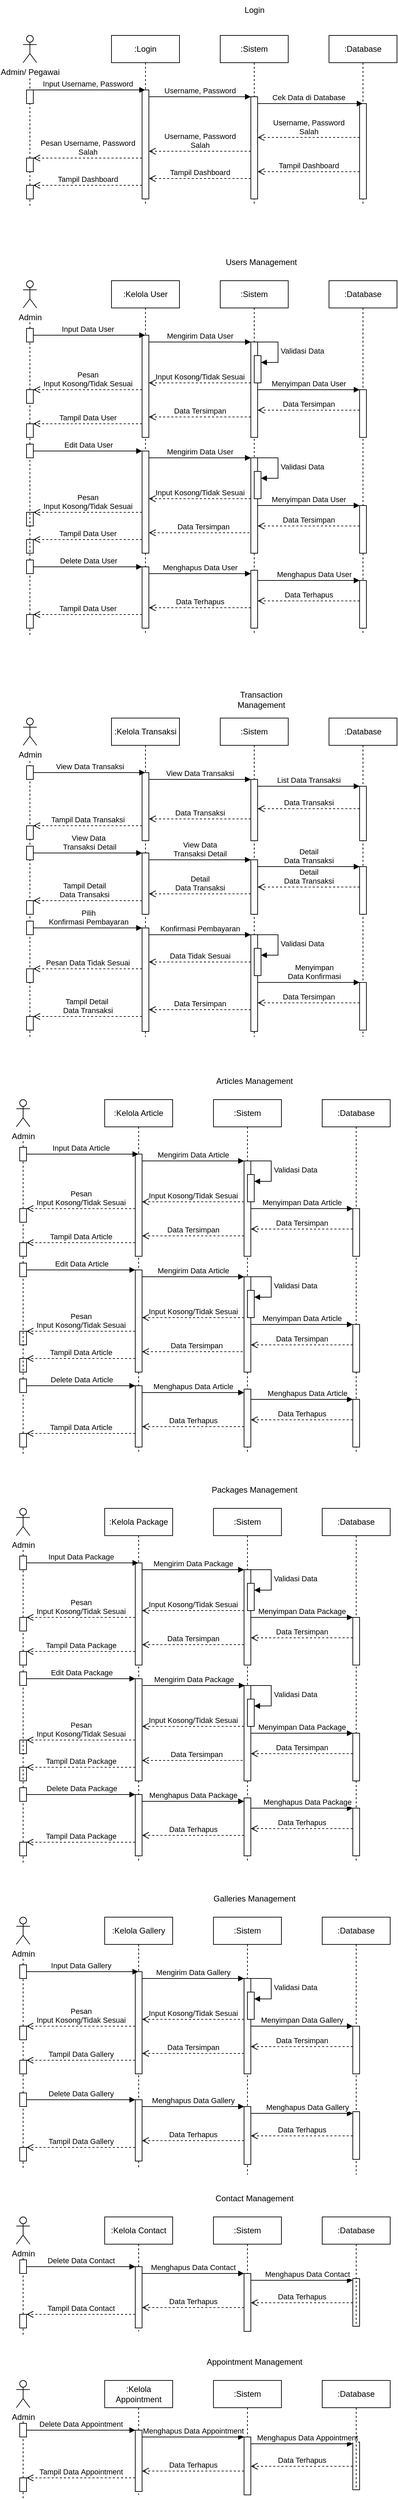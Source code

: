 <mxfile version="21.5.2" type="github">
  <diagram name="Page-1" id="2YBvvXClWsGukQMizWep">
    <mxGraphModel dx="1956" dy="1655" grid="1" gridSize="10" guides="1" tooltips="1" connect="1" arrows="1" fold="1" page="1" pageScale="1" pageWidth="850" pageHeight="1100" math="0" shadow="0">
      <root>
        <mxCell id="0" />
        <mxCell id="1" parent="0" />
        <mxCell id="AbnGZHNqVaBBbmz9DV2W-30" value=":Sistem" style="shape=umlLifeline;perimeter=lifelinePerimeter;whiteSpace=wrap;html=1;container=0;dropTarget=0;collapsible=0;recursiveResize=0;outlineConnect=0;portConstraint=eastwest;newEdgeStyle={&quot;edgeStyle&quot;:&quot;elbowEdgeStyle&quot;,&quot;elbow&quot;:&quot;vertical&quot;,&quot;curved&quot;:0,&quot;rounded&quot;:0};" parent="1" vertex="1">
          <mxGeometry x="260" y="400" width="100" height="520" as="geometry" />
        </mxCell>
        <mxCell id="AbnGZHNqVaBBbmz9DV2W-31" value="" style="html=1;points=[];perimeter=orthogonalPerimeter;outlineConnect=0;targetShapes=umlLifeline;portConstraint=eastwest;newEdgeStyle={&quot;edgeStyle&quot;:&quot;elbowEdgeStyle&quot;,&quot;elbow&quot;:&quot;vertical&quot;,&quot;curved&quot;:0,&quot;rounded&quot;:0};" parent="AbnGZHNqVaBBbmz9DV2W-30" vertex="1">
          <mxGeometry x="45" y="90" width="10" height="140" as="geometry" />
        </mxCell>
        <mxCell id="AbnGZHNqVaBBbmz9DV2W-142" value="" style="html=1;points=[];perimeter=orthogonalPerimeter;outlineConnect=0;targetShapes=umlLifeline;portConstraint=eastwest;newEdgeStyle={&quot;edgeStyle&quot;:&quot;elbowEdgeStyle&quot;,&quot;elbow&quot;:&quot;vertical&quot;,&quot;curved&quot;:0,&quot;rounded&quot;:0};" parent="AbnGZHNqVaBBbmz9DV2W-30" vertex="1">
          <mxGeometry x="50" y="110" width="10" height="40" as="geometry" />
        </mxCell>
        <mxCell id="AbnGZHNqVaBBbmz9DV2W-143" value="Validasi Data" style="html=1;align=left;spacingLeft=2;endArrow=block;rounded=0;edgeStyle=orthogonalEdgeStyle;curved=0;rounded=0;" parent="AbnGZHNqVaBBbmz9DV2W-30" target="AbnGZHNqVaBBbmz9DV2W-142" edge="1">
          <mxGeometry relative="1" as="geometry">
            <mxPoint x="55" y="90" as="sourcePoint" />
            <Array as="points">
              <mxPoint x="85" y="120" />
            </Array>
          </mxGeometry>
        </mxCell>
        <mxCell id="AbnGZHNqVaBBbmz9DV2W-147" value="Validasi Data" style="html=1;align=left;spacingLeft=2;endArrow=block;rounded=0;edgeStyle=orthogonalEdgeStyle;curved=0;rounded=0;" parent="AbnGZHNqVaBBbmz9DV2W-30" target="AbnGZHNqVaBBbmz9DV2W-146" edge="1">
          <mxGeometry relative="1" as="geometry">
            <mxPoint x="55" y="260" as="sourcePoint" />
            <Array as="points">
              <mxPoint x="85" y="290" />
            </Array>
          </mxGeometry>
        </mxCell>
        <mxCell id="AbnGZHNqVaBBbmz9DV2W-148" value="" style="html=1;points=[];perimeter=orthogonalPerimeter;outlineConnect=0;targetShapes=umlLifeline;portConstraint=eastwest;newEdgeStyle={&quot;edgeStyle&quot;:&quot;elbowEdgeStyle&quot;,&quot;elbow&quot;:&quot;vertical&quot;,&quot;curved&quot;:0,&quot;rounded&quot;:0};" parent="AbnGZHNqVaBBbmz9DV2W-30" vertex="1">
          <mxGeometry x="45" y="260" width="10" height="140" as="geometry" />
        </mxCell>
        <mxCell id="AbnGZHNqVaBBbmz9DV2W-146" value="" style="html=1;points=[];perimeter=orthogonalPerimeter;outlineConnect=0;targetShapes=umlLifeline;portConstraint=eastwest;newEdgeStyle={&quot;edgeStyle&quot;:&quot;elbowEdgeStyle&quot;,&quot;elbow&quot;:&quot;vertical&quot;,&quot;curved&quot;:0,&quot;rounded&quot;:0};" parent="AbnGZHNqVaBBbmz9DV2W-30" vertex="1">
          <mxGeometry x="50" y="280" width="10" height="40" as="geometry" />
        </mxCell>
        <mxCell id="AbnGZHNqVaBBbmz9DV2W-131" value="" style="html=1;points=[];perimeter=orthogonalPerimeter;outlineConnect=0;targetShapes=umlLifeline;portConstraint=eastwest;newEdgeStyle={&quot;edgeStyle&quot;:&quot;elbowEdgeStyle&quot;,&quot;elbow&quot;:&quot;vertical&quot;,&quot;curved&quot;:0,&quot;rounded&quot;:0};" parent="AbnGZHNqVaBBbmz9DV2W-30" vertex="1">
          <mxGeometry x="45" y="425" width="10" height="85" as="geometry" />
        </mxCell>
        <mxCell id="AbnGZHNqVaBBbmz9DV2W-24" value="" style="html=1;points=[];perimeter=orthogonalPerimeter;outlineConnect=0;targetShapes=umlLifeline;portConstraint=eastwest;newEdgeStyle={&quot;edgeStyle&quot;:&quot;elbowEdgeStyle&quot;,&quot;elbow&quot;:&quot;vertical&quot;,&quot;curved&quot;:0,&quot;rounded&quot;:0};" parent="1" vertex="1">
          <mxGeometry x="-25" y="220" width="10" height="20" as="geometry" />
        </mxCell>
        <mxCell id="aM9ryv3xv72pqoxQDRHE-1" value=":Login" style="shape=umlLifeline;perimeter=lifelinePerimeter;whiteSpace=wrap;html=1;container=0;dropTarget=0;collapsible=0;recursiveResize=0;outlineConnect=0;portConstraint=eastwest;newEdgeStyle={&quot;edgeStyle&quot;:&quot;elbowEdgeStyle&quot;,&quot;elbow&quot;:&quot;vertical&quot;,&quot;curved&quot;:0,&quot;rounded&quot;:0};" parent="1" vertex="1">
          <mxGeometry x="100" y="40" width="100" height="250" as="geometry" />
        </mxCell>
        <mxCell id="aM9ryv3xv72pqoxQDRHE-2" value="" style="html=1;points=[];perimeter=orthogonalPerimeter;outlineConnect=0;targetShapes=umlLifeline;portConstraint=eastwest;newEdgeStyle={&quot;edgeStyle&quot;:&quot;elbowEdgeStyle&quot;,&quot;elbow&quot;:&quot;vertical&quot;,&quot;curved&quot;:0,&quot;rounded&quot;:0};" parent="aM9ryv3xv72pqoxQDRHE-1" vertex="1">
          <mxGeometry x="45" y="80" width="10" height="160" as="geometry" />
        </mxCell>
        <mxCell id="aM9ryv3xv72pqoxQDRHE-5" value=":Sistem" style="shape=umlLifeline;perimeter=lifelinePerimeter;whiteSpace=wrap;html=1;container=0;dropTarget=0;collapsible=0;recursiveResize=0;outlineConnect=0;portConstraint=eastwest;newEdgeStyle={&quot;edgeStyle&quot;:&quot;elbowEdgeStyle&quot;,&quot;elbow&quot;:&quot;vertical&quot;,&quot;curved&quot;:0,&quot;rounded&quot;:0};" parent="1" vertex="1">
          <mxGeometry x="260" y="40" width="100" height="250" as="geometry" />
        </mxCell>
        <mxCell id="aM9ryv3xv72pqoxQDRHE-6" value="" style="html=1;points=[];perimeter=orthogonalPerimeter;outlineConnect=0;targetShapes=umlLifeline;portConstraint=eastwest;newEdgeStyle={&quot;edgeStyle&quot;:&quot;elbowEdgeStyle&quot;,&quot;elbow&quot;:&quot;vertical&quot;,&quot;curved&quot;:0,&quot;rounded&quot;:0};" parent="aM9ryv3xv72pqoxQDRHE-5" vertex="1">
          <mxGeometry x="45" y="90" width="10" height="150" as="geometry" />
        </mxCell>
        <mxCell id="aM9ryv3xv72pqoxQDRHE-7" value="Username, Password" style="html=1;verticalAlign=bottom;endArrow=block;edgeStyle=elbowEdgeStyle;elbow=vertical;curved=0;rounded=0;" parent="1" source="aM9ryv3xv72pqoxQDRHE-2" target="aM9ryv3xv72pqoxQDRHE-6" edge="1">
          <mxGeometry relative="1" as="geometry">
            <mxPoint x="195" y="140" as="sourcePoint" />
            <Array as="points">
              <mxPoint x="180" y="130" />
            </Array>
            <mxPoint as="offset" />
          </mxGeometry>
        </mxCell>
        <mxCell id="aM9ryv3xv72pqoxQDRHE-8" value="Tampil Dashboard" style="html=1;verticalAlign=bottom;endArrow=open;dashed=1;endSize=8;edgeStyle=elbowEdgeStyle;elbow=vertical;curved=0;rounded=0;" parent="1" source="aM9ryv3xv72pqoxQDRHE-6" target="aM9ryv3xv72pqoxQDRHE-2" edge="1">
          <mxGeometry relative="1" as="geometry">
            <mxPoint x="195" y="215" as="targetPoint" />
            <Array as="points">
              <mxPoint x="270" y="250" />
              <mxPoint x="240" y="280" />
              <mxPoint x="190" y="290" />
            </Array>
          </mxGeometry>
        </mxCell>
        <mxCell id="aM9ryv3xv72pqoxQDRHE-3" value="Input Username, Password" style="html=1;verticalAlign=bottom;startArrow=none;endArrow=block;startSize=8;edgeStyle=elbowEdgeStyle;elbow=vertical;curved=0;rounded=0;startFill=0;" parent="1" target="aM9ryv3xv72pqoxQDRHE-1" edge="1">
          <mxGeometry x="0.005" relative="1" as="geometry">
            <mxPoint x="-19.976" y="120" as="sourcePoint" />
            <mxPoint x="125" y="120" as="targetPoint" />
            <Array as="points">
              <mxPoint x="70" y="120" />
              <mxPoint x="-10" y="120" />
            </Array>
            <mxPoint as="offset" />
          </mxGeometry>
        </mxCell>
        <mxCell id="AbnGZHNqVaBBbmz9DV2W-3" value=":Database" style="shape=umlLifeline;perimeter=lifelinePerimeter;whiteSpace=wrap;html=1;container=1;dropTarget=0;collapsible=0;recursiveResize=0;outlineConnect=0;portConstraint=eastwest;newEdgeStyle={&quot;edgeStyle&quot;:&quot;elbowEdgeStyle&quot;,&quot;elbow&quot;:&quot;vertical&quot;,&quot;curved&quot;:0,&quot;rounded&quot;:0};" parent="1" vertex="1">
          <mxGeometry x="420" y="40" width="100" height="250" as="geometry" />
        </mxCell>
        <mxCell id="AbnGZHNqVaBBbmz9DV2W-5" value="" style="html=1;points=[];perimeter=orthogonalPerimeter;outlineConnect=0;targetShapes=umlLifeline;portConstraint=eastwest;newEdgeStyle={&quot;edgeStyle&quot;:&quot;elbowEdgeStyle&quot;,&quot;elbow&quot;:&quot;vertical&quot;,&quot;curved&quot;:0,&quot;rounded&quot;:0};" parent="AbnGZHNqVaBBbmz9DV2W-3" vertex="1">
          <mxGeometry x="45" y="100" width="10" height="140" as="geometry" />
        </mxCell>
        <mxCell id="AbnGZHNqVaBBbmz9DV2W-6" value="Cek Data di Database" style="html=1;verticalAlign=bottom;endArrow=block;edgeStyle=elbowEdgeStyle;elbow=vertical;curved=0;rounded=0;" parent="1" source="aM9ryv3xv72pqoxQDRHE-6" target="AbnGZHNqVaBBbmz9DV2W-3" edge="1">
          <mxGeometry x="-0.029" relative="1" as="geometry">
            <mxPoint x="300" y="140" as="sourcePoint" />
            <Array as="points">
              <mxPoint x="350" y="140" />
              <mxPoint x="310" y="160" />
            </Array>
            <mxPoint as="offset" />
          </mxGeometry>
        </mxCell>
        <mxCell id="AbnGZHNqVaBBbmz9DV2W-7" value="Tampil Dashboard" style="html=1;verticalAlign=bottom;endArrow=open;dashed=1;endSize=8;edgeStyle=elbowEdgeStyle;elbow=vertical;curved=0;rounded=0;" parent="1" source="AbnGZHNqVaBBbmz9DV2W-5" target="aM9ryv3xv72pqoxQDRHE-6" edge="1">
          <mxGeometry relative="1" as="geometry">
            <mxPoint x="300" y="215" as="targetPoint" />
            <Array as="points">
              <mxPoint x="410" y="240" />
              <mxPoint x="400" y="260" />
            </Array>
          </mxGeometry>
        </mxCell>
        <mxCell id="aM9ryv3xv72pqoxQDRHE-10" value="Username, Password&lt;br style=&quot;border-color: var(--border-color);&quot;&gt;Salah" style="html=1;verticalAlign=bottom;endArrow=open;dashed=1;endSize=8;edgeStyle=elbowEdgeStyle;elbow=vertical;curved=0;rounded=0;" parent="1" source="aM9ryv3xv72pqoxQDRHE-6" target="aM9ryv3xv72pqoxQDRHE-2" edge="1">
          <mxGeometry relative="1" as="geometry">
            <mxPoint x="140" y="240" as="targetPoint" />
            <Array as="points">
              <mxPoint x="280" y="210" />
              <mxPoint x="260" y="220" />
              <mxPoint x="180" y="240" />
            </Array>
            <mxPoint x="175" y="245" as="sourcePoint" />
          </mxGeometry>
        </mxCell>
        <mxCell id="AbnGZHNqVaBBbmz9DV2W-13" value="Pesan Username, Password&lt;br style=&quot;border-color: var(--border-color);&quot;&gt;Salah" style="html=1;verticalAlign=bottom;endArrow=open;dashed=1;endSize=8;edgeStyle=elbowEdgeStyle;elbow=vertical;curved=0;rounded=0;" parent="1" source="aM9ryv3xv72pqoxQDRHE-2" target="AbnGZHNqVaBBbmz9DV2W-24" edge="1">
          <mxGeometry relative="1" as="geometry">
            <mxPoint x="-20" y="240" as="targetPoint" />
            <Array as="points">
              <mxPoint x="100" y="220" />
              <mxPoint x="130" y="230" />
              <mxPoint x="25" y="240" />
            </Array>
            <mxPoint x="130" y="240" as="sourcePoint" />
          </mxGeometry>
        </mxCell>
        <mxCell id="AbnGZHNqVaBBbmz9DV2W-15" value="Username, Password &lt;br&gt;Salah" style="html=1;verticalAlign=bottom;endArrow=open;dashed=1;endSize=8;edgeStyle=elbowEdgeStyle;elbow=vertical;curved=0;rounded=0;" parent="1" edge="1">
          <mxGeometry relative="1" as="geometry">
            <mxPoint x="315" y="189.71" as="targetPoint" />
            <mxPoint x="465" y="189.71" as="sourcePoint" />
            <Array as="points">
              <mxPoint x="410" y="189.71" />
              <mxPoint x="430" y="199.71" />
            </Array>
          </mxGeometry>
        </mxCell>
        <mxCell id="AbnGZHNqVaBBbmz9DV2W-20" value="Admin/ Pegawai" style="shape=umlActor;verticalLabelPosition=bottom;verticalAlign=top;html=1;" parent="1" vertex="1">
          <mxGeometry x="-30" y="40" width="20" height="40" as="geometry" />
        </mxCell>
        <mxCell id="AbnGZHNqVaBBbmz9DV2W-22" value="" style="endArrow=none;dashed=1;html=1;rounded=0;" parent="1" source="AbnGZHNqVaBBbmz9DV2W-24" edge="1">
          <mxGeometry width="50" height="50" relative="1" as="geometry">
            <mxPoint x="-20" y="340" as="sourcePoint" />
            <mxPoint x="-20" y="100" as="targetPoint" />
          </mxGeometry>
        </mxCell>
        <mxCell id="AbnGZHNqVaBBbmz9DV2W-23" value="" style="html=1;points=[];perimeter=orthogonalPerimeter;outlineConnect=0;targetShapes=umlLifeline;portConstraint=eastwest;newEdgeStyle={&quot;edgeStyle&quot;:&quot;elbowEdgeStyle&quot;,&quot;elbow&quot;:&quot;vertical&quot;,&quot;curved&quot;:0,&quot;rounded&quot;:0};" parent="1" vertex="1">
          <mxGeometry x="-25" y="120" width="10" height="20" as="geometry" />
        </mxCell>
        <mxCell id="AbnGZHNqVaBBbmz9DV2W-25" value="" style="endArrow=none;dashed=1;html=1;rounded=0;" parent="1" source="AbnGZHNqVaBBbmz9DV2W-26" target="AbnGZHNqVaBBbmz9DV2W-24" edge="1">
          <mxGeometry width="50" height="50" relative="1" as="geometry">
            <mxPoint x="-20" y="340" as="sourcePoint" />
            <mxPoint x="-20" y="100" as="targetPoint" />
          </mxGeometry>
        </mxCell>
        <mxCell id="AbnGZHNqVaBBbmz9DV2W-14" value="Tampil Dashboard" style="html=1;verticalAlign=bottom;endArrow=open;dashed=1;endSize=8;edgeStyle=elbowEdgeStyle;elbow=vertical;curved=0;rounded=0;" parent="1" source="aM9ryv3xv72pqoxQDRHE-2" target="AbnGZHNqVaBBbmz9DV2W-26" edge="1">
          <mxGeometry relative="1" as="geometry">
            <mxPoint x="-20" y="300" as="targetPoint" />
            <Array as="points">
              <mxPoint x="120" y="260" />
              <mxPoint x="70" y="300" />
              <mxPoint x="20" y="280" />
              <mxPoint x="35" y="290" />
            </Array>
            <mxPoint x="120" y="290" as="sourcePoint" />
          </mxGeometry>
        </mxCell>
        <mxCell id="AbnGZHNqVaBBbmz9DV2W-27" value="" style="html=1;points=[];perimeter=orthogonalPerimeter;outlineConnect=0;targetShapes=umlLifeline;portConstraint=eastwest;newEdgeStyle={&quot;edgeStyle&quot;:&quot;elbowEdgeStyle&quot;,&quot;elbow&quot;:&quot;vertical&quot;,&quot;curved&quot;:0,&quot;rounded&quot;:0};" parent="1" vertex="1">
          <mxGeometry x="-25" y="560" width="10" height="20" as="geometry" />
        </mxCell>
        <mxCell id="AbnGZHNqVaBBbmz9DV2W-28" value=":Kelola User" style="shape=umlLifeline;perimeter=lifelinePerimeter;whiteSpace=wrap;html=1;container=0;dropTarget=0;collapsible=0;recursiveResize=0;outlineConnect=0;portConstraint=eastwest;newEdgeStyle={&quot;edgeStyle&quot;:&quot;elbowEdgeStyle&quot;,&quot;elbow&quot;:&quot;vertical&quot;,&quot;curved&quot;:0,&quot;rounded&quot;:0};" parent="1" vertex="1">
          <mxGeometry x="100" y="400" width="100" height="520" as="geometry" />
        </mxCell>
        <mxCell id="AbnGZHNqVaBBbmz9DV2W-29" value="" style="html=1;points=[];perimeter=orthogonalPerimeter;outlineConnect=0;targetShapes=umlLifeline;portConstraint=eastwest;newEdgeStyle={&quot;edgeStyle&quot;:&quot;elbowEdgeStyle&quot;,&quot;elbow&quot;:&quot;vertical&quot;,&quot;curved&quot;:0,&quot;rounded&quot;:0};" parent="AbnGZHNqVaBBbmz9DV2W-28" vertex="1">
          <mxGeometry x="45" y="80" width="10" height="150" as="geometry" />
        </mxCell>
        <mxCell id="AbnGZHNqVaBBbmz9DV2W-130" value="" style="html=1;points=[];perimeter=orthogonalPerimeter;outlineConnect=0;targetShapes=umlLifeline;portConstraint=eastwest;newEdgeStyle={&quot;edgeStyle&quot;:&quot;elbowEdgeStyle&quot;,&quot;elbow&quot;:&quot;vertical&quot;,&quot;curved&quot;:0,&quot;rounded&quot;:0};" parent="AbnGZHNqVaBBbmz9DV2W-28" vertex="1">
          <mxGeometry x="45" y="420" width="10" height="90" as="geometry" />
        </mxCell>
        <mxCell id="AbnGZHNqVaBBbmz9DV2W-32" value="Mengirim Data User" style="html=1;verticalAlign=bottom;endArrow=block;edgeStyle=elbowEdgeStyle;elbow=vertical;curved=0;rounded=0;" parent="1" source="AbnGZHNqVaBBbmz9DV2W-29" target="AbnGZHNqVaBBbmz9DV2W-31" edge="1">
          <mxGeometry relative="1" as="geometry">
            <mxPoint x="195" y="500" as="sourcePoint" />
            <Array as="points">
              <mxPoint x="180" y="490" />
            </Array>
            <mxPoint as="offset" />
          </mxGeometry>
        </mxCell>
        <mxCell id="AbnGZHNqVaBBbmz9DV2W-33" value="Data Tersimpan" style="html=1;verticalAlign=bottom;endArrow=open;dashed=1;endSize=8;edgeStyle=elbowEdgeStyle;elbow=vertical;curved=0;rounded=0;" parent="1" source="AbnGZHNqVaBBbmz9DV2W-31" target="AbnGZHNqVaBBbmz9DV2W-29" edge="1">
          <mxGeometry relative="1" as="geometry">
            <mxPoint x="195" y="575" as="targetPoint" />
            <Array as="points">
              <mxPoint x="270" y="600" />
              <mxPoint x="290" y="610" />
              <mxPoint x="240" y="640" />
              <mxPoint x="190" y="650" />
            </Array>
          </mxGeometry>
        </mxCell>
        <mxCell id="AbnGZHNqVaBBbmz9DV2W-34" value="Input Data User" style="html=1;verticalAlign=bottom;startArrow=none;endArrow=block;startSize=8;edgeStyle=elbowEdgeStyle;elbow=vertical;curved=0;rounded=0;startFill=0;" parent="1" target="AbnGZHNqVaBBbmz9DV2W-28" edge="1">
          <mxGeometry x="0.005" relative="1" as="geometry">
            <mxPoint x="-19.976" y="480" as="sourcePoint" />
            <mxPoint x="125" y="480" as="targetPoint" />
            <Array as="points">
              <mxPoint x="70" y="480" />
              <mxPoint x="-10" y="480" />
            </Array>
            <mxPoint as="offset" />
          </mxGeometry>
        </mxCell>
        <mxCell id="AbnGZHNqVaBBbmz9DV2W-35" value=":Database" style="shape=umlLifeline;perimeter=lifelinePerimeter;whiteSpace=wrap;html=1;container=1;dropTarget=0;collapsible=0;recursiveResize=0;outlineConnect=0;portConstraint=eastwest;newEdgeStyle={&quot;edgeStyle&quot;:&quot;elbowEdgeStyle&quot;,&quot;elbow&quot;:&quot;vertical&quot;,&quot;curved&quot;:0,&quot;rounded&quot;:0};" parent="1" vertex="1">
          <mxGeometry x="420" y="400" width="100" height="520" as="geometry" />
        </mxCell>
        <mxCell id="AbnGZHNqVaBBbmz9DV2W-36" value="" style="html=1;points=[];perimeter=orthogonalPerimeter;outlineConnect=0;targetShapes=umlLifeline;portConstraint=eastwest;newEdgeStyle={&quot;edgeStyle&quot;:&quot;elbowEdgeStyle&quot;,&quot;elbow&quot;:&quot;vertical&quot;,&quot;curved&quot;:0,&quot;rounded&quot;:0};" parent="AbnGZHNqVaBBbmz9DV2W-35" vertex="1">
          <mxGeometry x="45" y="160" width="10" height="70" as="geometry" />
        </mxCell>
        <mxCell id="AbnGZHNqVaBBbmz9DV2W-132" value="" style="html=1;points=[];perimeter=orthogonalPerimeter;outlineConnect=0;targetShapes=umlLifeline;portConstraint=eastwest;newEdgeStyle={&quot;edgeStyle&quot;:&quot;elbowEdgeStyle&quot;,&quot;elbow&quot;:&quot;vertical&quot;,&quot;curved&quot;:0,&quot;rounded&quot;:0};" parent="AbnGZHNqVaBBbmz9DV2W-35" vertex="1">
          <mxGeometry x="45" y="440" width="10" height="70" as="geometry" />
        </mxCell>
        <mxCell id="AbnGZHNqVaBBbmz9DV2W-42" value="Data Tersimpan" style="html=1;verticalAlign=bottom;endArrow=open;dashed=1;endSize=8;edgeStyle=elbowEdgeStyle;elbow=vertical;curved=0;rounded=0;" parent="1" source="AbnGZHNqVaBBbmz9DV2W-36" target="AbnGZHNqVaBBbmz9DV2W-31" edge="1">
          <mxGeometry relative="1" as="geometry">
            <mxPoint x="300" y="575" as="targetPoint" />
            <Array as="points">
              <mxPoint x="450" y="590" />
              <mxPoint x="420" y="600" />
              <mxPoint x="400" y="620" />
            </Array>
          </mxGeometry>
        </mxCell>
        <mxCell id="AbnGZHNqVaBBbmz9DV2W-43" value="Input Kosong/Tidak Sesuai" style="html=1;verticalAlign=bottom;endArrow=open;dashed=1;endSize=8;edgeStyle=elbowEdgeStyle;elbow=vertical;curved=0;rounded=0;" parent="1" source="AbnGZHNqVaBBbmz9DV2W-31" target="AbnGZHNqVaBBbmz9DV2W-29" edge="1">
          <mxGeometry relative="1" as="geometry">
            <mxPoint x="140" y="600" as="targetPoint" />
            <Array as="points">
              <mxPoint x="290" y="550" />
              <mxPoint x="250" y="560" />
              <mxPoint x="260" y="580" />
              <mxPoint x="180" y="600" />
            </Array>
            <mxPoint x="175" y="605" as="sourcePoint" />
          </mxGeometry>
        </mxCell>
        <mxCell id="AbnGZHNqVaBBbmz9DV2W-46" value="Pesan &lt;br&gt;Input Kosong/Tidak Sesuai" style="html=1;verticalAlign=bottom;endArrow=open;dashed=1;endSize=8;edgeStyle=elbowEdgeStyle;elbow=vertical;curved=0;rounded=0;" parent="1" source="AbnGZHNqVaBBbmz9DV2W-29" target="AbnGZHNqVaBBbmz9DV2W-27" edge="1">
          <mxGeometry relative="1" as="geometry">
            <mxPoint x="-20" y="600" as="targetPoint" />
            <Array as="points">
              <mxPoint x="140" y="560" />
              <mxPoint x="80" y="570" />
              <mxPoint x="25" y="600" />
            </Array>
            <mxPoint x="130" y="600" as="sourcePoint" />
          </mxGeometry>
        </mxCell>
        <mxCell id="AbnGZHNqVaBBbmz9DV2W-48" value="Admin" style="shape=umlActor;verticalLabelPosition=bottom;verticalAlign=top;html=1;" parent="1" vertex="1">
          <mxGeometry x="-30" y="400" width="20" height="40" as="geometry" />
        </mxCell>
        <mxCell id="AbnGZHNqVaBBbmz9DV2W-49" value="" style="endArrow=none;dashed=1;html=1;rounded=0;" parent="1" source="AbnGZHNqVaBBbmz9DV2W-27" edge="1">
          <mxGeometry width="50" height="50" relative="1" as="geometry">
            <mxPoint x="-20" y="700" as="sourcePoint" />
            <mxPoint x="-20" y="460" as="targetPoint" />
          </mxGeometry>
        </mxCell>
        <mxCell id="AbnGZHNqVaBBbmz9DV2W-50" value="" style="html=1;points=[];perimeter=orthogonalPerimeter;outlineConnect=0;targetShapes=umlLifeline;portConstraint=eastwest;newEdgeStyle={&quot;edgeStyle&quot;:&quot;elbowEdgeStyle&quot;,&quot;elbow&quot;:&quot;vertical&quot;,&quot;curved&quot;:0,&quot;rounded&quot;:0};" parent="1" vertex="1">
          <mxGeometry x="-25" y="470" width="10" height="20" as="geometry" />
        </mxCell>
        <mxCell id="AbnGZHNqVaBBbmz9DV2W-51" value="" style="endArrow=none;dashed=1;html=1;rounded=0;" parent="1" source="AbnGZHNqVaBBbmz9DV2W-117" target="AbnGZHNqVaBBbmz9DV2W-27" edge="1">
          <mxGeometry width="50" height="50" relative="1" as="geometry">
            <mxPoint x="-20" y="920" as="sourcePoint" />
            <mxPoint x="-20" y="460" as="targetPoint" />
          </mxGeometry>
        </mxCell>
        <mxCell id="AbnGZHNqVaBBbmz9DV2W-53" value="Tampil Data User" style="html=1;verticalAlign=bottom;endArrow=open;dashed=1;endSize=8;edgeStyle=elbowEdgeStyle;elbow=vertical;curved=0;rounded=0;" parent="1" source="AbnGZHNqVaBBbmz9DV2W-29" target="AbnGZHNqVaBBbmz9DV2W-52" edge="1">
          <mxGeometry relative="1" as="geometry">
            <mxPoint x="-20" y="660" as="targetPoint" />
            <Array as="points">
              <mxPoint x="120" y="610" />
              <mxPoint x="140" y="620" />
              <mxPoint x="70" y="660" />
              <mxPoint x="20" y="640" />
              <mxPoint x="35" y="650" />
            </Array>
            <mxPoint x="120" y="650" as="sourcePoint" />
          </mxGeometry>
        </mxCell>
        <mxCell id="AbnGZHNqVaBBbmz9DV2W-54" value="Login" style="text;html=1;align=center;verticalAlign=middle;resizable=0;points=[];autosize=1;strokeColor=none;fillColor=none;" parent="1" vertex="1">
          <mxGeometry x="285" y="-12" width="50" height="30" as="geometry" />
        </mxCell>
        <mxCell id="AbnGZHNqVaBBbmz9DV2W-55" value="Users Management" style="text;html=1;align=center;verticalAlign=middle;resizable=0;points=[];autosize=1;strokeColor=none;fillColor=none;" parent="1" vertex="1">
          <mxGeometry x="255" y="358" width="130" height="30" as="geometry" />
        </mxCell>
        <mxCell id="AbnGZHNqVaBBbmz9DV2W-103" value="Mengirim Data User" style="html=1;verticalAlign=bottom;endArrow=block;edgeStyle=elbowEdgeStyle;elbow=vertical;curved=0;rounded=0;" parent="1" source="AbnGZHNqVaBBbmz9DV2W-101" edge="1">
          <mxGeometry relative="1" as="geometry">
            <mxPoint x="195" y="700" as="sourcePoint" />
            <Array as="points">
              <mxPoint x="270" y="660" />
              <mxPoint x="180" y="690" />
            </Array>
            <mxPoint x="305" y="660" as="targetPoint" />
            <mxPoint as="offset" />
          </mxGeometry>
        </mxCell>
        <mxCell id="AbnGZHNqVaBBbmz9DV2W-104" value="Data Tersimpan" style="html=1;verticalAlign=bottom;endArrow=open;dashed=1;endSize=8;edgeStyle=elbowEdgeStyle;elbow=vertical;curved=0;rounded=0;" parent="1" target="AbnGZHNqVaBBbmz9DV2W-101" edge="1">
          <mxGeometry relative="1" as="geometry">
            <mxPoint x="195" y="775" as="targetPoint" />
            <Array as="points">
              <mxPoint x="280" y="770" />
              <mxPoint x="280" y="780" />
              <mxPoint x="290" y="810" />
              <mxPoint x="240" y="840" />
              <mxPoint x="190" y="850" />
            </Array>
            <mxPoint x="305" y="780" as="sourcePoint" />
          </mxGeometry>
        </mxCell>
        <mxCell id="AbnGZHNqVaBBbmz9DV2W-105" value="Edit Data User" style="html=1;verticalAlign=bottom;startArrow=none;endArrow=block;startSize=8;edgeStyle=elbowEdgeStyle;elbow=vertical;curved=0;rounded=0;startFill=0;" parent="1" target="AbnGZHNqVaBBbmz9DV2W-101" edge="1">
          <mxGeometry x="0.005" relative="1" as="geometry">
            <mxPoint x="-14.996" y="650" as="sourcePoint" />
            <mxPoint x="154.98" y="650" as="targetPoint" />
            <Array as="points">
              <mxPoint x="74.98" y="650" />
              <mxPoint x="-5.02" y="650" />
            </Array>
            <mxPoint as="offset" />
          </mxGeometry>
        </mxCell>
        <mxCell id="AbnGZHNqVaBBbmz9DV2W-112" value="Input Kosong/Tidak Sesuai" style="html=1;verticalAlign=bottom;endArrow=open;dashed=1;endSize=8;edgeStyle=elbowEdgeStyle;elbow=vertical;curved=0;rounded=0;" parent="1" target="AbnGZHNqVaBBbmz9DV2W-101" edge="1">
          <mxGeometry relative="1" as="geometry">
            <mxPoint x="140" y="800" as="targetPoint" />
            <Array as="points">
              <mxPoint x="300" y="720" />
              <mxPoint x="280" y="730" />
              <mxPoint x="300" y="720" />
              <mxPoint x="250" y="760" />
              <mxPoint x="260" y="780" />
              <mxPoint x="180" y="800" />
            </Array>
            <mxPoint x="305" y="720" as="sourcePoint" />
          </mxGeometry>
        </mxCell>
        <mxCell id="AbnGZHNqVaBBbmz9DV2W-115" value="Pesan &lt;br&gt;Input Kosong/Tidak Sesuai" style="html=1;verticalAlign=bottom;endArrow=open;dashed=1;endSize=8;edgeStyle=elbowEdgeStyle;elbow=vertical;curved=0;rounded=0;" parent="1" source="AbnGZHNqVaBBbmz9DV2W-101" target="AbnGZHNqVaBBbmz9DV2W-100" edge="1">
          <mxGeometry relative="1" as="geometry">
            <mxPoint x="-20" y="800" as="targetPoint" />
            <Array as="points">
              <mxPoint x="80" y="740" />
              <mxPoint x="25" y="800" />
            </Array>
            <mxPoint x="130" y="800" as="sourcePoint" />
          </mxGeometry>
        </mxCell>
        <mxCell id="AbnGZHNqVaBBbmz9DV2W-118" value="" style="html=1;points=[];perimeter=orthogonalPerimeter;outlineConnect=0;targetShapes=umlLifeline;portConstraint=eastwest;newEdgeStyle={&quot;edgeStyle&quot;:&quot;elbowEdgeStyle&quot;,&quot;elbow&quot;:&quot;vertical&quot;,&quot;curved&quot;:0,&quot;rounded&quot;:0};" parent="1" vertex="1">
          <mxGeometry x="-25" y="780" width="10" height="20" as="geometry" />
        </mxCell>
        <mxCell id="AbnGZHNqVaBBbmz9DV2W-119" value="Tampil Data User" style="html=1;verticalAlign=bottom;endArrow=open;dashed=1;endSize=8;edgeStyle=elbowEdgeStyle;elbow=vertical;curved=0;rounded=0;" parent="1" source="AbnGZHNqVaBBbmz9DV2W-101" target="AbnGZHNqVaBBbmz9DV2W-118" edge="1">
          <mxGeometry relative="1" as="geometry">
            <mxPoint x="-20" y="860" as="targetPoint" />
            <Array as="points">
              <mxPoint x="100" y="780" />
              <mxPoint x="120" y="790" />
              <mxPoint x="140" y="820" />
              <mxPoint x="70" y="860" />
              <mxPoint x="20" y="840" />
              <mxPoint x="35" y="850" />
            </Array>
            <mxPoint x="120" y="850" as="sourcePoint" />
          </mxGeometry>
        </mxCell>
        <mxCell id="AbnGZHNqVaBBbmz9DV2W-101" value="" style="html=1;points=[];perimeter=orthogonalPerimeter;outlineConnect=0;targetShapes=umlLifeline;portConstraint=eastwest;newEdgeStyle={&quot;edgeStyle&quot;:&quot;elbowEdgeStyle&quot;,&quot;elbow&quot;:&quot;vertical&quot;,&quot;curved&quot;:0,&quot;rounded&quot;:0};" parent="1" vertex="1">
          <mxGeometry x="145" y="650" width="10" height="150" as="geometry" />
        </mxCell>
        <mxCell id="AbnGZHNqVaBBbmz9DV2W-106" value="" style="html=1;points=[];perimeter=orthogonalPerimeter;outlineConnect=0;targetShapes=umlLifeline;portConstraint=eastwest;newEdgeStyle={&quot;edgeStyle&quot;:&quot;elbowEdgeStyle&quot;,&quot;elbow&quot;:&quot;vertical&quot;,&quot;curved&quot;:0,&quot;rounded&quot;:0};" parent="1" vertex="1">
          <mxGeometry x="465" y="730" width="10" height="70" as="geometry" />
        </mxCell>
        <mxCell id="AbnGZHNqVaBBbmz9DV2W-111" value="Data Tersimpan" style="html=1;verticalAlign=bottom;endArrow=open;dashed=1;endSize=8;edgeStyle=elbowEdgeStyle;elbow=vertical;curved=0;rounded=0;" parent="1" source="AbnGZHNqVaBBbmz9DV2W-106" target="AbnGZHNqVaBBbmz9DV2W-148" edge="1">
          <mxGeometry relative="1" as="geometry">
            <mxPoint x="315" y="770" as="targetPoint" />
            <Array as="points">
              <mxPoint x="450" y="760" />
              <mxPoint x="460" y="770" />
              <mxPoint x="430" y="770" />
              <mxPoint x="420" y="760" />
              <mxPoint x="400" y="780" />
            </Array>
          </mxGeometry>
        </mxCell>
        <mxCell id="AbnGZHNqVaBBbmz9DV2W-120" value="" style="endArrow=none;dashed=1;html=1;rounded=0;" parent="1" source="AbnGZHNqVaBBbmz9DV2W-118" target="AbnGZHNqVaBBbmz9DV2W-100" edge="1">
          <mxGeometry width="50" height="50" relative="1" as="geometry">
            <mxPoint x="-20" y="820" as="sourcePoint" />
            <mxPoint x="-20" y="570" as="targetPoint" />
          </mxGeometry>
        </mxCell>
        <mxCell id="AbnGZHNqVaBBbmz9DV2W-100" value="" style="html=1;points=[];perimeter=orthogonalPerimeter;outlineConnect=0;targetShapes=umlLifeline;portConstraint=eastwest;newEdgeStyle={&quot;edgeStyle&quot;:&quot;elbowEdgeStyle&quot;,&quot;elbow&quot;:&quot;vertical&quot;,&quot;curved&quot;:0,&quot;rounded&quot;:0};" parent="1" vertex="1">
          <mxGeometry x="-25" y="740" width="10" height="20" as="geometry" />
        </mxCell>
        <mxCell id="AbnGZHNqVaBBbmz9DV2W-122" value="Menghapus Data User" style="html=1;verticalAlign=bottom;endArrow=block;edgeStyle=elbowEdgeStyle;elbow=vertical;curved=0;rounded=0;" parent="1" source="AbnGZHNqVaBBbmz9DV2W-130" target="AbnGZHNqVaBBbmz9DV2W-131" edge="1">
          <mxGeometry relative="1" as="geometry">
            <mxPoint x="195" y="910" as="sourcePoint" />
            <Array as="points">
              <mxPoint x="280" y="830" />
              <mxPoint x="270" y="870" />
              <mxPoint x="180" y="900" />
            </Array>
            <mxPoint as="offset" />
          </mxGeometry>
        </mxCell>
        <mxCell id="AbnGZHNqVaBBbmz9DV2W-123" value="Data Terhapus" style="html=1;verticalAlign=bottom;endArrow=open;dashed=1;endSize=8;edgeStyle=elbowEdgeStyle;elbow=vertical;curved=0;rounded=0;" parent="1" source="AbnGZHNqVaBBbmz9DV2W-131" target="AbnGZHNqVaBBbmz9DV2W-130" edge="1">
          <mxGeometry relative="1" as="geometry">
            <mxPoint x="195" y="985" as="targetPoint" />
            <Array as="points">
              <mxPoint x="280" y="880" />
              <mxPoint x="290" y="890" />
              <mxPoint x="220" y="920" />
              <mxPoint x="280" y="990" />
              <mxPoint x="290" y="1020" />
              <mxPoint x="240" y="1050" />
              <mxPoint x="190" y="1060" />
            </Array>
          </mxGeometry>
        </mxCell>
        <mxCell id="AbnGZHNqVaBBbmz9DV2W-124" value="Delete Data User" style="html=1;verticalAlign=bottom;startArrow=none;endArrow=block;startSize=8;edgeStyle=elbowEdgeStyle;elbow=vertical;curved=0;rounded=0;startFill=0;" parent="1" source="AbnGZHNqVaBBbmz9DV2W-127" target="AbnGZHNqVaBBbmz9DV2W-130" edge="1">
          <mxGeometry x="0.005" relative="1" as="geometry">
            <mxPoint x="-14.996" y="860" as="sourcePoint" />
            <mxPoint x="154.98" y="860" as="targetPoint" />
            <Array as="points">
              <mxPoint x="100" y="820" />
              <mxPoint x="74.98" y="860" />
              <mxPoint x="-5.02" y="860" />
            </Array>
            <mxPoint as="offset" />
          </mxGeometry>
        </mxCell>
        <mxCell id="AbnGZHNqVaBBbmz9DV2W-129" value="Tampil Data User" style="html=1;verticalAlign=bottom;endArrow=open;dashed=1;endSize=8;edgeStyle=elbowEdgeStyle;elbow=vertical;curved=0;rounded=0;" parent="1" source="AbnGZHNqVaBBbmz9DV2W-130" target="AbnGZHNqVaBBbmz9DV2W-128" edge="1">
          <mxGeometry relative="1" as="geometry">
            <mxPoint x="-20" y="1070" as="targetPoint" />
            <Array as="points">
              <mxPoint x="130" y="890" />
              <mxPoint x="120" y="930" />
              <mxPoint x="120" y="1000" />
              <mxPoint x="140" y="1030" />
              <mxPoint x="70" y="1070" />
              <mxPoint x="20" y="1050" />
              <mxPoint x="35" y="1060" />
            </Array>
            <mxPoint x="120" y="1060" as="sourcePoint" />
          </mxGeometry>
        </mxCell>
        <mxCell id="AbnGZHNqVaBBbmz9DV2W-135" value="Menghapus Data User" style="html=1;verticalAlign=bottom;endArrow=block;edgeStyle=elbowEdgeStyle;elbow=vertical;curved=0;rounded=0;" parent="1" source="AbnGZHNqVaBBbmz9DV2W-131" target="AbnGZHNqVaBBbmz9DV2W-132" edge="1">
          <mxGeometry x="0.1" relative="1" as="geometry">
            <mxPoint x="300" y="870" as="sourcePoint" />
            <mxPoint x="470" y="880" as="targetPoint" />
            <Array as="points">
              <mxPoint x="360" y="840" />
              <mxPoint x="370" y="880" />
              <mxPoint x="350" y="870" />
              <mxPoint x="310" y="890" />
            </Array>
            <mxPoint as="offset" />
          </mxGeometry>
        </mxCell>
        <mxCell id="AbnGZHNqVaBBbmz9DV2W-136" value="Data Terhapus" style="html=1;verticalAlign=bottom;endArrow=open;dashed=1;endSize=8;edgeStyle=elbowEdgeStyle;elbow=vertical;curved=0;rounded=0;" parent="1" source="AbnGZHNqVaBBbmz9DV2W-132" target="AbnGZHNqVaBBbmz9DV2W-131" edge="1">
          <mxGeometry x="0.002" relative="1" as="geometry">
            <mxPoint x="300" y="945" as="targetPoint" />
            <Array as="points">
              <mxPoint x="440" y="870" />
              <mxPoint x="420" y="875" />
              <mxPoint x="440" y="910" />
              <mxPoint x="450" y="930" />
              <mxPoint x="460" y="980" />
              <mxPoint x="430" y="980" />
              <mxPoint x="420" y="970" />
              <mxPoint x="400" y="990" />
            </Array>
            <mxPoint as="offset" />
          </mxGeometry>
        </mxCell>
        <mxCell id="AbnGZHNqVaBBbmz9DV2W-144" value="Menyimpan Data User" style="html=1;verticalAlign=bottom;endArrow=block;edgeStyle=elbowEdgeStyle;elbow=vertical;curved=0;rounded=0;" parent="1" edge="1">
          <mxGeometry relative="1" as="geometry">
            <mxPoint x="315" y="560" as="sourcePoint" />
            <Array as="points">
              <mxPoint x="340" y="560" />
            </Array>
            <mxPoint x="465" y="560" as="targetPoint" />
            <mxPoint as="offset" />
          </mxGeometry>
        </mxCell>
        <mxCell id="AbnGZHNqVaBBbmz9DV2W-145" value="Menyimpan Data User" style="html=1;verticalAlign=bottom;endArrow=block;edgeStyle=elbowEdgeStyle;elbow=vertical;curved=0;rounded=0;" parent="1" edge="1">
          <mxGeometry relative="1" as="geometry">
            <mxPoint x="315" y="730" as="sourcePoint" />
            <Array as="points">
              <mxPoint x="340" y="730" />
            </Array>
            <mxPoint x="465" y="730" as="targetPoint" />
            <mxPoint as="offset" />
          </mxGeometry>
        </mxCell>
        <mxCell id="AbnGZHNqVaBBbmz9DV2W-150" value="" style="endArrow=none;dashed=1;html=1;rounded=0;" parent="1" target="AbnGZHNqVaBBbmz9DV2W-26" edge="1">
          <mxGeometry width="50" height="50" relative="1" as="geometry">
            <mxPoint x="-20" y="290" as="sourcePoint" />
            <mxPoint x="-20" y="250" as="targetPoint" />
          </mxGeometry>
        </mxCell>
        <mxCell id="AbnGZHNqVaBBbmz9DV2W-26" value="" style="html=1;points=[];perimeter=orthogonalPerimeter;outlineConnect=0;targetShapes=umlLifeline;portConstraint=eastwest;newEdgeStyle={&quot;edgeStyle&quot;:&quot;elbowEdgeStyle&quot;,&quot;elbow&quot;:&quot;vertical&quot;,&quot;curved&quot;:0,&quot;rounded&quot;:0};" parent="1" vertex="1">
          <mxGeometry x="-25" y="260" width="10" height="20" as="geometry" />
        </mxCell>
        <mxCell id="AbnGZHNqVaBBbmz9DV2W-52" value="" style="html=1;points=[];perimeter=orthogonalPerimeter;outlineConnect=0;targetShapes=umlLifeline;portConstraint=eastwest;newEdgeStyle={&quot;edgeStyle&quot;:&quot;elbowEdgeStyle&quot;,&quot;elbow&quot;:&quot;vertical&quot;,&quot;curved&quot;:0,&quot;rounded&quot;:0};" parent="1" vertex="1">
          <mxGeometry x="-25" y="610" width="10" height="20" as="geometry" />
        </mxCell>
        <mxCell id="AbnGZHNqVaBBbmz9DV2W-163" value="" style="endArrow=none;dashed=1;html=1;rounded=0;" parent="1" source="AbnGZHNqVaBBbmz9DV2W-128" target="AbnGZHNqVaBBbmz9DV2W-127" edge="1">
          <mxGeometry width="50" height="50" relative="1" as="geometry">
            <mxPoint x="-20" y="920" as="sourcePoint" />
            <mxPoint x="-20" y="580" as="targetPoint" />
          </mxGeometry>
        </mxCell>
        <mxCell id="AbnGZHNqVaBBbmz9DV2W-127" value="" style="html=1;points=[];perimeter=orthogonalPerimeter;outlineConnect=0;targetShapes=umlLifeline;portConstraint=eastwest;newEdgeStyle={&quot;edgeStyle&quot;:&quot;elbowEdgeStyle&quot;,&quot;elbow&quot;:&quot;vertical&quot;,&quot;curved&quot;:0,&quot;rounded&quot;:0};" parent="1" vertex="1">
          <mxGeometry x="-25" y="810" width="10" height="20" as="geometry" />
        </mxCell>
        <mxCell id="AbnGZHNqVaBBbmz9DV2W-164" value="" style="endArrow=none;dashed=1;html=1;rounded=0;" parent="1" target="AbnGZHNqVaBBbmz9DV2W-128" edge="1">
          <mxGeometry width="50" height="50" relative="1" as="geometry">
            <mxPoint x="-20" y="920" as="sourcePoint" />
            <mxPoint x="-20" y="840" as="targetPoint" />
          </mxGeometry>
        </mxCell>
        <mxCell id="AbnGZHNqVaBBbmz9DV2W-128" value="" style="html=1;points=[];perimeter=orthogonalPerimeter;outlineConnect=0;targetShapes=umlLifeline;portConstraint=eastwest;newEdgeStyle={&quot;edgeStyle&quot;:&quot;elbowEdgeStyle&quot;,&quot;elbow&quot;:&quot;vertical&quot;,&quot;curved&quot;:0,&quot;rounded&quot;:0};" parent="1" vertex="1">
          <mxGeometry x="-25" y="890" width="10" height="20" as="geometry" />
        </mxCell>
        <mxCell id="AbnGZHNqVaBBbmz9DV2W-165" value=":Sistem" style="shape=umlLifeline;perimeter=lifelinePerimeter;whiteSpace=wrap;html=1;container=0;dropTarget=0;collapsible=0;recursiveResize=0;outlineConnect=0;portConstraint=eastwest;newEdgeStyle={&quot;edgeStyle&quot;:&quot;elbowEdgeStyle&quot;,&quot;elbow&quot;:&quot;vertical&quot;,&quot;curved&quot;:0,&quot;rounded&quot;:0};" parent="1" vertex="1">
          <mxGeometry x="260" y="1042" width="100" height="468" as="geometry" />
        </mxCell>
        <mxCell id="AbnGZHNqVaBBbmz9DV2W-166" value="" style="html=1;points=[];perimeter=orthogonalPerimeter;outlineConnect=0;targetShapes=umlLifeline;portConstraint=eastwest;newEdgeStyle={&quot;edgeStyle&quot;:&quot;elbowEdgeStyle&quot;,&quot;elbow&quot;:&quot;vertical&quot;,&quot;curved&quot;:0,&quot;rounded&quot;:0};" parent="AbnGZHNqVaBBbmz9DV2W-165" vertex="1">
          <mxGeometry x="45" y="90" width="10" height="90" as="geometry" />
        </mxCell>
        <mxCell id="AbnGZHNqVaBBbmz9DV2W-170" value="" style="html=1;points=[];perimeter=orthogonalPerimeter;outlineConnect=0;targetShapes=umlLifeline;portConstraint=eastwest;newEdgeStyle={&quot;edgeStyle&quot;:&quot;elbowEdgeStyle&quot;,&quot;elbow&quot;:&quot;vertical&quot;,&quot;curved&quot;:0,&quot;rounded&quot;:0};" parent="AbnGZHNqVaBBbmz9DV2W-165" vertex="1">
          <mxGeometry x="45" y="208" width="10" height="80" as="geometry" />
        </mxCell>
        <mxCell id="AbnGZHNqVaBBbmz9DV2W-172" value="" style="html=1;points=[];perimeter=orthogonalPerimeter;outlineConnect=0;targetShapes=umlLifeline;portConstraint=eastwest;newEdgeStyle={&quot;edgeStyle&quot;:&quot;elbowEdgeStyle&quot;,&quot;elbow&quot;:&quot;vertical&quot;,&quot;curved&quot;:0,&quot;rounded&quot;:0};" parent="AbnGZHNqVaBBbmz9DV2W-165" vertex="1">
          <mxGeometry x="45" y="318" width="10" height="142" as="geometry" />
        </mxCell>
        <mxCell id="CdqoSB39pH0k-1VKt80f-9" value="" style="html=1;points=[];perimeter=orthogonalPerimeter;outlineConnect=0;targetShapes=umlLifeline;portConstraint=eastwest;newEdgeStyle={&quot;edgeStyle&quot;:&quot;elbowEdgeStyle&quot;,&quot;elbow&quot;:&quot;vertical&quot;,&quot;curved&quot;:0,&quot;rounded&quot;:0};" parent="AbnGZHNqVaBBbmz9DV2W-165" vertex="1">
          <mxGeometry x="50" y="338" width="10" height="40" as="geometry" />
        </mxCell>
        <mxCell id="CdqoSB39pH0k-1VKt80f-10" value="Validasi Data" style="html=1;align=left;spacingLeft=2;endArrow=block;rounded=0;edgeStyle=orthogonalEdgeStyle;curved=0;rounded=0;" parent="AbnGZHNqVaBBbmz9DV2W-165" target="CdqoSB39pH0k-1VKt80f-9" edge="1">
          <mxGeometry relative="1" as="geometry">
            <mxPoint x="55" y="318" as="sourcePoint" />
            <Array as="points">
              <mxPoint x="85" y="348" />
            </Array>
          </mxGeometry>
        </mxCell>
        <mxCell id="AbnGZHNqVaBBbmz9DV2W-174" value=":Kelola Transaksi" style="shape=umlLifeline;perimeter=lifelinePerimeter;whiteSpace=wrap;html=1;container=0;dropTarget=0;collapsible=0;recursiveResize=0;outlineConnect=0;portConstraint=eastwest;newEdgeStyle={&quot;edgeStyle&quot;:&quot;elbowEdgeStyle&quot;,&quot;elbow&quot;:&quot;vertical&quot;,&quot;curved&quot;:0,&quot;rounded&quot;:0};" parent="1" vertex="1">
          <mxGeometry x="100" y="1042" width="100" height="468" as="geometry" />
        </mxCell>
        <mxCell id="AbnGZHNqVaBBbmz9DV2W-175" value="" style="html=1;points=[];perimeter=orthogonalPerimeter;outlineConnect=0;targetShapes=umlLifeline;portConstraint=eastwest;newEdgeStyle={&quot;edgeStyle&quot;:&quot;elbowEdgeStyle&quot;,&quot;elbow&quot;:&quot;vertical&quot;,&quot;curved&quot;:0,&quot;rounded&quot;:0};" parent="AbnGZHNqVaBBbmz9DV2W-174" vertex="1">
          <mxGeometry x="45" y="80" width="10" height="100" as="geometry" />
        </mxCell>
        <mxCell id="AbnGZHNqVaBBbmz9DV2W-176" value="" style="html=1;points=[];perimeter=orthogonalPerimeter;outlineConnect=0;targetShapes=umlLifeline;portConstraint=eastwest;newEdgeStyle={&quot;edgeStyle&quot;:&quot;elbowEdgeStyle&quot;,&quot;elbow&quot;:&quot;vertical&quot;,&quot;curved&quot;:0,&quot;rounded&quot;:0};" parent="AbnGZHNqVaBBbmz9DV2W-174" vertex="1">
          <mxGeometry x="45" y="308" width="10" height="152" as="geometry" />
        </mxCell>
        <mxCell id="AbnGZHNqVaBBbmz9DV2W-200" value="" style="html=1;points=[];perimeter=orthogonalPerimeter;outlineConnect=0;targetShapes=umlLifeline;portConstraint=eastwest;newEdgeStyle={&quot;edgeStyle&quot;:&quot;elbowEdgeStyle&quot;,&quot;elbow&quot;:&quot;vertical&quot;,&quot;curved&quot;:0,&quot;rounded&quot;:0};" parent="AbnGZHNqVaBBbmz9DV2W-174" vertex="1">
          <mxGeometry x="45" y="198" width="10" height="90" as="geometry" />
        </mxCell>
        <mxCell id="AbnGZHNqVaBBbmz9DV2W-177" value="View Data Transaksi" style="html=1;verticalAlign=bottom;endArrow=block;edgeStyle=elbowEdgeStyle;elbow=vertical;curved=0;rounded=0;" parent="1" source="AbnGZHNqVaBBbmz9DV2W-175" target="AbnGZHNqVaBBbmz9DV2W-166" edge="1">
          <mxGeometry relative="1" as="geometry">
            <mxPoint x="195" y="1142" as="sourcePoint" />
            <Array as="points">
              <mxPoint x="180" y="1132" />
            </Array>
            <mxPoint as="offset" />
          </mxGeometry>
        </mxCell>
        <mxCell id="AbnGZHNqVaBBbmz9DV2W-178" value="Data Transaksi" style="html=1;verticalAlign=bottom;endArrow=open;dashed=1;endSize=8;edgeStyle=elbowEdgeStyle;elbow=vertical;curved=0;rounded=0;" parent="1" source="AbnGZHNqVaBBbmz9DV2W-166" target="AbnGZHNqVaBBbmz9DV2W-175" edge="1">
          <mxGeometry relative="1" as="geometry">
            <mxPoint x="195" y="1217" as="targetPoint" />
            <Array as="points">
              <mxPoint x="290" y="1190" />
              <mxPoint x="270" y="1242" />
              <mxPoint x="290" y="1252" />
              <mxPoint x="240" y="1282" />
              <mxPoint x="190" y="1292" />
            </Array>
          </mxGeometry>
        </mxCell>
        <mxCell id="AbnGZHNqVaBBbmz9DV2W-179" value="View Data Transaksi" style="html=1;verticalAlign=bottom;startArrow=none;endArrow=block;startSize=8;edgeStyle=elbowEdgeStyle;elbow=vertical;curved=0;rounded=0;startFill=0;" parent="1" source="AbnGZHNqVaBBbmz9DV2W-188" target="AbnGZHNqVaBBbmz9DV2W-174" edge="1">
          <mxGeometry x="0.001" relative="1" as="geometry">
            <mxPoint x="-19.976" y="1122" as="sourcePoint" />
            <mxPoint x="125" y="1122" as="targetPoint" />
            <Array as="points">
              <mxPoint x="70" y="1122" />
              <mxPoint x="-10" y="1122" />
            </Array>
            <mxPoint as="offset" />
          </mxGeometry>
        </mxCell>
        <mxCell id="AbnGZHNqVaBBbmz9DV2W-180" value=":Database" style="shape=umlLifeline;perimeter=lifelinePerimeter;whiteSpace=wrap;html=1;container=1;dropTarget=0;collapsible=0;recursiveResize=0;outlineConnect=0;portConstraint=eastwest;newEdgeStyle={&quot;edgeStyle&quot;:&quot;elbowEdgeStyle&quot;,&quot;elbow&quot;:&quot;vertical&quot;,&quot;curved&quot;:0,&quot;rounded&quot;:0};" parent="1" vertex="1">
          <mxGeometry x="420" y="1042" width="100" height="468" as="geometry" />
        </mxCell>
        <mxCell id="AbnGZHNqVaBBbmz9DV2W-181" value="" style="html=1;points=[];perimeter=orthogonalPerimeter;outlineConnect=0;targetShapes=umlLifeline;portConstraint=eastwest;newEdgeStyle={&quot;edgeStyle&quot;:&quot;elbowEdgeStyle&quot;,&quot;elbow&quot;:&quot;vertical&quot;,&quot;curved&quot;:0,&quot;rounded&quot;:0};" parent="AbnGZHNqVaBBbmz9DV2W-180" vertex="1">
          <mxGeometry x="45" y="100" width="10" height="80" as="geometry" />
        </mxCell>
        <mxCell id="AbnGZHNqVaBBbmz9DV2W-201" value="" style="html=1;points=[];perimeter=orthogonalPerimeter;outlineConnect=0;targetShapes=umlLifeline;portConstraint=eastwest;newEdgeStyle={&quot;edgeStyle&quot;:&quot;elbowEdgeStyle&quot;,&quot;elbow&quot;:&quot;vertical&quot;,&quot;curved&quot;:0,&quot;rounded&quot;:0};" parent="AbnGZHNqVaBBbmz9DV2W-180" vertex="1">
          <mxGeometry x="45" y="218" width="10" height="70" as="geometry" />
        </mxCell>
        <mxCell id="AbnGZHNqVaBBbmz9DV2W-183" value="Data Transaksi" style="html=1;verticalAlign=bottom;endArrow=open;dashed=1;endSize=8;edgeStyle=elbowEdgeStyle;elbow=vertical;curved=0;rounded=0;" parent="1" source="AbnGZHNqVaBBbmz9DV2W-181" target="AbnGZHNqVaBBbmz9DV2W-166" edge="1">
          <mxGeometry relative="1" as="geometry">
            <mxPoint x="300" y="1217" as="targetPoint" />
            <Array as="points">
              <mxPoint x="440" y="1175" />
              <mxPoint x="450" y="1232" />
              <mxPoint x="420" y="1242" />
              <mxPoint x="400" y="1262" />
            </Array>
          </mxGeometry>
        </mxCell>
        <mxCell id="AbnGZHNqVaBBbmz9DV2W-186" value="Admin" style="shape=umlActor;verticalLabelPosition=bottom;verticalAlign=top;html=1;" parent="1" vertex="1">
          <mxGeometry x="-30" y="1042" width="20" height="40" as="geometry" />
        </mxCell>
        <mxCell id="AbnGZHNqVaBBbmz9DV2W-187" value="" style="endArrow=none;dashed=1;html=1;rounded=0;" parent="1" edge="1">
          <mxGeometry width="50" height="50" relative="1" as="geometry">
            <mxPoint x="-20" y="1510" as="sourcePoint" />
            <mxPoint x="-20" y="1102" as="targetPoint" />
          </mxGeometry>
        </mxCell>
        <mxCell id="AbnGZHNqVaBBbmz9DV2W-189" value="" style="endArrow=none;dashed=1;html=1;rounded=0;" parent="1" source="AbnGZHNqVaBBbmz9DV2W-213" edge="1">
          <mxGeometry width="50" height="50" relative="1" as="geometry">
            <mxPoint x="-20" y="1562" as="sourcePoint" />
            <mxPoint x="-20" y="1200" as="targetPoint" />
          </mxGeometry>
        </mxCell>
        <mxCell id="AbnGZHNqVaBBbmz9DV2W-190" value="Tampil Data Transaksi" style="html=1;verticalAlign=bottom;endArrow=open;dashed=1;endSize=8;edgeStyle=elbowEdgeStyle;elbow=vertical;curved=0;rounded=0;" parent="1" source="AbnGZHNqVaBBbmz9DV2W-175" target="AbnGZHNqVaBBbmz9DV2W-213" edge="1">
          <mxGeometry relative="1" as="geometry">
            <mxPoint x="-20" y="1302" as="targetPoint" />
            <Array as="points">
              <mxPoint x="120" y="1200" />
              <mxPoint x="140" y="1262" />
              <mxPoint x="70" y="1302" />
              <mxPoint x="20" y="1282" />
              <mxPoint x="35" y="1292" />
            </Array>
            <mxPoint x="120" y="1292" as="sourcePoint" />
          </mxGeometry>
        </mxCell>
        <mxCell id="AbnGZHNqVaBBbmz9DV2W-191" value="Transaction &lt;br&gt;Management" style="text;html=1;align=center;verticalAlign=middle;resizable=0;points=[];autosize=1;strokeColor=none;fillColor=none;" parent="1" vertex="1">
          <mxGeometry x="275" y="995" width="90" height="40" as="geometry" />
        </mxCell>
        <mxCell id="AbnGZHNqVaBBbmz9DV2W-192" value="View Data&lt;br&gt;Transaksi Detail" style="html=1;verticalAlign=bottom;endArrow=block;edgeStyle=elbowEdgeStyle;elbow=vertical;curved=0;rounded=0;" parent="1" source="AbnGZHNqVaBBbmz9DV2W-200" target="AbnGZHNqVaBBbmz9DV2W-170" edge="1">
          <mxGeometry x="0.002" relative="1" as="geometry">
            <mxPoint x="195" y="1342" as="sourcePoint" />
            <Array as="points">
              <mxPoint x="260" y="1250" />
              <mxPoint x="270" y="1302" />
              <mxPoint x="180" y="1332" />
            </Array>
            <mxPoint x="305" y="1302" as="targetPoint" />
            <mxPoint as="offset" />
          </mxGeometry>
        </mxCell>
        <mxCell id="AbnGZHNqVaBBbmz9DV2W-194" value="View Data&lt;br&gt;&amp;nbsp;Transaksi Detail" style="html=1;verticalAlign=bottom;startArrow=none;endArrow=block;startSize=8;edgeStyle=elbowEdgeStyle;elbow=vertical;curved=0;rounded=0;startFill=0;" parent="1" source="AbnGZHNqVaBBbmz9DV2W-197" target="AbnGZHNqVaBBbmz9DV2W-200" edge="1">
          <mxGeometry x="0.009" relative="1" as="geometry">
            <mxPoint x="-14.996" y="1292" as="sourcePoint" />
            <mxPoint x="154.98" y="1292" as="targetPoint" />
            <Array as="points">
              <mxPoint x="75" y="1240" />
              <mxPoint x="74.98" y="1292" />
              <mxPoint x="-5.02" y="1292" />
            </Array>
            <mxPoint as="offset" />
          </mxGeometry>
        </mxCell>
        <mxCell id="AbnGZHNqVaBBbmz9DV2W-195" value="Detail&lt;br style=&quot;border-color: var(--border-color);&quot;&gt;Data Transaksi" style="html=1;verticalAlign=bottom;endArrow=open;dashed=1;endSize=8;edgeStyle=elbowEdgeStyle;elbow=vertical;curved=0;rounded=0;" parent="1" source="AbnGZHNqVaBBbmz9DV2W-170" target="AbnGZHNqVaBBbmz9DV2W-200" edge="1">
          <mxGeometry relative="1" as="geometry">
            <mxPoint x="140" y="1442" as="targetPoint" />
            <Array as="points">
              <mxPoint x="290" y="1300" />
              <mxPoint x="300" y="1362" />
              <mxPoint x="280" y="1372" />
              <mxPoint x="300" y="1362" />
              <mxPoint x="250" y="1402" />
              <mxPoint x="260" y="1422" />
              <mxPoint x="180" y="1442" />
            </Array>
            <mxPoint x="305" y="1362" as="sourcePoint" />
            <mxPoint as="offset" />
          </mxGeometry>
        </mxCell>
        <mxCell id="AbnGZHNqVaBBbmz9DV2W-196" value="Tampil Detail&lt;br style=&quot;border-color: var(--border-color);&quot;&gt;Data Transaksi" style="html=1;verticalAlign=bottom;endArrow=open;dashed=1;endSize=8;edgeStyle=elbowEdgeStyle;elbow=vertical;curved=0;rounded=0;" parent="1" source="AbnGZHNqVaBBbmz9DV2W-200" target="AbnGZHNqVaBBbmz9DV2W-204" edge="1">
          <mxGeometry x="0.062" relative="1" as="geometry">
            <mxPoint x="-20" y="1442" as="targetPoint" />
            <Array as="points">
              <mxPoint x="130" y="1310" />
              <mxPoint x="80" y="1382" />
              <mxPoint x="25" y="1442" />
            </Array>
            <mxPoint x="130" y="1442" as="sourcePoint" />
            <mxPoint as="offset" />
          </mxGeometry>
        </mxCell>
        <mxCell id="AbnGZHNqVaBBbmz9DV2W-197" value="" style="html=1;points=[];perimeter=orthogonalPerimeter;outlineConnect=0;targetShapes=umlLifeline;portConstraint=eastwest;newEdgeStyle={&quot;edgeStyle&quot;:&quot;elbowEdgeStyle&quot;,&quot;elbow&quot;:&quot;vertical&quot;,&quot;curved&quot;:0,&quot;rounded&quot;:0};" parent="1" vertex="1">
          <mxGeometry x="-25" y="1230" width="10" height="20" as="geometry" />
        </mxCell>
        <mxCell id="AbnGZHNqVaBBbmz9DV2W-202" value="Detail&lt;br style=&quot;border-color: var(--border-color);&quot;&gt;Data Transaksi" style="html=1;verticalAlign=bottom;endArrow=open;dashed=1;endSize=8;edgeStyle=elbowEdgeStyle;elbow=vertical;curved=0;rounded=0;" parent="1" source="AbnGZHNqVaBBbmz9DV2W-201" target="AbnGZHNqVaBBbmz9DV2W-170" edge="1">
          <mxGeometry relative="1" as="geometry">
            <mxPoint x="315" y="1412" as="targetPoint" />
            <Array as="points">
              <mxPoint x="440" y="1290" />
              <mxPoint x="450" y="1402" />
              <mxPoint x="460" y="1412" />
              <mxPoint x="430" y="1412" />
              <mxPoint x="420" y="1402" />
              <mxPoint x="400" y="1422" />
            </Array>
          </mxGeometry>
        </mxCell>
        <mxCell id="AbnGZHNqVaBBbmz9DV2W-204" value="" style="html=1;points=[];perimeter=orthogonalPerimeter;outlineConnect=0;targetShapes=umlLifeline;portConstraint=eastwest;newEdgeStyle={&quot;edgeStyle&quot;:&quot;elbowEdgeStyle&quot;,&quot;elbow&quot;:&quot;vertical&quot;,&quot;curved&quot;:0,&quot;rounded&quot;:0};" parent="1" vertex="1">
          <mxGeometry x="-25" y="1310" width="10" height="20" as="geometry" />
        </mxCell>
        <mxCell id="AbnGZHNqVaBBbmz9DV2W-205" value="Konfirmasi Pembayaran" style="html=1;verticalAlign=bottom;endArrow=block;edgeStyle=elbowEdgeStyle;elbow=vertical;curved=0;rounded=0;" parent="1" source="AbnGZHNqVaBBbmz9DV2W-176" target="AbnGZHNqVaBBbmz9DV2W-172" edge="1">
          <mxGeometry relative="1" as="geometry">
            <mxPoint x="195" y="1552" as="sourcePoint" />
            <Array as="points">
              <mxPoint x="280" y="1360" />
              <mxPoint x="280" y="1472" />
              <mxPoint x="270" y="1512" />
              <mxPoint x="180" y="1542" />
            </Array>
            <mxPoint as="offset" />
          </mxGeometry>
        </mxCell>
        <mxCell id="AbnGZHNqVaBBbmz9DV2W-206" value="Data Tersimpan" style="html=1;verticalAlign=bottom;endArrow=open;dashed=1;endSize=8;edgeStyle=elbowEdgeStyle;elbow=vertical;curved=0;rounded=0;" parent="1" source="AbnGZHNqVaBBbmz9DV2W-172" target="AbnGZHNqVaBBbmz9DV2W-176" edge="1">
          <mxGeometry relative="1" as="geometry">
            <mxPoint x="195" y="1627" as="targetPoint" />
            <Array as="points">
              <mxPoint x="270" y="1470" />
              <mxPoint x="280" y="1410" />
              <mxPoint x="280" y="1522" />
              <mxPoint x="290" y="1532" />
              <mxPoint x="220" y="1562" />
              <mxPoint x="280" y="1632" />
              <mxPoint x="290" y="1662" />
              <mxPoint x="240" y="1692" />
              <mxPoint x="190" y="1702" />
            </Array>
          </mxGeometry>
        </mxCell>
        <mxCell id="AbnGZHNqVaBBbmz9DV2W-207" value="Pilih&lt;br&gt;Konfirmasi Pembayaran" style="html=1;verticalAlign=bottom;startArrow=none;endArrow=block;startSize=8;edgeStyle=elbowEdgeStyle;elbow=vertical;curved=0;rounded=0;startFill=0;" parent="1" source="AbnGZHNqVaBBbmz9DV2W-215" target="AbnGZHNqVaBBbmz9DV2W-176" edge="1">
          <mxGeometry x="0.005" relative="1" as="geometry">
            <mxPoint x="-14.996" y="1502" as="sourcePoint" />
            <mxPoint x="154.98" y="1502" as="targetPoint" />
            <Array as="points">
              <mxPoint y="1350" />
              <mxPoint x="50" y="1340" />
              <mxPoint x="100" y="1462" />
              <mxPoint x="74.98" y="1502" />
              <mxPoint x="-5.02" y="1502" />
            </Array>
            <mxPoint as="offset" />
          </mxGeometry>
        </mxCell>
        <mxCell id="AbnGZHNqVaBBbmz9DV2W-208" value="Tampil Detail&amp;nbsp;&lt;br&gt;Data Transaksi" style="html=1;verticalAlign=bottom;endArrow=open;dashed=1;endSize=8;edgeStyle=elbowEdgeStyle;elbow=vertical;curved=0;rounded=0;" parent="1" source="AbnGZHNqVaBBbmz9DV2W-176" target="AbnGZHNqVaBBbmz9DV2W-217" edge="1">
          <mxGeometry relative="1" as="geometry">
            <mxPoint x="-20" y="1712" as="targetPoint" />
            <Array as="points">
              <mxPoint x="120" y="1480" />
              <mxPoint x="130" y="1532" />
              <mxPoint x="120" y="1572" />
              <mxPoint x="120" y="1642" />
              <mxPoint x="140" y="1672" />
              <mxPoint x="70" y="1712" />
              <mxPoint x="20" y="1692" />
              <mxPoint x="35" y="1702" />
            </Array>
            <mxPoint x="120" y="1702" as="sourcePoint" />
          </mxGeometry>
        </mxCell>
        <mxCell id="AbnGZHNqVaBBbmz9DV2W-209" value="Menyimpan &lt;br&gt;Data Konfirmasi" style="html=1;verticalAlign=bottom;endArrow=block;edgeStyle=elbowEdgeStyle;elbow=vertical;curved=0;rounded=0;" parent="1" source="AbnGZHNqVaBBbmz9DV2W-172" target="AbnGZHNqVaBBbmz9DV2W-182" edge="1">
          <mxGeometry x="0.1" relative="1" as="geometry">
            <mxPoint x="300" y="1512" as="sourcePoint" />
            <mxPoint x="470" y="1522" as="targetPoint" />
            <Array as="points">
              <mxPoint x="360" y="1430" />
              <mxPoint x="420" y="1400" />
              <mxPoint x="430" y="1370" />
              <mxPoint x="360" y="1482" />
              <mxPoint x="370" y="1522" />
              <mxPoint x="350" y="1512" />
              <mxPoint x="310" y="1532" />
            </Array>
            <mxPoint as="offset" />
          </mxGeometry>
        </mxCell>
        <mxCell id="AbnGZHNqVaBBbmz9DV2W-210" value="Data Tersimpan" style="html=1;verticalAlign=bottom;endArrow=open;dashed=1;endSize=8;edgeStyle=elbowEdgeStyle;elbow=vertical;curved=0;rounded=0;" parent="1" source="AbnGZHNqVaBBbmz9DV2W-182" target="AbnGZHNqVaBBbmz9DV2W-172" edge="1">
          <mxGeometry x="0.002" relative="1" as="geometry">
            <mxPoint x="300" y="1587" as="targetPoint" />
            <Array as="points">
              <mxPoint x="430" y="1460" />
              <mxPoint x="350" y="1490" />
              <mxPoint x="440" y="1430" />
              <mxPoint x="450" y="1400" />
              <mxPoint x="430" y="1403" />
              <mxPoint x="440" y="1512" />
              <mxPoint x="420" y="1517" />
              <mxPoint x="440" y="1552" />
              <mxPoint x="450" y="1572" />
              <mxPoint x="460" y="1622" />
              <mxPoint x="430" y="1622" />
              <mxPoint x="420" y="1612" />
              <mxPoint x="400" y="1632" />
            </Array>
            <mxPoint as="offset" />
          </mxGeometry>
        </mxCell>
        <mxCell id="AbnGZHNqVaBBbmz9DV2W-211" value="List Data Transaksi" style="html=1;verticalAlign=bottom;endArrow=block;edgeStyle=elbowEdgeStyle;elbow=vertical;curved=0;rounded=0;" parent="1" edge="1">
          <mxGeometry relative="1" as="geometry">
            <mxPoint x="315" y="1142" as="sourcePoint" />
            <Array as="points">
              <mxPoint x="340" y="1142" />
            </Array>
            <mxPoint x="465" y="1142" as="targetPoint" />
            <mxPoint as="offset" />
          </mxGeometry>
        </mxCell>
        <mxCell id="AbnGZHNqVaBBbmz9DV2W-212" value="Detail &lt;br&gt;Data Transaksi" style="html=1;verticalAlign=bottom;endArrow=block;edgeStyle=elbowEdgeStyle;elbow=vertical;curved=0;rounded=0;" parent="1" edge="1">
          <mxGeometry relative="1" as="geometry">
            <mxPoint x="315" y="1260" as="sourcePoint" />
            <Array as="points">
              <mxPoint x="340" y="1260" />
            </Array>
            <mxPoint x="465" y="1260" as="targetPoint" />
            <mxPoint as="offset" />
          </mxGeometry>
        </mxCell>
        <mxCell id="AbnGZHNqVaBBbmz9DV2W-215" value="" style="html=1;points=[];perimeter=orthogonalPerimeter;outlineConnect=0;targetShapes=umlLifeline;portConstraint=eastwest;newEdgeStyle={&quot;edgeStyle&quot;:&quot;elbowEdgeStyle&quot;,&quot;elbow&quot;:&quot;vertical&quot;,&quot;curved&quot;:0,&quot;rounded&quot;:0};" parent="1" vertex="1">
          <mxGeometry x="-25" y="1340" width="10" height="20" as="geometry" />
        </mxCell>
        <mxCell id="AbnGZHNqVaBBbmz9DV2W-217" value="" style="html=1;points=[];perimeter=orthogonalPerimeter;outlineConnect=0;targetShapes=umlLifeline;portConstraint=eastwest;newEdgeStyle={&quot;edgeStyle&quot;:&quot;elbowEdgeStyle&quot;,&quot;elbow&quot;:&quot;vertical&quot;,&quot;curved&quot;:0,&quot;rounded&quot;:0};" parent="1" vertex="1">
          <mxGeometry x="-25" y="1480" width="10" height="20" as="geometry" />
        </mxCell>
        <mxCell id="AbnGZHNqVaBBbmz9DV2W-213" value="" style="html=1;points=[];perimeter=orthogonalPerimeter;outlineConnect=0;targetShapes=umlLifeline;portConstraint=eastwest;newEdgeStyle={&quot;edgeStyle&quot;:&quot;elbowEdgeStyle&quot;,&quot;elbow&quot;:&quot;vertical&quot;,&quot;curved&quot;:0,&quot;rounded&quot;:0};" parent="1" vertex="1">
          <mxGeometry x="-25" y="1200" width="10" height="20" as="geometry" />
        </mxCell>
        <mxCell id="CdqoSB39pH0k-1VKt80f-2" value="" style="html=1;verticalAlign=bottom;startArrow=none;endArrow=block;startSize=8;edgeStyle=elbowEdgeStyle;elbow=vertical;curved=0;rounded=0;startFill=0;" parent="1" target="AbnGZHNqVaBBbmz9DV2W-188" edge="1">
          <mxGeometry x="0.001" relative="1" as="geometry">
            <mxPoint x="-19.976" y="1122" as="sourcePoint" />
            <mxPoint x="150" y="1122" as="targetPoint" />
            <Array as="points" />
            <mxPoint as="offset" />
          </mxGeometry>
        </mxCell>
        <mxCell id="AbnGZHNqVaBBbmz9DV2W-188" value="" style="html=1;points=[];perimeter=orthogonalPerimeter;outlineConnect=0;targetShapes=umlLifeline;portConstraint=eastwest;newEdgeStyle={&quot;edgeStyle&quot;:&quot;elbowEdgeStyle&quot;,&quot;elbow&quot;:&quot;vertical&quot;,&quot;curved&quot;:0,&quot;rounded&quot;:0};" parent="1" vertex="1">
          <mxGeometry x="-25" y="1112" width="10" height="20" as="geometry" />
        </mxCell>
        <mxCell id="CdqoSB39pH0k-1VKt80f-3" value="" style="endArrow=none;dashed=1;html=1;rounded=0;" parent="1" source="AbnGZHNqVaBBbmz9DV2W-127" target="AbnGZHNqVaBBbmz9DV2W-117" edge="1">
          <mxGeometry width="50" height="50" relative="1" as="geometry">
            <mxPoint x="-20" y="820" as="sourcePoint" />
            <mxPoint x="-20" y="580" as="targetPoint" />
          </mxGeometry>
        </mxCell>
        <mxCell id="AbnGZHNqVaBBbmz9DV2W-117" value="" style="html=1;points=[];perimeter=orthogonalPerimeter;outlineConnect=0;targetShapes=umlLifeline;portConstraint=eastwest;newEdgeStyle={&quot;edgeStyle&quot;:&quot;elbowEdgeStyle&quot;,&quot;elbow&quot;:&quot;vertical&quot;,&quot;curved&quot;:0,&quot;rounded&quot;:0};" parent="1" vertex="1">
          <mxGeometry x="-25" y="640" width="10" height="20" as="geometry" />
        </mxCell>
        <mxCell id="AbnGZHNqVaBBbmz9DV2W-182" value="" style="html=1;points=[];perimeter=orthogonalPerimeter;outlineConnect=0;targetShapes=umlLifeline;portConstraint=eastwest;newEdgeStyle={&quot;edgeStyle&quot;:&quot;elbowEdgeStyle&quot;,&quot;elbow&quot;:&quot;vertical&quot;,&quot;curved&quot;:0,&quot;rounded&quot;:0};" parent="1" vertex="1">
          <mxGeometry x="465" y="1430" width="10" height="70" as="geometry" />
        </mxCell>
        <mxCell id="CdqoSB39pH0k-1VKt80f-11" value="Pesan Data Tidak Sesuai" style="html=1;verticalAlign=bottom;endArrow=open;dashed=1;endSize=8;edgeStyle=elbowEdgeStyle;elbow=vertical;curved=0;rounded=0;" parent="1" target="CdqoSB39pH0k-1VKt80f-12" edge="1">
          <mxGeometry relative="1" as="geometry">
            <mxPoint x="-20" y="1642" as="targetPoint" />
            <Array as="points">
              <mxPoint x="70" y="1410" />
              <mxPoint x="120" y="1410" />
              <mxPoint x="130" y="1462" />
              <mxPoint x="120" y="1502" />
              <mxPoint x="120" y="1572" />
              <mxPoint x="140" y="1602" />
              <mxPoint x="70" y="1642" />
              <mxPoint x="20" y="1622" />
              <mxPoint x="35" y="1632" />
            </Array>
            <mxPoint x="145" y="1410" as="sourcePoint" />
          </mxGeometry>
        </mxCell>
        <mxCell id="CdqoSB39pH0k-1VKt80f-12" value="" style="html=1;points=[];perimeter=orthogonalPerimeter;outlineConnect=0;targetShapes=umlLifeline;portConstraint=eastwest;newEdgeStyle={&quot;edgeStyle&quot;:&quot;elbowEdgeStyle&quot;,&quot;elbow&quot;:&quot;vertical&quot;,&quot;curved&quot;:0,&quot;rounded&quot;:0};" parent="1" vertex="1">
          <mxGeometry x="-25" y="1410" width="10" height="20" as="geometry" />
        </mxCell>
        <mxCell id="CdqoSB39pH0k-1VKt80f-13" value="Data Tidak Sesuai" style="html=1;verticalAlign=bottom;endArrow=open;dashed=1;endSize=8;edgeStyle=elbowEdgeStyle;elbow=vertical;curved=0;rounded=0;" parent="1" edge="1">
          <mxGeometry relative="1" as="geometry">
            <mxPoint x="155" y="1400" as="targetPoint" />
            <Array as="points">
              <mxPoint x="270" y="1400" />
              <mxPoint x="280" y="1340" />
              <mxPoint x="280" y="1452" />
              <mxPoint x="290" y="1462" />
              <mxPoint x="220" y="1492" />
              <mxPoint x="280" y="1562" />
              <mxPoint x="290" y="1592" />
              <mxPoint x="240" y="1622" />
              <mxPoint x="190" y="1632" />
            </Array>
            <mxPoint x="305" y="1400" as="sourcePoint" />
          </mxGeometry>
        </mxCell>
        <mxCell id="RPhMO2sqG1kiYUMKXHXz-1" value=":Sistem" style="shape=umlLifeline;perimeter=lifelinePerimeter;whiteSpace=wrap;html=1;container=0;dropTarget=0;collapsible=0;recursiveResize=0;outlineConnect=0;portConstraint=eastwest;newEdgeStyle={&quot;edgeStyle&quot;:&quot;elbowEdgeStyle&quot;,&quot;elbow&quot;:&quot;vertical&quot;,&quot;curved&quot;:0,&quot;rounded&quot;:0};" vertex="1" parent="1">
          <mxGeometry x="250" y="1602" width="100" height="520" as="geometry" />
        </mxCell>
        <mxCell id="RPhMO2sqG1kiYUMKXHXz-2" value="" style="html=1;points=[];perimeter=orthogonalPerimeter;outlineConnect=0;targetShapes=umlLifeline;portConstraint=eastwest;newEdgeStyle={&quot;edgeStyle&quot;:&quot;elbowEdgeStyle&quot;,&quot;elbow&quot;:&quot;vertical&quot;,&quot;curved&quot;:0,&quot;rounded&quot;:0};" vertex="1" parent="RPhMO2sqG1kiYUMKXHXz-1">
          <mxGeometry x="45" y="90" width="10" height="140" as="geometry" />
        </mxCell>
        <mxCell id="RPhMO2sqG1kiYUMKXHXz-3" value="" style="html=1;points=[];perimeter=orthogonalPerimeter;outlineConnect=0;targetShapes=umlLifeline;portConstraint=eastwest;newEdgeStyle={&quot;edgeStyle&quot;:&quot;elbowEdgeStyle&quot;,&quot;elbow&quot;:&quot;vertical&quot;,&quot;curved&quot;:0,&quot;rounded&quot;:0};" vertex="1" parent="RPhMO2sqG1kiYUMKXHXz-1">
          <mxGeometry x="50" y="110" width="10" height="40" as="geometry" />
        </mxCell>
        <mxCell id="RPhMO2sqG1kiYUMKXHXz-4" value="Validasi Data" style="html=1;align=left;spacingLeft=2;endArrow=block;rounded=0;edgeStyle=orthogonalEdgeStyle;curved=0;rounded=0;" edge="1" parent="RPhMO2sqG1kiYUMKXHXz-1" target="RPhMO2sqG1kiYUMKXHXz-3">
          <mxGeometry relative="1" as="geometry">
            <mxPoint x="55" y="90" as="sourcePoint" />
            <Array as="points">
              <mxPoint x="85" y="120" />
            </Array>
          </mxGeometry>
        </mxCell>
        <mxCell id="RPhMO2sqG1kiYUMKXHXz-5" value="Validasi Data" style="html=1;align=left;spacingLeft=2;endArrow=block;rounded=0;edgeStyle=orthogonalEdgeStyle;curved=0;rounded=0;" edge="1" parent="RPhMO2sqG1kiYUMKXHXz-1" target="RPhMO2sqG1kiYUMKXHXz-7">
          <mxGeometry relative="1" as="geometry">
            <mxPoint x="55" y="260" as="sourcePoint" />
            <Array as="points">
              <mxPoint x="85" y="290" />
            </Array>
          </mxGeometry>
        </mxCell>
        <mxCell id="RPhMO2sqG1kiYUMKXHXz-6" value="" style="html=1;points=[];perimeter=orthogonalPerimeter;outlineConnect=0;targetShapes=umlLifeline;portConstraint=eastwest;newEdgeStyle={&quot;edgeStyle&quot;:&quot;elbowEdgeStyle&quot;,&quot;elbow&quot;:&quot;vertical&quot;,&quot;curved&quot;:0,&quot;rounded&quot;:0};" vertex="1" parent="RPhMO2sqG1kiYUMKXHXz-1">
          <mxGeometry x="45" y="260" width="10" height="140" as="geometry" />
        </mxCell>
        <mxCell id="RPhMO2sqG1kiYUMKXHXz-7" value="" style="html=1;points=[];perimeter=orthogonalPerimeter;outlineConnect=0;targetShapes=umlLifeline;portConstraint=eastwest;newEdgeStyle={&quot;edgeStyle&quot;:&quot;elbowEdgeStyle&quot;,&quot;elbow&quot;:&quot;vertical&quot;,&quot;curved&quot;:0,&quot;rounded&quot;:0};" vertex="1" parent="RPhMO2sqG1kiYUMKXHXz-1">
          <mxGeometry x="50" y="280" width="10" height="40" as="geometry" />
        </mxCell>
        <mxCell id="RPhMO2sqG1kiYUMKXHXz-8" value="" style="html=1;points=[];perimeter=orthogonalPerimeter;outlineConnect=0;targetShapes=umlLifeline;portConstraint=eastwest;newEdgeStyle={&quot;edgeStyle&quot;:&quot;elbowEdgeStyle&quot;,&quot;elbow&quot;:&quot;vertical&quot;,&quot;curved&quot;:0,&quot;rounded&quot;:0};" vertex="1" parent="RPhMO2sqG1kiYUMKXHXz-1">
          <mxGeometry x="45" y="425" width="10" height="85" as="geometry" />
        </mxCell>
        <mxCell id="RPhMO2sqG1kiYUMKXHXz-9" value="" style="html=1;points=[];perimeter=orthogonalPerimeter;outlineConnect=0;targetShapes=umlLifeline;portConstraint=eastwest;newEdgeStyle={&quot;edgeStyle&quot;:&quot;elbowEdgeStyle&quot;,&quot;elbow&quot;:&quot;vertical&quot;,&quot;curved&quot;:0,&quot;rounded&quot;:0};" vertex="1" parent="1">
          <mxGeometry x="-35" y="1762" width="10" height="20" as="geometry" />
        </mxCell>
        <mxCell id="RPhMO2sqG1kiYUMKXHXz-10" value=":Kelola Article" style="shape=umlLifeline;perimeter=lifelinePerimeter;whiteSpace=wrap;html=1;container=0;dropTarget=0;collapsible=0;recursiveResize=0;outlineConnect=0;portConstraint=eastwest;newEdgeStyle={&quot;edgeStyle&quot;:&quot;elbowEdgeStyle&quot;,&quot;elbow&quot;:&quot;vertical&quot;,&quot;curved&quot;:0,&quot;rounded&quot;:0};" vertex="1" parent="1">
          <mxGeometry x="90" y="1602" width="100" height="520" as="geometry" />
        </mxCell>
        <mxCell id="RPhMO2sqG1kiYUMKXHXz-11" value="" style="html=1;points=[];perimeter=orthogonalPerimeter;outlineConnect=0;targetShapes=umlLifeline;portConstraint=eastwest;newEdgeStyle={&quot;edgeStyle&quot;:&quot;elbowEdgeStyle&quot;,&quot;elbow&quot;:&quot;vertical&quot;,&quot;curved&quot;:0,&quot;rounded&quot;:0};" vertex="1" parent="RPhMO2sqG1kiYUMKXHXz-10">
          <mxGeometry x="45" y="80" width="10" height="150" as="geometry" />
        </mxCell>
        <mxCell id="RPhMO2sqG1kiYUMKXHXz-12" value="" style="html=1;points=[];perimeter=orthogonalPerimeter;outlineConnect=0;targetShapes=umlLifeline;portConstraint=eastwest;newEdgeStyle={&quot;edgeStyle&quot;:&quot;elbowEdgeStyle&quot;,&quot;elbow&quot;:&quot;vertical&quot;,&quot;curved&quot;:0,&quot;rounded&quot;:0};" vertex="1" parent="RPhMO2sqG1kiYUMKXHXz-10">
          <mxGeometry x="45" y="420" width="10" height="90" as="geometry" />
        </mxCell>
        <mxCell id="RPhMO2sqG1kiYUMKXHXz-13" value="Mengirim Data&amp;nbsp;Article" style="html=1;verticalAlign=bottom;endArrow=block;edgeStyle=elbowEdgeStyle;elbow=vertical;curved=0;rounded=0;" edge="1" source="RPhMO2sqG1kiYUMKXHXz-11" target="RPhMO2sqG1kiYUMKXHXz-2" parent="1">
          <mxGeometry relative="1" as="geometry">
            <mxPoint x="185" y="1702" as="sourcePoint" />
            <Array as="points">
              <mxPoint x="170" y="1692" />
            </Array>
            <mxPoint as="offset" />
          </mxGeometry>
        </mxCell>
        <mxCell id="RPhMO2sqG1kiYUMKXHXz-14" value="Data Tersimpan" style="html=1;verticalAlign=bottom;endArrow=open;dashed=1;endSize=8;edgeStyle=elbowEdgeStyle;elbow=vertical;curved=0;rounded=0;" edge="1" source="RPhMO2sqG1kiYUMKXHXz-2" target="RPhMO2sqG1kiYUMKXHXz-11" parent="1">
          <mxGeometry relative="1" as="geometry">
            <mxPoint x="185" y="1777" as="targetPoint" />
            <Array as="points">
              <mxPoint x="260" y="1802" />
              <mxPoint x="280" y="1812" />
              <mxPoint x="230" y="1842" />
              <mxPoint x="180" y="1852" />
            </Array>
          </mxGeometry>
        </mxCell>
        <mxCell id="RPhMO2sqG1kiYUMKXHXz-15" value="Input Data&amp;nbsp;Article" style="html=1;verticalAlign=bottom;startArrow=none;endArrow=block;startSize=8;edgeStyle=elbowEdgeStyle;elbow=vertical;curved=0;rounded=0;startFill=0;" edge="1" target="RPhMO2sqG1kiYUMKXHXz-10" parent="1">
          <mxGeometry x="0.005" relative="1" as="geometry">
            <mxPoint x="-29.976" y="1682" as="sourcePoint" />
            <mxPoint x="115" y="1682" as="targetPoint" />
            <Array as="points">
              <mxPoint x="60" y="1682" />
              <mxPoint x="-20" y="1682" />
            </Array>
            <mxPoint as="offset" />
          </mxGeometry>
        </mxCell>
        <mxCell id="RPhMO2sqG1kiYUMKXHXz-16" value=":Database" style="shape=umlLifeline;perimeter=lifelinePerimeter;whiteSpace=wrap;html=1;container=1;dropTarget=0;collapsible=0;recursiveResize=0;outlineConnect=0;portConstraint=eastwest;newEdgeStyle={&quot;edgeStyle&quot;:&quot;elbowEdgeStyle&quot;,&quot;elbow&quot;:&quot;vertical&quot;,&quot;curved&quot;:0,&quot;rounded&quot;:0};" vertex="1" parent="1">
          <mxGeometry x="410" y="1602" width="100" height="520" as="geometry" />
        </mxCell>
        <mxCell id="RPhMO2sqG1kiYUMKXHXz-17" value="" style="html=1;points=[];perimeter=orthogonalPerimeter;outlineConnect=0;targetShapes=umlLifeline;portConstraint=eastwest;newEdgeStyle={&quot;edgeStyle&quot;:&quot;elbowEdgeStyle&quot;,&quot;elbow&quot;:&quot;vertical&quot;,&quot;curved&quot;:0,&quot;rounded&quot;:0};" vertex="1" parent="RPhMO2sqG1kiYUMKXHXz-16">
          <mxGeometry x="45" y="160" width="10" height="70" as="geometry" />
        </mxCell>
        <mxCell id="RPhMO2sqG1kiYUMKXHXz-18" value="" style="html=1;points=[];perimeter=orthogonalPerimeter;outlineConnect=0;targetShapes=umlLifeline;portConstraint=eastwest;newEdgeStyle={&quot;edgeStyle&quot;:&quot;elbowEdgeStyle&quot;,&quot;elbow&quot;:&quot;vertical&quot;,&quot;curved&quot;:0,&quot;rounded&quot;:0};" vertex="1" parent="RPhMO2sqG1kiYUMKXHXz-16">
          <mxGeometry x="45" y="440" width="10" height="70" as="geometry" />
        </mxCell>
        <mxCell id="RPhMO2sqG1kiYUMKXHXz-19" value="Data Tersimpan" style="html=1;verticalAlign=bottom;endArrow=open;dashed=1;endSize=8;edgeStyle=elbowEdgeStyle;elbow=vertical;curved=0;rounded=0;" edge="1" source="RPhMO2sqG1kiYUMKXHXz-17" target="RPhMO2sqG1kiYUMKXHXz-2" parent="1">
          <mxGeometry relative="1" as="geometry">
            <mxPoint x="290" y="1777" as="targetPoint" />
            <Array as="points">
              <mxPoint x="440" y="1792" />
              <mxPoint x="410" y="1802" />
              <mxPoint x="390" y="1822" />
            </Array>
          </mxGeometry>
        </mxCell>
        <mxCell id="RPhMO2sqG1kiYUMKXHXz-20" value="Input Kosong/Tidak Sesuai" style="html=1;verticalAlign=bottom;endArrow=open;dashed=1;endSize=8;edgeStyle=elbowEdgeStyle;elbow=vertical;curved=0;rounded=0;" edge="1" source="RPhMO2sqG1kiYUMKXHXz-2" target="RPhMO2sqG1kiYUMKXHXz-11" parent="1">
          <mxGeometry relative="1" as="geometry">
            <mxPoint x="130" y="1802" as="targetPoint" />
            <Array as="points">
              <mxPoint x="280" y="1752" />
              <mxPoint x="240" y="1762" />
              <mxPoint x="250" y="1782" />
              <mxPoint x="170" y="1802" />
            </Array>
            <mxPoint x="165" y="1807" as="sourcePoint" />
          </mxGeometry>
        </mxCell>
        <mxCell id="RPhMO2sqG1kiYUMKXHXz-21" value="Pesan &lt;br&gt;Input Kosong/Tidak Sesuai" style="html=1;verticalAlign=bottom;endArrow=open;dashed=1;endSize=8;edgeStyle=elbowEdgeStyle;elbow=vertical;curved=0;rounded=0;" edge="1" source="RPhMO2sqG1kiYUMKXHXz-11" target="RPhMO2sqG1kiYUMKXHXz-9" parent="1">
          <mxGeometry relative="1" as="geometry">
            <mxPoint x="-30" y="1802" as="targetPoint" />
            <Array as="points">
              <mxPoint x="130" y="1762" />
              <mxPoint x="70" y="1772" />
              <mxPoint x="15" y="1802" />
            </Array>
            <mxPoint x="120" y="1802" as="sourcePoint" />
          </mxGeometry>
        </mxCell>
        <mxCell id="RPhMO2sqG1kiYUMKXHXz-22" value="Admin" style="shape=umlActor;verticalLabelPosition=bottom;verticalAlign=top;html=1;" vertex="1" parent="1">
          <mxGeometry x="-40" y="1602" width="20" height="40" as="geometry" />
        </mxCell>
        <mxCell id="RPhMO2sqG1kiYUMKXHXz-23" value="" style="endArrow=none;dashed=1;html=1;rounded=0;" edge="1" source="RPhMO2sqG1kiYUMKXHXz-9" parent="1">
          <mxGeometry width="50" height="50" relative="1" as="geometry">
            <mxPoint x="-30" y="1902" as="sourcePoint" />
            <mxPoint x="-30" y="1662" as="targetPoint" />
          </mxGeometry>
        </mxCell>
        <mxCell id="RPhMO2sqG1kiYUMKXHXz-24" value="" style="html=1;points=[];perimeter=orthogonalPerimeter;outlineConnect=0;targetShapes=umlLifeline;portConstraint=eastwest;newEdgeStyle={&quot;edgeStyle&quot;:&quot;elbowEdgeStyle&quot;,&quot;elbow&quot;:&quot;vertical&quot;,&quot;curved&quot;:0,&quot;rounded&quot;:0};" vertex="1" parent="1">
          <mxGeometry x="-35" y="1672" width="10" height="20" as="geometry" />
        </mxCell>
        <mxCell id="RPhMO2sqG1kiYUMKXHXz-25" value="" style="endArrow=none;dashed=1;html=1;rounded=0;" edge="1" source="RPhMO2sqG1kiYUMKXHXz-54" target="RPhMO2sqG1kiYUMKXHXz-9" parent="1">
          <mxGeometry width="50" height="50" relative="1" as="geometry">
            <mxPoint x="-30" y="2122" as="sourcePoint" />
            <mxPoint x="-30" y="1662" as="targetPoint" />
          </mxGeometry>
        </mxCell>
        <mxCell id="RPhMO2sqG1kiYUMKXHXz-26" value="Tampil Data&amp;nbsp;Article" style="html=1;verticalAlign=bottom;endArrow=open;dashed=1;endSize=8;edgeStyle=elbowEdgeStyle;elbow=vertical;curved=0;rounded=0;" edge="1" source="RPhMO2sqG1kiYUMKXHXz-11" target="RPhMO2sqG1kiYUMKXHXz-48" parent="1">
          <mxGeometry relative="1" as="geometry">
            <mxPoint x="-30" y="1862" as="targetPoint" />
            <Array as="points">
              <mxPoint x="110" y="1812" />
              <mxPoint x="130" y="1822" />
              <mxPoint x="60" y="1862" />
              <mxPoint x="10" y="1842" />
              <mxPoint x="25" y="1852" />
            </Array>
            <mxPoint x="110" y="1852" as="sourcePoint" />
          </mxGeometry>
        </mxCell>
        <mxCell id="RPhMO2sqG1kiYUMKXHXz-27" value="Articles Management" style="text;html=1;align=center;verticalAlign=middle;resizable=0;points=[];autosize=1;strokeColor=none;fillColor=none;" vertex="1" parent="1">
          <mxGeometry x="240" y="1560" width="140" height="30" as="geometry" />
        </mxCell>
        <mxCell id="RPhMO2sqG1kiYUMKXHXz-28" value="Mengirim Data&amp;nbsp;Article" style="html=1;verticalAlign=bottom;endArrow=block;edgeStyle=elbowEdgeStyle;elbow=horizontal;curved=0;rounded=0;" edge="1" source="RPhMO2sqG1kiYUMKXHXz-35" parent="1">
          <mxGeometry relative="1" as="geometry">
            <mxPoint x="185" y="1902" as="sourcePoint" />
            <Array as="points">
              <mxPoint x="260" y="1862" />
              <mxPoint x="170" y="1892" />
            </Array>
            <mxPoint x="295" y="1862" as="targetPoint" />
            <mxPoint as="offset" />
          </mxGeometry>
        </mxCell>
        <mxCell id="RPhMO2sqG1kiYUMKXHXz-29" value="Data Tersimpan" style="html=1;verticalAlign=bottom;endArrow=open;dashed=1;endSize=8;edgeStyle=elbowEdgeStyle;elbow=vertical;curved=0;rounded=0;" edge="1" target="RPhMO2sqG1kiYUMKXHXz-35" parent="1">
          <mxGeometry relative="1" as="geometry">
            <mxPoint x="185" y="1977" as="targetPoint" />
            <Array as="points">
              <mxPoint x="270" y="1972" />
              <mxPoint x="270" y="1982" />
              <mxPoint x="280" y="2012" />
              <mxPoint x="230" y="2042" />
              <mxPoint x="180" y="2052" />
            </Array>
            <mxPoint x="295" y="1982" as="sourcePoint" />
          </mxGeometry>
        </mxCell>
        <mxCell id="RPhMO2sqG1kiYUMKXHXz-30" value="Edit Data&amp;nbsp;Article" style="html=1;verticalAlign=bottom;startArrow=none;endArrow=block;startSize=8;edgeStyle=elbowEdgeStyle;elbow=vertical;curved=0;rounded=0;startFill=0;" edge="1" target="RPhMO2sqG1kiYUMKXHXz-35" parent="1">
          <mxGeometry x="0.005" relative="1" as="geometry">
            <mxPoint x="-24.996" y="1852" as="sourcePoint" />
            <mxPoint x="144.98" y="1852" as="targetPoint" />
            <Array as="points">
              <mxPoint x="64.98" y="1852" />
              <mxPoint x="-15.02" y="1852" />
            </Array>
            <mxPoint as="offset" />
          </mxGeometry>
        </mxCell>
        <mxCell id="RPhMO2sqG1kiYUMKXHXz-31" value="Input Kosong/Tidak Sesuai" style="html=1;verticalAlign=bottom;endArrow=open;dashed=1;endSize=8;edgeStyle=elbowEdgeStyle;elbow=vertical;curved=0;rounded=0;" edge="1" target="RPhMO2sqG1kiYUMKXHXz-35" parent="1">
          <mxGeometry relative="1" as="geometry">
            <mxPoint x="130" y="2002" as="targetPoint" />
            <Array as="points">
              <mxPoint x="290" y="1922" />
              <mxPoint x="270" y="1932" />
              <mxPoint x="290" y="1922" />
              <mxPoint x="240" y="1962" />
              <mxPoint x="250" y="1982" />
              <mxPoint x="170" y="2002" />
            </Array>
            <mxPoint x="295" y="1922" as="sourcePoint" />
          </mxGeometry>
        </mxCell>
        <mxCell id="RPhMO2sqG1kiYUMKXHXz-32" value="Pesan &lt;br&gt;Input Kosong/Tidak Sesuai" style="html=1;verticalAlign=bottom;endArrow=open;dashed=1;endSize=8;edgeStyle=elbowEdgeStyle;elbow=vertical;curved=0;rounded=0;" edge="1" source="RPhMO2sqG1kiYUMKXHXz-35" target="RPhMO2sqG1kiYUMKXHXz-39" parent="1">
          <mxGeometry relative="1" as="geometry">
            <mxPoint x="-30" y="2002" as="targetPoint" />
            <Array as="points">
              <mxPoint x="70" y="1942" />
              <mxPoint x="15" y="2002" />
            </Array>
            <mxPoint x="120" y="2002" as="sourcePoint" />
          </mxGeometry>
        </mxCell>
        <mxCell id="RPhMO2sqG1kiYUMKXHXz-33" value="" style="html=1;points=[];perimeter=orthogonalPerimeter;outlineConnect=0;targetShapes=umlLifeline;portConstraint=eastwest;newEdgeStyle={&quot;edgeStyle&quot;:&quot;elbowEdgeStyle&quot;,&quot;elbow&quot;:&quot;vertical&quot;,&quot;curved&quot;:0,&quot;rounded&quot;:0};" vertex="1" parent="1">
          <mxGeometry x="-35" y="1982" width="10" height="20" as="geometry" />
        </mxCell>
        <mxCell id="RPhMO2sqG1kiYUMKXHXz-34" value="Tampil Data&amp;nbsp;Article" style="html=1;verticalAlign=bottom;endArrow=open;dashed=1;endSize=8;edgeStyle=elbowEdgeStyle;elbow=horizontal;curved=0;rounded=0;" edge="1" source="RPhMO2sqG1kiYUMKXHXz-35" target="RPhMO2sqG1kiYUMKXHXz-33" parent="1">
          <mxGeometry relative="1" as="geometry">
            <mxPoint x="-30" y="2062" as="targetPoint" />
            <Array as="points">
              <mxPoint x="90" y="1982" />
              <mxPoint x="110" y="1992" />
              <mxPoint x="130" y="2022" />
              <mxPoint x="60" y="2062" />
              <mxPoint x="10" y="2042" />
              <mxPoint x="25" y="2052" />
            </Array>
            <mxPoint x="110" y="2052" as="sourcePoint" />
          </mxGeometry>
        </mxCell>
        <mxCell id="RPhMO2sqG1kiYUMKXHXz-35" value="" style="html=1;points=[];perimeter=orthogonalPerimeter;outlineConnect=0;targetShapes=umlLifeline;portConstraint=eastwest;newEdgeStyle={&quot;edgeStyle&quot;:&quot;elbowEdgeStyle&quot;,&quot;elbow&quot;:&quot;vertical&quot;,&quot;curved&quot;:0,&quot;rounded&quot;:0};" vertex="1" parent="1">
          <mxGeometry x="135" y="1852" width="10" height="150" as="geometry" />
        </mxCell>
        <mxCell id="RPhMO2sqG1kiYUMKXHXz-36" value="" style="html=1;points=[];perimeter=orthogonalPerimeter;outlineConnect=0;targetShapes=umlLifeline;portConstraint=eastwest;newEdgeStyle={&quot;edgeStyle&quot;:&quot;elbowEdgeStyle&quot;,&quot;elbow&quot;:&quot;vertical&quot;,&quot;curved&quot;:0,&quot;rounded&quot;:0};" vertex="1" parent="1">
          <mxGeometry x="455" y="1932" width="10" height="70" as="geometry" />
        </mxCell>
        <mxCell id="RPhMO2sqG1kiYUMKXHXz-37" value="Data Tersimpan" style="html=1;verticalAlign=bottom;endArrow=open;dashed=1;endSize=8;edgeStyle=elbowEdgeStyle;elbow=vertical;curved=0;rounded=0;" edge="1" source="RPhMO2sqG1kiYUMKXHXz-36" target="RPhMO2sqG1kiYUMKXHXz-6" parent="1">
          <mxGeometry relative="1" as="geometry">
            <mxPoint x="305" y="1972" as="targetPoint" />
            <Array as="points">
              <mxPoint x="440" y="1962" />
              <mxPoint x="450" y="1972" />
              <mxPoint x="420" y="1972" />
              <mxPoint x="410" y="1962" />
              <mxPoint x="390" y="1982" />
            </Array>
          </mxGeometry>
        </mxCell>
        <mxCell id="RPhMO2sqG1kiYUMKXHXz-38" value="" style="endArrow=none;dashed=1;html=1;rounded=0;" edge="1" source="RPhMO2sqG1kiYUMKXHXz-33" target="RPhMO2sqG1kiYUMKXHXz-39" parent="1">
          <mxGeometry width="50" height="50" relative="1" as="geometry">
            <mxPoint x="-30" y="2022" as="sourcePoint" />
            <mxPoint x="-30" y="1772" as="targetPoint" />
          </mxGeometry>
        </mxCell>
        <mxCell id="RPhMO2sqG1kiYUMKXHXz-39" value="" style="html=1;points=[];perimeter=orthogonalPerimeter;outlineConnect=0;targetShapes=umlLifeline;portConstraint=eastwest;newEdgeStyle={&quot;edgeStyle&quot;:&quot;elbowEdgeStyle&quot;,&quot;elbow&quot;:&quot;vertical&quot;,&quot;curved&quot;:0,&quot;rounded&quot;:0};" vertex="1" parent="1">
          <mxGeometry x="-35" y="1942" width="10" height="20" as="geometry" />
        </mxCell>
        <mxCell id="RPhMO2sqG1kiYUMKXHXz-40" value="Menghapus Data&amp;nbsp;Article" style="html=1;verticalAlign=bottom;endArrow=block;edgeStyle=elbowEdgeStyle;elbow=vertical;curved=0;rounded=0;" edge="1" source="RPhMO2sqG1kiYUMKXHXz-12" target="RPhMO2sqG1kiYUMKXHXz-8" parent="1">
          <mxGeometry relative="1" as="geometry">
            <mxPoint x="185" y="2112" as="sourcePoint" />
            <Array as="points">
              <mxPoint x="270" y="2032" />
              <mxPoint x="260" y="2072" />
              <mxPoint x="170" y="2102" />
            </Array>
            <mxPoint as="offset" />
          </mxGeometry>
        </mxCell>
        <mxCell id="RPhMO2sqG1kiYUMKXHXz-41" value="Data Terhapus" style="html=1;verticalAlign=bottom;endArrow=open;dashed=1;endSize=8;edgeStyle=elbowEdgeStyle;elbow=vertical;curved=0;rounded=0;" edge="1" source="RPhMO2sqG1kiYUMKXHXz-8" target="RPhMO2sqG1kiYUMKXHXz-12" parent="1">
          <mxGeometry relative="1" as="geometry">
            <mxPoint x="185" y="2187" as="targetPoint" />
            <Array as="points">
              <mxPoint x="270" y="2082" />
              <mxPoint x="280" y="2092" />
              <mxPoint x="210" y="2122" />
              <mxPoint x="270" y="2192" />
              <mxPoint x="280" y="2222" />
              <mxPoint x="230" y="2252" />
              <mxPoint x="180" y="2262" />
            </Array>
          </mxGeometry>
        </mxCell>
        <mxCell id="RPhMO2sqG1kiYUMKXHXz-42" value="Delete Data&amp;nbsp;Article" style="html=1;verticalAlign=bottom;startArrow=none;endArrow=block;startSize=8;edgeStyle=elbowEdgeStyle;elbow=vertical;curved=0;rounded=0;startFill=0;" edge="1" source="RPhMO2sqG1kiYUMKXHXz-50" target="RPhMO2sqG1kiYUMKXHXz-12" parent="1">
          <mxGeometry x="0.005" relative="1" as="geometry">
            <mxPoint x="-24.996" y="2062" as="sourcePoint" />
            <mxPoint x="144.98" y="2062" as="targetPoint" />
            <Array as="points">
              <mxPoint x="90" y="2022" />
              <mxPoint x="64.98" y="2062" />
              <mxPoint x="-15.02" y="2062" />
            </Array>
            <mxPoint as="offset" />
          </mxGeometry>
        </mxCell>
        <mxCell id="RPhMO2sqG1kiYUMKXHXz-43" value="Tampil Data&amp;nbsp;Article" style="html=1;verticalAlign=bottom;endArrow=open;dashed=1;endSize=8;edgeStyle=elbowEdgeStyle;elbow=vertical;curved=0;rounded=0;" edge="1" source="RPhMO2sqG1kiYUMKXHXz-12" target="RPhMO2sqG1kiYUMKXHXz-52" parent="1">
          <mxGeometry relative="1" as="geometry">
            <mxPoint x="-30" y="2272" as="targetPoint" />
            <Array as="points">
              <mxPoint x="120" y="2092" />
              <mxPoint x="110" y="2132" />
              <mxPoint x="110" y="2202" />
              <mxPoint x="130" y="2232" />
              <mxPoint x="60" y="2272" />
              <mxPoint x="10" y="2252" />
              <mxPoint x="25" y="2262" />
            </Array>
            <mxPoint x="110" y="2262" as="sourcePoint" />
          </mxGeometry>
        </mxCell>
        <mxCell id="RPhMO2sqG1kiYUMKXHXz-44" value="Menghapus Data&amp;nbsp;Article" style="html=1;verticalAlign=bottom;endArrow=block;edgeStyle=elbowEdgeStyle;elbow=vertical;curved=0;rounded=0;" edge="1" source="RPhMO2sqG1kiYUMKXHXz-8" target="RPhMO2sqG1kiYUMKXHXz-18" parent="1">
          <mxGeometry x="0.1" relative="1" as="geometry">
            <mxPoint x="290" y="2072" as="sourcePoint" />
            <mxPoint x="460" y="2082" as="targetPoint" />
            <Array as="points">
              <mxPoint x="350" y="2042" />
              <mxPoint x="360" y="2082" />
              <mxPoint x="340" y="2072" />
              <mxPoint x="300" y="2092" />
            </Array>
            <mxPoint as="offset" />
          </mxGeometry>
        </mxCell>
        <mxCell id="RPhMO2sqG1kiYUMKXHXz-45" value="Data Terhapus" style="html=1;verticalAlign=bottom;endArrow=open;dashed=1;endSize=8;edgeStyle=elbowEdgeStyle;elbow=vertical;curved=0;rounded=0;" edge="1" source="RPhMO2sqG1kiYUMKXHXz-18" target="RPhMO2sqG1kiYUMKXHXz-8" parent="1">
          <mxGeometry x="0.002" relative="1" as="geometry">
            <mxPoint x="290" y="2147" as="targetPoint" />
            <Array as="points">
              <mxPoint x="430" y="2072" />
              <mxPoint x="410" y="2077" />
              <mxPoint x="430" y="2112" />
              <mxPoint x="440" y="2132" />
              <mxPoint x="450" y="2182" />
              <mxPoint x="420" y="2182" />
              <mxPoint x="410" y="2172" />
              <mxPoint x="390" y="2192" />
            </Array>
            <mxPoint as="offset" />
          </mxGeometry>
        </mxCell>
        <mxCell id="RPhMO2sqG1kiYUMKXHXz-46" value="Menyimpan Data&amp;nbsp;Article" style="html=1;verticalAlign=bottom;endArrow=block;edgeStyle=elbowEdgeStyle;elbow=vertical;curved=0;rounded=0;" edge="1" parent="1">
          <mxGeometry relative="1" as="geometry">
            <mxPoint x="305" y="1762" as="sourcePoint" />
            <Array as="points">
              <mxPoint x="330" y="1762" />
            </Array>
            <mxPoint x="455" y="1762" as="targetPoint" />
            <mxPoint as="offset" />
          </mxGeometry>
        </mxCell>
        <mxCell id="RPhMO2sqG1kiYUMKXHXz-47" value="Menyimpan Data&amp;nbsp;Article" style="html=1;verticalAlign=bottom;endArrow=block;edgeStyle=elbowEdgeStyle;elbow=vertical;curved=0;rounded=0;" edge="1" parent="1">
          <mxGeometry relative="1" as="geometry">
            <mxPoint x="305" y="1932" as="sourcePoint" />
            <Array as="points">
              <mxPoint x="330" y="1932" />
            </Array>
            <mxPoint x="455" y="1932" as="targetPoint" />
            <mxPoint as="offset" />
          </mxGeometry>
        </mxCell>
        <mxCell id="RPhMO2sqG1kiYUMKXHXz-48" value="" style="html=1;points=[];perimeter=orthogonalPerimeter;outlineConnect=0;targetShapes=umlLifeline;portConstraint=eastwest;newEdgeStyle={&quot;edgeStyle&quot;:&quot;elbowEdgeStyle&quot;,&quot;elbow&quot;:&quot;vertical&quot;,&quot;curved&quot;:0,&quot;rounded&quot;:0};" vertex="1" parent="1">
          <mxGeometry x="-35" y="1812" width="10" height="20" as="geometry" />
        </mxCell>
        <mxCell id="RPhMO2sqG1kiYUMKXHXz-49" value="" style="endArrow=none;dashed=1;html=1;rounded=0;" edge="1" source="RPhMO2sqG1kiYUMKXHXz-52" target="RPhMO2sqG1kiYUMKXHXz-50" parent="1">
          <mxGeometry width="50" height="50" relative="1" as="geometry">
            <mxPoint x="-30" y="2122" as="sourcePoint" />
            <mxPoint x="-30" y="1782" as="targetPoint" />
          </mxGeometry>
        </mxCell>
        <mxCell id="RPhMO2sqG1kiYUMKXHXz-50" value="" style="html=1;points=[];perimeter=orthogonalPerimeter;outlineConnect=0;targetShapes=umlLifeline;portConstraint=eastwest;newEdgeStyle={&quot;edgeStyle&quot;:&quot;elbowEdgeStyle&quot;,&quot;elbow&quot;:&quot;vertical&quot;,&quot;curved&quot;:0,&quot;rounded&quot;:0};" vertex="1" parent="1">
          <mxGeometry x="-35" y="2012" width="10" height="20" as="geometry" />
        </mxCell>
        <mxCell id="RPhMO2sqG1kiYUMKXHXz-51" value="" style="endArrow=none;dashed=1;html=1;rounded=0;" edge="1" target="RPhMO2sqG1kiYUMKXHXz-52" parent="1">
          <mxGeometry width="50" height="50" relative="1" as="geometry">
            <mxPoint x="-30" y="2122" as="sourcePoint" />
            <mxPoint x="-30" y="2042" as="targetPoint" />
          </mxGeometry>
        </mxCell>
        <mxCell id="RPhMO2sqG1kiYUMKXHXz-52" value="" style="html=1;points=[];perimeter=orthogonalPerimeter;outlineConnect=0;targetShapes=umlLifeline;portConstraint=eastwest;newEdgeStyle={&quot;edgeStyle&quot;:&quot;elbowEdgeStyle&quot;,&quot;elbow&quot;:&quot;vertical&quot;,&quot;curved&quot;:0,&quot;rounded&quot;:0};" vertex="1" parent="1">
          <mxGeometry x="-35" y="2092" width="10" height="20" as="geometry" />
        </mxCell>
        <mxCell id="RPhMO2sqG1kiYUMKXHXz-53" value="" style="endArrow=none;dashed=1;html=1;rounded=0;" edge="1" source="RPhMO2sqG1kiYUMKXHXz-50" target="RPhMO2sqG1kiYUMKXHXz-54" parent="1">
          <mxGeometry width="50" height="50" relative="1" as="geometry">
            <mxPoint x="-30" y="2022" as="sourcePoint" />
            <mxPoint x="-30" y="1782" as="targetPoint" />
          </mxGeometry>
        </mxCell>
        <mxCell id="RPhMO2sqG1kiYUMKXHXz-54" value="" style="html=1;points=[];perimeter=orthogonalPerimeter;outlineConnect=0;targetShapes=umlLifeline;portConstraint=eastwest;newEdgeStyle={&quot;edgeStyle&quot;:&quot;elbowEdgeStyle&quot;,&quot;elbow&quot;:&quot;vertical&quot;,&quot;curved&quot;:0,&quot;rounded&quot;:0};" vertex="1" parent="1">
          <mxGeometry x="-35" y="1842" width="10" height="20" as="geometry" />
        </mxCell>
        <mxCell id="RPhMO2sqG1kiYUMKXHXz-56" value=":Sistem" style="shape=umlLifeline;perimeter=lifelinePerimeter;whiteSpace=wrap;html=1;container=0;dropTarget=0;collapsible=0;recursiveResize=0;outlineConnect=0;portConstraint=eastwest;newEdgeStyle={&quot;edgeStyle&quot;:&quot;elbowEdgeStyle&quot;,&quot;elbow&quot;:&quot;vertical&quot;,&quot;curved&quot;:0,&quot;rounded&quot;:0};" vertex="1" parent="1">
          <mxGeometry x="250" y="2202" width="100" height="520" as="geometry" />
        </mxCell>
        <mxCell id="RPhMO2sqG1kiYUMKXHXz-57" value="" style="html=1;points=[];perimeter=orthogonalPerimeter;outlineConnect=0;targetShapes=umlLifeline;portConstraint=eastwest;newEdgeStyle={&quot;edgeStyle&quot;:&quot;elbowEdgeStyle&quot;,&quot;elbow&quot;:&quot;vertical&quot;,&quot;curved&quot;:0,&quot;rounded&quot;:0};" vertex="1" parent="RPhMO2sqG1kiYUMKXHXz-56">
          <mxGeometry x="45" y="90" width="10" height="140" as="geometry" />
        </mxCell>
        <mxCell id="RPhMO2sqG1kiYUMKXHXz-58" value="" style="html=1;points=[];perimeter=orthogonalPerimeter;outlineConnect=0;targetShapes=umlLifeline;portConstraint=eastwest;newEdgeStyle={&quot;edgeStyle&quot;:&quot;elbowEdgeStyle&quot;,&quot;elbow&quot;:&quot;vertical&quot;,&quot;curved&quot;:0,&quot;rounded&quot;:0};" vertex="1" parent="RPhMO2sqG1kiYUMKXHXz-56">
          <mxGeometry x="50" y="110" width="10" height="40" as="geometry" />
        </mxCell>
        <mxCell id="RPhMO2sqG1kiYUMKXHXz-59" value="Validasi Data" style="html=1;align=left;spacingLeft=2;endArrow=block;rounded=0;edgeStyle=orthogonalEdgeStyle;curved=0;rounded=0;" edge="1" parent="RPhMO2sqG1kiYUMKXHXz-56" target="RPhMO2sqG1kiYUMKXHXz-58">
          <mxGeometry relative="1" as="geometry">
            <mxPoint x="55" y="90" as="sourcePoint" />
            <Array as="points">
              <mxPoint x="85" y="120" />
            </Array>
          </mxGeometry>
        </mxCell>
        <mxCell id="RPhMO2sqG1kiYUMKXHXz-60" value="Validasi Data" style="html=1;align=left;spacingLeft=2;endArrow=block;rounded=0;edgeStyle=orthogonalEdgeStyle;curved=0;rounded=0;" edge="1" parent="RPhMO2sqG1kiYUMKXHXz-56" target="RPhMO2sqG1kiYUMKXHXz-62">
          <mxGeometry relative="1" as="geometry">
            <mxPoint x="55" y="260" as="sourcePoint" />
            <Array as="points">
              <mxPoint x="85" y="290" />
            </Array>
          </mxGeometry>
        </mxCell>
        <mxCell id="RPhMO2sqG1kiYUMKXHXz-61" value="" style="html=1;points=[];perimeter=orthogonalPerimeter;outlineConnect=0;targetShapes=umlLifeline;portConstraint=eastwest;newEdgeStyle={&quot;edgeStyle&quot;:&quot;elbowEdgeStyle&quot;,&quot;elbow&quot;:&quot;vertical&quot;,&quot;curved&quot;:0,&quot;rounded&quot;:0};" vertex="1" parent="RPhMO2sqG1kiYUMKXHXz-56">
          <mxGeometry x="45" y="260" width="10" height="140" as="geometry" />
        </mxCell>
        <mxCell id="RPhMO2sqG1kiYUMKXHXz-62" value="" style="html=1;points=[];perimeter=orthogonalPerimeter;outlineConnect=0;targetShapes=umlLifeline;portConstraint=eastwest;newEdgeStyle={&quot;edgeStyle&quot;:&quot;elbowEdgeStyle&quot;,&quot;elbow&quot;:&quot;vertical&quot;,&quot;curved&quot;:0,&quot;rounded&quot;:0};" vertex="1" parent="RPhMO2sqG1kiYUMKXHXz-56">
          <mxGeometry x="50" y="280" width="10" height="40" as="geometry" />
        </mxCell>
        <mxCell id="RPhMO2sqG1kiYUMKXHXz-63" value="" style="html=1;points=[];perimeter=orthogonalPerimeter;outlineConnect=0;targetShapes=umlLifeline;portConstraint=eastwest;newEdgeStyle={&quot;edgeStyle&quot;:&quot;elbowEdgeStyle&quot;,&quot;elbow&quot;:&quot;vertical&quot;,&quot;curved&quot;:0,&quot;rounded&quot;:0};" vertex="1" parent="RPhMO2sqG1kiYUMKXHXz-56">
          <mxGeometry x="45" y="425" width="10" height="85" as="geometry" />
        </mxCell>
        <mxCell id="RPhMO2sqG1kiYUMKXHXz-64" value="" style="html=1;points=[];perimeter=orthogonalPerimeter;outlineConnect=0;targetShapes=umlLifeline;portConstraint=eastwest;newEdgeStyle={&quot;edgeStyle&quot;:&quot;elbowEdgeStyle&quot;,&quot;elbow&quot;:&quot;vertical&quot;,&quot;curved&quot;:0,&quot;rounded&quot;:0};" vertex="1" parent="1">
          <mxGeometry x="-35" y="2362" width="10" height="20" as="geometry" />
        </mxCell>
        <mxCell id="RPhMO2sqG1kiYUMKXHXz-65" value=":Kelola Package" style="shape=umlLifeline;perimeter=lifelinePerimeter;whiteSpace=wrap;html=1;container=0;dropTarget=0;collapsible=0;recursiveResize=0;outlineConnect=0;portConstraint=eastwest;newEdgeStyle={&quot;edgeStyle&quot;:&quot;elbowEdgeStyle&quot;,&quot;elbow&quot;:&quot;vertical&quot;,&quot;curved&quot;:0,&quot;rounded&quot;:0};" vertex="1" parent="1">
          <mxGeometry x="90" y="2202" width="100" height="520" as="geometry" />
        </mxCell>
        <mxCell id="RPhMO2sqG1kiYUMKXHXz-66" value="" style="html=1;points=[];perimeter=orthogonalPerimeter;outlineConnect=0;targetShapes=umlLifeline;portConstraint=eastwest;newEdgeStyle={&quot;edgeStyle&quot;:&quot;elbowEdgeStyle&quot;,&quot;elbow&quot;:&quot;vertical&quot;,&quot;curved&quot;:0,&quot;rounded&quot;:0};" vertex="1" parent="RPhMO2sqG1kiYUMKXHXz-65">
          <mxGeometry x="45" y="80" width="10" height="150" as="geometry" />
        </mxCell>
        <mxCell id="RPhMO2sqG1kiYUMKXHXz-67" value="" style="html=1;points=[];perimeter=orthogonalPerimeter;outlineConnect=0;targetShapes=umlLifeline;portConstraint=eastwest;newEdgeStyle={&quot;edgeStyle&quot;:&quot;elbowEdgeStyle&quot;,&quot;elbow&quot;:&quot;vertical&quot;,&quot;curved&quot;:0,&quot;rounded&quot;:0};" vertex="1" parent="RPhMO2sqG1kiYUMKXHXz-65">
          <mxGeometry x="45" y="420" width="10" height="90" as="geometry" />
        </mxCell>
        <mxCell id="RPhMO2sqG1kiYUMKXHXz-68" value="Mengirim Data&amp;nbsp;Package" style="html=1;verticalAlign=bottom;endArrow=block;edgeStyle=elbowEdgeStyle;elbow=vertical;curved=0;rounded=0;" edge="1" source="RPhMO2sqG1kiYUMKXHXz-66" target="RPhMO2sqG1kiYUMKXHXz-57" parent="1">
          <mxGeometry relative="1" as="geometry">
            <mxPoint x="185" y="2302" as="sourcePoint" />
            <Array as="points">
              <mxPoint x="170" y="2292" />
            </Array>
            <mxPoint as="offset" />
          </mxGeometry>
        </mxCell>
        <mxCell id="RPhMO2sqG1kiYUMKXHXz-69" value="Data Tersimpan" style="html=1;verticalAlign=bottom;endArrow=open;dashed=1;endSize=8;edgeStyle=elbowEdgeStyle;elbow=vertical;curved=0;rounded=0;" edge="1" source="RPhMO2sqG1kiYUMKXHXz-57" target="RPhMO2sqG1kiYUMKXHXz-66" parent="1">
          <mxGeometry relative="1" as="geometry">
            <mxPoint x="185" y="2377" as="targetPoint" />
            <Array as="points">
              <mxPoint x="260" y="2402" />
              <mxPoint x="280" y="2412" />
              <mxPoint x="230" y="2442" />
              <mxPoint x="180" y="2452" />
            </Array>
          </mxGeometry>
        </mxCell>
        <mxCell id="RPhMO2sqG1kiYUMKXHXz-70" value="Input Data&amp;nbsp;Package" style="html=1;verticalAlign=bottom;startArrow=none;endArrow=block;startSize=8;edgeStyle=elbowEdgeStyle;elbow=vertical;curved=0;rounded=0;startFill=0;" edge="1" target="RPhMO2sqG1kiYUMKXHXz-65" parent="1">
          <mxGeometry x="0.005" relative="1" as="geometry">
            <mxPoint x="-29.976" y="2282" as="sourcePoint" />
            <mxPoint x="115" y="2282" as="targetPoint" />
            <Array as="points">
              <mxPoint x="60" y="2282" />
              <mxPoint x="-20" y="2282" />
            </Array>
            <mxPoint as="offset" />
          </mxGeometry>
        </mxCell>
        <mxCell id="RPhMO2sqG1kiYUMKXHXz-71" value=":Database" style="shape=umlLifeline;perimeter=lifelinePerimeter;whiteSpace=wrap;html=1;container=1;dropTarget=0;collapsible=0;recursiveResize=0;outlineConnect=0;portConstraint=eastwest;newEdgeStyle={&quot;edgeStyle&quot;:&quot;elbowEdgeStyle&quot;,&quot;elbow&quot;:&quot;vertical&quot;,&quot;curved&quot;:0,&quot;rounded&quot;:0};" vertex="1" parent="1">
          <mxGeometry x="410" y="2202" width="100" height="520" as="geometry" />
        </mxCell>
        <mxCell id="RPhMO2sqG1kiYUMKXHXz-72" value="" style="html=1;points=[];perimeter=orthogonalPerimeter;outlineConnect=0;targetShapes=umlLifeline;portConstraint=eastwest;newEdgeStyle={&quot;edgeStyle&quot;:&quot;elbowEdgeStyle&quot;,&quot;elbow&quot;:&quot;vertical&quot;,&quot;curved&quot;:0,&quot;rounded&quot;:0};" vertex="1" parent="RPhMO2sqG1kiYUMKXHXz-71">
          <mxGeometry x="45" y="160" width="10" height="70" as="geometry" />
        </mxCell>
        <mxCell id="RPhMO2sqG1kiYUMKXHXz-73" value="" style="html=1;points=[];perimeter=orthogonalPerimeter;outlineConnect=0;targetShapes=umlLifeline;portConstraint=eastwest;newEdgeStyle={&quot;edgeStyle&quot;:&quot;elbowEdgeStyle&quot;,&quot;elbow&quot;:&quot;vertical&quot;,&quot;curved&quot;:0,&quot;rounded&quot;:0};" vertex="1" parent="RPhMO2sqG1kiYUMKXHXz-71">
          <mxGeometry x="45" y="440" width="10" height="70" as="geometry" />
        </mxCell>
        <mxCell id="RPhMO2sqG1kiYUMKXHXz-74" value="Data Tersimpan" style="html=1;verticalAlign=bottom;endArrow=open;dashed=1;endSize=8;edgeStyle=elbowEdgeStyle;elbow=vertical;curved=0;rounded=0;" edge="1" source="RPhMO2sqG1kiYUMKXHXz-72" target="RPhMO2sqG1kiYUMKXHXz-57" parent="1">
          <mxGeometry relative="1" as="geometry">
            <mxPoint x="290" y="2377" as="targetPoint" />
            <Array as="points">
              <mxPoint x="440" y="2392" />
              <mxPoint x="410" y="2402" />
              <mxPoint x="390" y="2422" />
            </Array>
          </mxGeometry>
        </mxCell>
        <mxCell id="RPhMO2sqG1kiYUMKXHXz-75" value="Input Kosong/Tidak Sesuai" style="html=1;verticalAlign=bottom;endArrow=open;dashed=1;endSize=8;edgeStyle=elbowEdgeStyle;elbow=vertical;curved=0;rounded=0;" edge="1" source="RPhMO2sqG1kiYUMKXHXz-57" target="RPhMO2sqG1kiYUMKXHXz-66" parent="1">
          <mxGeometry relative="1" as="geometry">
            <mxPoint x="130" y="2402" as="targetPoint" />
            <Array as="points">
              <mxPoint x="280" y="2352" />
              <mxPoint x="240" y="2362" />
              <mxPoint x="250" y="2382" />
              <mxPoint x="170" y="2402" />
            </Array>
            <mxPoint x="165" y="2407" as="sourcePoint" />
          </mxGeometry>
        </mxCell>
        <mxCell id="RPhMO2sqG1kiYUMKXHXz-76" value="Pesan &lt;br&gt;Input Kosong/Tidak Sesuai" style="html=1;verticalAlign=bottom;endArrow=open;dashed=1;endSize=8;edgeStyle=elbowEdgeStyle;elbow=vertical;curved=0;rounded=0;" edge="1" source="RPhMO2sqG1kiYUMKXHXz-66" target="RPhMO2sqG1kiYUMKXHXz-64" parent="1">
          <mxGeometry relative="1" as="geometry">
            <mxPoint x="-30" y="2402" as="targetPoint" />
            <Array as="points">
              <mxPoint x="130" y="2362" />
              <mxPoint x="70" y="2372" />
              <mxPoint x="15" y="2402" />
            </Array>
            <mxPoint x="120" y="2402" as="sourcePoint" />
          </mxGeometry>
        </mxCell>
        <mxCell id="RPhMO2sqG1kiYUMKXHXz-77" value="Admin" style="shape=umlActor;verticalLabelPosition=bottom;verticalAlign=top;html=1;" vertex="1" parent="1">
          <mxGeometry x="-40" y="2202" width="20" height="40" as="geometry" />
        </mxCell>
        <mxCell id="RPhMO2sqG1kiYUMKXHXz-78" value="" style="endArrow=none;dashed=1;html=1;rounded=0;" edge="1" source="RPhMO2sqG1kiYUMKXHXz-64" parent="1">
          <mxGeometry width="50" height="50" relative="1" as="geometry">
            <mxPoint x="-30" y="2502" as="sourcePoint" />
            <mxPoint x="-30" y="2262" as="targetPoint" />
          </mxGeometry>
        </mxCell>
        <mxCell id="RPhMO2sqG1kiYUMKXHXz-79" value="" style="html=1;points=[];perimeter=orthogonalPerimeter;outlineConnect=0;targetShapes=umlLifeline;portConstraint=eastwest;newEdgeStyle={&quot;edgeStyle&quot;:&quot;elbowEdgeStyle&quot;,&quot;elbow&quot;:&quot;vertical&quot;,&quot;curved&quot;:0,&quot;rounded&quot;:0};" vertex="1" parent="1">
          <mxGeometry x="-35" y="2272" width="10" height="20" as="geometry" />
        </mxCell>
        <mxCell id="RPhMO2sqG1kiYUMKXHXz-80" value="" style="endArrow=none;dashed=1;html=1;rounded=0;" edge="1" source="RPhMO2sqG1kiYUMKXHXz-109" target="RPhMO2sqG1kiYUMKXHXz-64" parent="1">
          <mxGeometry width="50" height="50" relative="1" as="geometry">
            <mxPoint x="-30" y="2722" as="sourcePoint" />
            <mxPoint x="-30" y="2262" as="targetPoint" />
          </mxGeometry>
        </mxCell>
        <mxCell id="RPhMO2sqG1kiYUMKXHXz-81" value="Tampil Data&amp;nbsp;Package" style="html=1;verticalAlign=bottom;endArrow=open;dashed=1;endSize=8;edgeStyle=elbowEdgeStyle;elbow=vertical;curved=0;rounded=0;" edge="1" source="RPhMO2sqG1kiYUMKXHXz-66" target="RPhMO2sqG1kiYUMKXHXz-103" parent="1">
          <mxGeometry relative="1" as="geometry">
            <mxPoint x="-30" y="2462" as="targetPoint" />
            <Array as="points">
              <mxPoint x="110" y="2412" />
              <mxPoint x="130" y="2422" />
              <mxPoint x="60" y="2462" />
              <mxPoint x="10" y="2442" />
              <mxPoint x="25" y="2452" />
            </Array>
            <mxPoint x="110" y="2452" as="sourcePoint" />
          </mxGeometry>
        </mxCell>
        <mxCell id="RPhMO2sqG1kiYUMKXHXz-82" value="Packages Management" style="text;html=1;align=center;verticalAlign=middle;resizable=0;points=[];autosize=1;strokeColor=none;fillColor=none;" vertex="1" parent="1">
          <mxGeometry x="235" y="2160" width="150" height="30" as="geometry" />
        </mxCell>
        <mxCell id="RPhMO2sqG1kiYUMKXHXz-83" value="Mengirim Data&amp;nbsp;Package" style="html=1;verticalAlign=bottom;endArrow=block;edgeStyle=elbowEdgeStyle;elbow=horizontal;curved=0;rounded=0;" edge="1" parent="1">
          <mxGeometry relative="1" as="geometry">
            <mxPoint x="146" y="2462" as="sourcePoint" />
            <Array as="points">
              <mxPoint x="261" y="2462" />
              <mxPoint x="171" y="2492" />
            </Array>
            <mxPoint x="296" y="2462" as="targetPoint" />
            <mxPoint as="offset" />
          </mxGeometry>
        </mxCell>
        <mxCell id="RPhMO2sqG1kiYUMKXHXz-84" value="Data Tersimpan" style="html=1;verticalAlign=bottom;endArrow=open;dashed=1;endSize=8;edgeStyle=elbowEdgeStyle;elbow=vertical;curved=0;rounded=0;" edge="1" target="RPhMO2sqG1kiYUMKXHXz-90" parent="1">
          <mxGeometry relative="1" as="geometry">
            <mxPoint x="185" y="2577" as="targetPoint" />
            <Array as="points">
              <mxPoint x="270" y="2572" />
              <mxPoint x="270" y="2582" />
              <mxPoint x="280" y="2612" />
              <mxPoint x="230" y="2642" />
              <mxPoint x="180" y="2652" />
            </Array>
            <mxPoint x="295" y="2582" as="sourcePoint" />
          </mxGeometry>
        </mxCell>
        <mxCell id="RPhMO2sqG1kiYUMKXHXz-85" value="Edit Data&amp;nbsp;Package" style="html=1;verticalAlign=bottom;startArrow=none;endArrow=block;startSize=8;edgeStyle=elbowEdgeStyle;elbow=vertical;curved=0;rounded=0;startFill=0;" edge="1" target="RPhMO2sqG1kiYUMKXHXz-90" parent="1">
          <mxGeometry x="0.005" relative="1" as="geometry">
            <mxPoint x="-24.996" y="2452" as="sourcePoint" />
            <mxPoint x="144.98" y="2452" as="targetPoint" />
            <Array as="points">
              <mxPoint x="64.98" y="2452" />
              <mxPoint x="-15.02" y="2452" />
            </Array>
            <mxPoint as="offset" />
          </mxGeometry>
        </mxCell>
        <mxCell id="RPhMO2sqG1kiYUMKXHXz-86" value="Input Kosong/Tidak Sesuai" style="html=1;verticalAlign=bottom;endArrow=open;dashed=1;endSize=8;edgeStyle=elbowEdgeStyle;elbow=vertical;curved=0;rounded=0;" edge="1" target="RPhMO2sqG1kiYUMKXHXz-90" parent="1">
          <mxGeometry relative="1" as="geometry">
            <mxPoint x="130" y="2602" as="targetPoint" />
            <Array as="points">
              <mxPoint x="290" y="2522" />
              <mxPoint x="270" y="2532" />
              <mxPoint x="290" y="2522" />
              <mxPoint x="240" y="2562" />
              <mxPoint x="250" y="2582" />
              <mxPoint x="170" y="2602" />
            </Array>
            <mxPoint x="295" y="2522" as="sourcePoint" />
          </mxGeometry>
        </mxCell>
        <mxCell id="RPhMO2sqG1kiYUMKXHXz-87" value="Pesan &lt;br&gt;Input Kosong/Tidak Sesuai" style="html=1;verticalAlign=bottom;endArrow=open;dashed=1;endSize=8;edgeStyle=elbowEdgeStyle;elbow=vertical;curved=0;rounded=0;" edge="1" source="RPhMO2sqG1kiYUMKXHXz-90" target="RPhMO2sqG1kiYUMKXHXz-94" parent="1">
          <mxGeometry relative="1" as="geometry">
            <mxPoint x="-30" y="2602" as="targetPoint" />
            <Array as="points">
              <mxPoint x="70" y="2542" />
              <mxPoint x="15" y="2602" />
            </Array>
            <mxPoint x="120" y="2602" as="sourcePoint" />
          </mxGeometry>
        </mxCell>
        <mxCell id="RPhMO2sqG1kiYUMKXHXz-88" value="" style="html=1;points=[];perimeter=orthogonalPerimeter;outlineConnect=0;targetShapes=umlLifeline;portConstraint=eastwest;newEdgeStyle={&quot;edgeStyle&quot;:&quot;elbowEdgeStyle&quot;,&quot;elbow&quot;:&quot;vertical&quot;,&quot;curved&quot;:0,&quot;rounded&quot;:0};" vertex="1" parent="1">
          <mxGeometry x="-35" y="2582" width="10" height="20" as="geometry" />
        </mxCell>
        <mxCell id="RPhMO2sqG1kiYUMKXHXz-89" value="Tampil Data&amp;nbsp;Package" style="html=1;verticalAlign=bottom;endArrow=open;dashed=1;endSize=8;edgeStyle=elbowEdgeStyle;elbow=horizontal;curved=0;rounded=0;" edge="1" source="RPhMO2sqG1kiYUMKXHXz-90" target="RPhMO2sqG1kiYUMKXHXz-88" parent="1">
          <mxGeometry relative="1" as="geometry">
            <mxPoint x="-30" y="2662" as="targetPoint" />
            <Array as="points">
              <mxPoint x="90" y="2582" />
              <mxPoint x="110" y="2592" />
              <mxPoint x="130" y="2622" />
              <mxPoint x="60" y="2662" />
              <mxPoint x="10" y="2642" />
              <mxPoint x="25" y="2652" />
            </Array>
            <mxPoint x="110" y="2652" as="sourcePoint" />
          </mxGeometry>
        </mxCell>
        <mxCell id="RPhMO2sqG1kiYUMKXHXz-90" value="" style="html=1;points=[];perimeter=orthogonalPerimeter;outlineConnect=0;targetShapes=umlLifeline;portConstraint=eastwest;newEdgeStyle={&quot;edgeStyle&quot;:&quot;elbowEdgeStyle&quot;,&quot;elbow&quot;:&quot;vertical&quot;,&quot;curved&quot;:0,&quot;rounded&quot;:0};" vertex="1" parent="1">
          <mxGeometry x="135" y="2452" width="10" height="150" as="geometry" />
        </mxCell>
        <mxCell id="RPhMO2sqG1kiYUMKXHXz-91" value="" style="html=1;points=[];perimeter=orthogonalPerimeter;outlineConnect=0;targetShapes=umlLifeline;portConstraint=eastwest;newEdgeStyle={&quot;edgeStyle&quot;:&quot;elbowEdgeStyle&quot;,&quot;elbow&quot;:&quot;vertical&quot;,&quot;curved&quot;:0,&quot;rounded&quot;:0};" vertex="1" parent="1">
          <mxGeometry x="455" y="2532" width="10" height="70" as="geometry" />
        </mxCell>
        <mxCell id="RPhMO2sqG1kiYUMKXHXz-92" value="Data Tersimpan" style="html=1;verticalAlign=bottom;endArrow=open;dashed=1;endSize=8;edgeStyle=elbowEdgeStyle;elbow=vertical;curved=0;rounded=0;" edge="1" source="RPhMO2sqG1kiYUMKXHXz-91" target="RPhMO2sqG1kiYUMKXHXz-61" parent="1">
          <mxGeometry relative="1" as="geometry">
            <mxPoint x="305" y="2572" as="targetPoint" />
            <Array as="points">
              <mxPoint x="440" y="2562" />
              <mxPoint x="450" y="2572" />
              <mxPoint x="420" y="2572" />
              <mxPoint x="410" y="2562" />
              <mxPoint x="390" y="2582" />
            </Array>
          </mxGeometry>
        </mxCell>
        <mxCell id="RPhMO2sqG1kiYUMKXHXz-93" value="" style="endArrow=none;dashed=1;html=1;rounded=0;" edge="1" source="RPhMO2sqG1kiYUMKXHXz-88" target="RPhMO2sqG1kiYUMKXHXz-94" parent="1">
          <mxGeometry width="50" height="50" relative="1" as="geometry">
            <mxPoint x="-30" y="2622" as="sourcePoint" />
            <mxPoint x="-30" y="2372" as="targetPoint" />
          </mxGeometry>
        </mxCell>
        <mxCell id="RPhMO2sqG1kiYUMKXHXz-94" value="" style="html=1;points=[];perimeter=orthogonalPerimeter;outlineConnect=0;targetShapes=umlLifeline;portConstraint=eastwest;newEdgeStyle={&quot;edgeStyle&quot;:&quot;elbowEdgeStyle&quot;,&quot;elbow&quot;:&quot;vertical&quot;,&quot;curved&quot;:0,&quot;rounded&quot;:0};" vertex="1" parent="1">
          <mxGeometry x="-35" y="2542" width="10" height="20" as="geometry" />
        </mxCell>
        <mxCell id="RPhMO2sqG1kiYUMKXHXz-95" value="Menghapus Data&amp;nbsp;Package" style="html=1;verticalAlign=bottom;endArrow=block;edgeStyle=elbowEdgeStyle;elbow=vertical;curved=0;rounded=0;" edge="1" source="RPhMO2sqG1kiYUMKXHXz-67" target="RPhMO2sqG1kiYUMKXHXz-63" parent="1">
          <mxGeometry relative="1" as="geometry">
            <mxPoint x="185" y="2712" as="sourcePoint" />
            <Array as="points">
              <mxPoint x="270" y="2632" />
              <mxPoint x="260" y="2672" />
              <mxPoint x="170" y="2702" />
            </Array>
            <mxPoint as="offset" />
          </mxGeometry>
        </mxCell>
        <mxCell id="RPhMO2sqG1kiYUMKXHXz-96" value="Data Terhapus" style="html=1;verticalAlign=bottom;endArrow=open;dashed=1;endSize=8;edgeStyle=elbowEdgeStyle;elbow=vertical;curved=0;rounded=0;" edge="1" source="RPhMO2sqG1kiYUMKXHXz-63" target="RPhMO2sqG1kiYUMKXHXz-67" parent="1">
          <mxGeometry relative="1" as="geometry">
            <mxPoint x="185" y="2787" as="targetPoint" />
            <Array as="points">
              <mxPoint x="270" y="2682" />
              <mxPoint x="280" y="2692" />
              <mxPoint x="210" y="2722" />
              <mxPoint x="270" y="2792" />
              <mxPoint x="280" y="2822" />
              <mxPoint x="230" y="2852" />
              <mxPoint x="180" y="2862" />
            </Array>
          </mxGeometry>
        </mxCell>
        <mxCell id="RPhMO2sqG1kiYUMKXHXz-97" value="Delete Data&amp;nbsp;Package" style="html=1;verticalAlign=bottom;startArrow=none;endArrow=block;startSize=8;edgeStyle=elbowEdgeStyle;elbow=horizontal;curved=0;rounded=0;startFill=0;" edge="1" source="RPhMO2sqG1kiYUMKXHXz-105" target="RPhMO2sqG1kiYUMKXHXz-67" parent="1">
          <mxGeometry x="0.005" relative="1" as="geometry">
            <mxPoint x="-24.996" y="2662" as="sourcePoint" />
            <mxPoint x="144.98" y="2662" as="targetPoint" />
            <Array as="points">
              <mxPoint x="90" y="2622" />
              <mxPoint x="64.98" y="2662" />
              <mxPoint x="-15.02" y="2662" />
            </Array>
            <mxPoint as="offset" />
          </mxGeometry>
        </mxCell>
        <mxCell id="RPhMO2sqG1kiYUMKXHXz-98" value="Tampil Data&amp;nbsp;Package" style="html=1;verticalAlign=bottom;endArrow=open;dashed=1;endSize=8;edgeStyle=elbowEdgeStyle;elbow=vertical;curved=0;rounded=0;" edge="1" source="RPhMO2sqG1kiYUMKXHXz-67" target="RPhMO2sqG1kiYUMKXHXz-107" parent="1">
          <mxGeometry relative="1" as="geometry">
            <mxPoint x="-30" y="2872" as="targetPoint" />
            <Array as="points">
              <mxPoint x="120" y="2692" />
              <mxPoint x="110" y="2732" />
              <mxPoint x="110" y="2802" />
              <mxPoint x="130" y="2832" />
              <mxPoint x="60" y="2872" />
              <mxPoint x="10" y="2852" />
              <mxPoint x="25" y="2862" />
            </Array>
            <mxPoint x="110" y="2862" as="sourcePoint" />
          </mxGeometry>
        </mxCell>
        <mxCell id="RPhMO2sqG1kiYUMKXHXz-99" value="Menghapus Data&amp;nbsp;Package" style="html=1;verticalAlign=bottom;endArrow=block;edgeStyle=elbowEdgeStyle;elbow=vertical;curved=0;rounded=0;" edge="1" source="RPhMO2sqG1kiYUMKXHXz-63" target="RPhMO2sqG1kiYUMKXHXz-73" parent="1">
          <mxGeometry x="0.1" relative="1" as="geometry">
            <mxPoint x="290" y="2672" as="sourcePoint" />
            <mxPoint x="460" y="2682" as="targetPoint" />
            <Array as="points">
              <mxPoint x="350" y="2642" />
              <mxPoint x="360" y="2682" />
              <mxPoint x="340" y="2672" />
              <mxPoint x="300" y="2692" />
            </Array>
            <mxPoint as="offset" />
          </mxGeometry>
        </mxCell>
        <mxCell id="RPhMO2sqG1kiYUMKXHXz-100" value="Data Terhapus" style="html=1;verticalAlign=bottom;endArrow=open;dashed=1;endSize=8;edgeStyle=elbowEdgeStyle;elbow=vertical;curved=0;rounded=0;" edge="1" source="RPhMO2sqG1kiYUMKXHXz-73" target="RPhMO2sqG1kiYUMKXHXz-63" parent="1">
          <mxGeometry x="0.002" relative="1" as="geometry">
            <mxPoint x="290" y="2747" as="targetPoint" />
            <Array as="points">
              <mxPoint x="430" y="2672" />
              <mxPoint x="410" y="2677" />
              <mxPoint x="430" y="2712" />
              <mxPoint x="440" y="2732" />
              <mxPoint x="450" y="2782" />
              <mxPoint x="420" y="2782" />
              <mxPoint x="410" y="2772" />
              <mxPoint x="390" y="2792" />
            </Array>
            <mxPoint as="offset" />
          </mxGeometry>
        </mxCell>
        <mxCell id="RPhMO2sqG1kiYUMKXHXz-101" value="Menyimpan Data&amp;nbsp;Package" style="html=1;verticalAlign=bottom;endArrow=block;edgeStyle=elbowEdgeStyle;elbow=vertical;curved=0;rounded=0;" edge="1" parent="1">
          <mxGeometry relative="1" as="geometry">
            <mxPoint x="305" y="2362" as="sourcePoint" />
            <Array as="points">
              <mxPoint x="330" y="2362" />
            </Array>
            <mxPoint x="455" y="2362" as="targetPoint" />
            <mxPoint as="offset" />
          </mxGeometry>
        </mxCell>
        <mxCell id="RPhMO2sqG1kiYUMKXHXz-102" value="Menyimpan Data&amp;nbsp;Package" style="html=1;verticalAlign=bottom;endArrow=block;edgeStyle=elbowEdgeStyle;elbow=vertical;curved=0;rounded=0;" edge="1" parent="1">
          <mxGeometry relative="1" as="geometry">
            <mxPoint x="305" y="2532" as="sourcePoint" />
            <Array as="points">
              <mxPoint x="330" y="2532" />
            </Array>
            <mxPoint x="455" y="2532" as="targetPoint" />
            <mxPoint as="offset" />
          </mxGeometry>
        </mxCell>
        <mxCell id="RPhMO2sqG1kiYUMKXHXz-103" value="" style="html=1;points=[];perimeter=orthogonalPerimeter;outlineConnect=0;targetShapes=umlLifeline;portConstraint=eastwest;newEdgeStyle={&quot;edgeStyle&quot;:&quot;elbowEdgeStyle&quot;,&quot;elbow&quot;:&quot;vertical&quot;,&quot;curved&quot;:0,&quot;rounded&quot;:0};" vertex="1" parent="1">
          <mxGeometry x="-35" y="2412" width="10" height="20" as="geometry" />
        </mxCell>
        <mxCell id="RPhMO2sqG1kiYUMKXHXz-104" value="" style="endArrow=none;dashed=1;html=1;rounded=0;" edge="1" source="RPhMO2sqG1kiYUMKXHXz-107" target="RPhMO2sqG1kiYUMKXHXz-105" parent="1">
          <mxGeometry width="50" height="50" relative="1" as="geometry">
            <mxPoint x="-30" y="2722" as="sourcePoint" />
            <mxPoint x="-30" y="2382" as="targetPoint" />
          </mxGeometry>
        </mxCell>
        <mxCell id="RPhMO2sqG1kiYUMKXHXz-105" value="" style="html=1;points=[];perimeter=orthogonalPerimeter;outlineConnect=0;targetShapes=umlLifeline;portConstraint=eastwest;newEdgeStyle={&quot;edgeStyle&quot;:&quot;elbowEdgeStyle&quot;,&quot;elbow&quot;:&quot;vertical&quot;,&quot;curved&quot;:0,&quot;rounded&quot;:0};" vertex="1" parent="1">
          <mxGeometry x="-35" y="2612" width="10" height="20" as="geometry" />
        </mxCell>
        <mxCell id="RPhMO2sqG1kiYUMKXHXz-106" value="" style="endArrow=none;dashed=1;html=1;rounded=0;" edge="1" target="RPhMO2sqG1kiYUMKXHXz-107" parent="1">
          <mxGeometry width="50" height="50" relative="1" as="geometry">
            <mxPoint x="-30" y="2722" as="sourcePoint" />
            <mxPoint x="-30" y="2642" as="targetPoint" />
          </mxGeometry>
        </mxCell>
        <mxCell id="RPhMO2sqG1kiYUMKXHXz-107" value="" style="html=1;points=[];perimeter=orthogonalPerimeter;outlineConnect=0;targetShapes=umlLifeline;portConstraint=eastwest;newEdgeStyle={&quot;edgeStyle&quot;:&quot;elbowEdgeStyle&quot;,&quot;elbow&quot;:&quot;vertical&quot;,&quot;curved&quot;:0,&quot;rounded&quot;:0};" vertex="1" parent="1">
          <mxGeometry x="-35" y="2692" width="10" height="20" as="geometry" />
        </mxCell>
        <mxCell id="RPhMO2sqG1kiYUMKXHXz-108" value="" style="endArrow=none;dashed=1;html=1;rounded=0;" edge="1" source="RPhMO2sqG1kiYUMKXHXz-105" target="RPhMO2sqG1kiYUMKXHXz-109" parent="1">
          <mxGeometry width="50" height="50" relative="1" as="geometry">
            <mxPoint x="-30" y="2622" as="sourcePoint" />
            <mxPoint x="-30" y="2382" as="targetPoint" />
          </mxGeometry>
        </mxCell>
        <mxCell id="RPhMO2sqG1kiYUMKXHXz-109" value="" style="html=1;points=[];perimeter=orthogonalPerimeter;outlineConnect=0;targetShapes=umlLifeline;portConstraint=eastwest;newEdgeStyle={&quot;edgeStyle&quot;:&quot;elbowEdgeStyle&quot;,&quot;elbow&quot;:&quot;vertical&quot;,&quot;curved&quot;:0,&quot;rounded&quot;:0};" vertex="1" parent="1">
          <mxGeometry x="-35" y="2442" width="10" height="20" as="geometry" />
        </mxCell>
        <mxCell id="RPhMO2sqG1kiYUMKXHXz-110" value=":Sistem" style="shape=umlLifeline;perimeter=lifelinePerimeter;whiteSpace=wrap;html=1;container=0;dropTarget=0;collapsible=0;recursiveResize=0;outlineConnect=0;portConstraint=eastwest;newEdgeStyle={&quot;edgeStyle&quot;:&quot;elbowEdgeStyle&quot;,&quot;elbow&quot;:&quot;vertical&quot;,&quot;curved&quot;:0,&quot;rounded&quot;:0};" vertex="1" parent="1">
          <mxGeometry x="250" y="2802" width="100" height="378" as="geometry" />
        </mxCell>
        <mxCell id="RPhMO2sqG1kiYUMKXHXz-111" value="" style="html=1;points=[];perimeter=orthogonalPerimeter;outlineConnect=0;targetShapes=umlLifeline;portConstraint=eastwest;newEdgeStyle={&quot;edgeStyle&quot;:&quot;elbowEdgeStyle&quot;,&quot;elbow&quot;:&quot;vertical&quot;,&quot;curved&quot;:0,&quot;rounded&quot;:0};" vertex="1" parent="RPhMO2sqG1kiYUMKXHXz-110">
          <mxGeometry x="45" y="90" width="10" height="140" as="geometry" />
        </mxCell>
        <mxCell id="RPhMO2sqG1kiYUMKXHXz-112" value="" style="html=1;points=[];perimeter=orthogonalPerimeter;outlineConnect=0;targetShapes=umlLifeline;portConstraint=eastwest;newEdgeStyle={&quot;edgeStyle&quot;:&quot;elbowEdgeStyle&quot;,&quot;elbow&quot;:&quot;vertical&quot;,&quot;curved&quot;:0,&quot;rounded&quot;:0};" vertex="1" parent="RPhMO2sqG1kiYUMKXHXz-110">
          <mxGeometry x="50" y="110" width="10" height="40" as="geometry" />
        </mxCell>
        <mxCell id="RPhMO2sqG1kiYUMKXHXz-113" value="Validasi Data" style="html=1;align=left;spacingLeft=2;endArrow=block;rounded=0;edgeStyle=orthogonalEdgeStyle;curved=0;rounded=0;" edge="1" parent="RPhMO2sqG1kiYUMKXHXz-110" target="RPhMO2sqG1kiYUMKXHXz-112">
          <mxGeometry relative="1" as="geometry">
            <mxPoint x="55" y="90" as="sourcePoint" />
            <Array as="points">
              <mxPoint x="85" y="120" />
            </Array>
          </mxGeometry>
        </mxCell>
        <mxCell id="RPhMO2sqG1kiYUMKXHXz-117" value="" style="html=1;points=[];perimeter=orthogonalPerimeter;outlineConnect=0;targetShapes=umlLifeline;portConstraint=eastwest;newEdgeStyle={&quot;edgeStyle&quot;:&quot;elbowEdgeStyle&quot;,&quot;elbow&quot;:&quot;vertical&quot;,&quot;curved&quot;:0,&quot;rounded&quot;:0};" vertex="1" parent="RPhMO2sqG1kiYUMKXHXz-110">
          <mxGeometry x="45" y="278" width="10" height="85" as="geometry" />
        </mxCell>
        <mxCell id="RPhMO2sqG1kiYUMKXHXz-118" value="" style="html=1;points=[];perimeter=orthogonalPerimeter;outlineConnect=0;targetShapes=umlLifeline;portConstraint=eastwest;newEdgeStyle={&quot;edgeStyle&quot;:&quot;elbowEdgeStyle&quot;,&quot;elbow&quot;:&quot;vertical&quot;,&quot;curved&quot;:0,&quot;rounded&quot;:0};" vertex="1" parent="1">
          <mxGeometry x="-35" y="2962" width="10" height="20" as="geometry" />
        </mxCell>
        <mxCell id="RPhMO2sqG1kiYUMKXHXz-119" value=":Kelola Gallery" style="shape=umlLifeline;perimeter=lifelinePerimeter;whiteSpace=wrap;html=1;container=0;dropTarget=0;collapsible=0;recursiveResize=0;outlineConnect=0;portConstraint=eastwest;newEdgeStyle={&quot;edgeStyle&quot;:&quot;elbowEdgeStyle&quot;,&quot;elbow&quot;:&quot;vertical&quot;,&quot;curved&quot;:0,&quot;rounded&quot;:0};" vertex="1" parent="1">
          <mxGeometry x="90" y="2802" width="100" height="368" as="geometry" />
        </mxCell>
        <mxCell id="RPhMO2sqG1kiYUMKXHXz-120" value="" style="html=1;points=[];perimeter=orthogonalPerimeter;outlineConnect=0;targetShapes=umlLifeline;portConstraint=eastwest;newEdgeStyle={&quot;edgeStyle&quot;:&quot;elbowEdgeStyle&quot;,&quot;elbow&quot;:&quot;vertical&quot;,&quot;curved&quot;:0,&quot;rounded&quot;:0};" vertex="1" parent="RPhMO2sqG1kiYUMKXHXz-119">
          <mxGeometry x="45" y="80" width="10" height="150" as="geometry" />
        </mxCell>
        <mxCell id="RPhMO2sqG1kiYUMKXHXz-121" value="" style="html=1;points=[];perimeter=orthogonalPerimeter;outlineConnect=0;targetShapes=umlLifeline;portConstraint=eastwest;newEdgeStyle={&quot;edgeStyle&quot;:&quot;elbowEdgeStyle&quot;,&quot;elbow&quot;:&quot;vertical&quot;,&quot;curved&quot;:0,&quot;rounded&quot;:0};" vertex="1" parent="RPhMO2sqG1kiYUMKXHXz-119">
          <mxGeometry x="45" y="268" width="10" height="90" as="geometry" />
        </mxCell>
        <mxCell id="RPhMO2sqG1kiYUMKXHXz-122" value="Mengirim Data&amp;nbsp;Gallery" style="html=1;verticalAlign=bottom;endArrow=block;edgeStyle=elbowEdgeStyle;elbow=vertical;curved=0;rounded=0;" edge="1" source="RPhMO2sqG1kiYUMKXHXz-120" target="RPhMO2sqG1kiYUMKXHXz-111" parent="1">
          <mxGeometry relative="1" as="geometry">
            <mxPoint x="185" y="2902" as="sourcePoint" />
            <Array as="points">
              <mxPoint x="170" y="2892" />
            </Array>
            <mxPoint as="offset" />
          </mxGeometry>
        </mxCell>
        <mxCell id="RPhMO2sqG1kiYUMKXHXz-123" value="Data Tersimpan" style="html=1;verticalAlign=bottom;endArrow=open;dashed=1;endSize=8;edgeStyle=elbowEdgeStyle;elbow=vertical;curved=0;rounded=0;" edge="1" source="RPhMO2sqG1kiYUMKXHXz-111" target="RPhMO2sqG1kiYUMKXHXz-120" parent="1">
          <mxGeometry relative="1" as="geometry">
            <mxPoint x="185" y="2977" as="targetPoint" />
            <Array as="points">
              <mxPoint x="260" y="3002" />
              <mxPoint x="280" y="3012" />
              <mxPoint x="230" y="3042" />
              <mxPoint x="180" y="3052" />
            </Array>
          </mxGeometry>
        </mxCell>
        <mxCell id="RPhMO2sqG1kiYUMKXHXz-124" value="Input Data&amp;nbsp;Gallery" style="html=1;verticalAlign=bottom;startArrow=none;endArrow=block;startSize=8;edgeStyle=elbowEdgeStyle;elbow=vertical;curved=0;rounded=0;startFill=0;" edge="1" target="RPhMO2sqG1kiYUMKXHXz-119" parent="1">
          <mxGeometry x="0.003" relative="1" as="geometry">
            <mxPoint x="-29.976" y="2882" as="sourcePoint" />
            <mxPoint x="115" y="2882" as="targetPoint" />
            <Array as="points">
              <mxPoint x="60" y="2882" />
              <mxPoint x="-20" y="2882" />
            </Array>
            <mxPoint as="offset" />
          </mxGeometry>
        </mxCell>
        <mxCell id="RPhMO2sqG1kiYUMKXHXz-125" value=":Database" style="shape=umlLifeline;perimeter=lifelinePerimeter;whiteSpace=wrap;html=1;container=1;dropTarget=0;collapsible=0;recursiveResize=0;outlineConnect=0;portConstraint=eastwest;newEdgeStyle={&quot;edgeStyle&quot;:&quot;elbowEdgeStyle&quot;,&quot;elbow&quot;:&quot;vertical&quot;,&quot;curved&quot;:0,&quot;rounded&quot;:0};" vertex="1" parent="1">
          <mxGeometry x="410" y="2802" width="100" height="378" as="geometry" />
        </mxCell>
        <mxCell id="RPhMO2sqG1kiYUMKXHXz-126" value="" style="html=1;points=[];perimeter=orthogonalPerimeter;outlineConnect=0;targetShapes=umlLifeline;portConstraint=eastwest;newEdgeStyle={&quot;edgeStyle&quot;:&quot;elbowEdgeStyle&quot;,&quot;elbow&quot;:&quot;vertical&quot;,&quot;curved&quot;:0,&quot;rounded&quot;:0};" vertex="1" parent="RPhMO2sqG1kiYUMKXHXz-125">
          <mxGeometry x="45" y="160" width="10" height="70" as="geometry" />
        </mxCell>
        <mxCell id="RPhMO2sqG1kiYUMKXHXz-127" value="" style="html=1;points=[];perimeter=orthogonalPerimeter;outlineConnect=0;targetShapes=umlLifeline;portConstraint=eastwest;newEdgeStyle={&quot;edgeStyle&quot;:&quot;elbowEdgeStyle&quot;,&quot;elbow&quot;:&quot;vertical&quot;,&quot;curved&quot;:0,&quot;rounded&quot;:0};" vertex="1" parent="RPhMO2sqG1kiYUMKXHXz-125">
          <mxGeometry x="45" y="285.5" width="10" height="70" as="geometry" />
        </mxCell>
        <mxCell id="RPhMO2sqG1kiYUMKXHXz-128" value="Data Tersimpan" style="html=1;verticalAlign=bottom;endArrow=open;dashed=1;endSize=8;edgeStyle=elbowEdgeStyle;elbow=vertical;curved=0;rounded=0;" edge="1" source="RPhMO2sqG1kiYUMKXHXz-126" target="RPhMO2sqG1kiYUMKXHXz-111" parent="1">
          <mxGeometry relative="1" as="geometry">
            <mxPoint x="290" y="2977" as="targetPoint" />
            <Array as="points">
              <mxPoint x="440" y="2992" />
              <mxPoint x="410" y="3002" />
              <mxPoint x="390" y="3022" />
            </Array>
          </mxGeometry>
        </mxCell>
        <mxCell id="RPhMO2sqG1kiYUMKXHXz-129" value="Input Kosong/Tidak Sesuai" style="html=1;verticalAlign=bottom;endArrow=open;dashed=1;endSize=8;edgeStyle=elbowEdgeStyle;elbow=vertical;curved=0;rounded=0;" edge="1" source="RPhMO2sqG1kiYUMKXHXz-111" target="RPhMO2sqG1kiYUMKXHXz-120" parent="1">
          <mxGeometry relative="1" as="geometry">
            <mxPoint x="130" y="3002" as="targetPoint" />
            <Array as="points">
              <mxPoint x="280" y="2952" />
              <mxPoint x="240" y="2962" />
              <mxPoint x="250" y="2982" />
              <mxPoint x="170" y="3002" />
            </Array>
            <mxPoint x="165" y="3007" as="sourcePoint" />
          </mxGeometry>
        </mxCell>
        <mxCell id="RPhMO2sqG1kiYUMKXHXz-130" value="Pesan &lt;br&gt;Input Kosong/Tidak Sesuai" style="html=1;verticalAlign=bottom;endArrow=open;dashed=1;endSize=8;edgeStyle=elbowEdgeStyle;elbow=vertical;curved=0;rounded=0;" edge="1" source="RPhMO2sqG1kiYUMKXHXz-120" target="RPhMO2sqG1kiYUMKXHXz-118" parent="1">
          <mxGeometry relative="1" as="geometry">
            <mxPoint x="-30" y="3002" as="targetPoint" />
            <Array as="points">
              <mxPoint x="130" y="2962" />
              <mxPoint x="70" y="2972" />
              <mxPoint x="15" y="3002" />
            </Array>
            <mxPoint x="120" y="3002" as="sourcePoint" />
          </mxGeometry>
        </mxCell>
        <mxCell id="RPhMO2sqG1kiYUMKXHXz-131" value="Admin" style="shape=umlActor;verticalLabelPosition=bottom;verticalAlign=top;html=1;" vertex="1" parent="1">
          <mxGeometry x="-40" y="2802" width="20" height="40" as="geometry" />
        </mxCell>
        <mxCell id="RPhMO2sqG1kiYUMKXHXz-132" value="" style="endArrow=none;dashed=1;html=1;rounded=0;" edge="1" source="RPhMO2sqG1kiYUMKXHXz-118" parent="1">
          <mxGeometry width="50" height="50" relative="1" as="geometry">
            <mxPoint x="-30" y="3102" as="sourcePoint" />
            <mxPoint x="-30" y="2862" as="targetPoint" />
          </mxGeometry>
        </mxCell>
        <mxCell id="RPhMO2sqG1kiYUMKXHXz-133" value="" style="html=1;points=[];perimeter=orthogonalPerimeter;outlineConnect=0;targetShapes=umlLifeline;portConstraint=eastwest;newEdgeStyle={&quot;edgeStyle&quot;:&quot;elbowEdgeStyle&quot;,&quot;elbow&quot;:&quot;vertical&quot;,&quot;curved&quot;:0,&quot;rounded&quot;:0};" vertex="1" parent="1">
          <mxGeometry x="-35" y="2872" width="10" height="20" as="geometry" />
        </mxCell>
        <mxCell id="RPhMO2sqG1kiYUMKXHXz-134" value="" style="endArrow=none;dashed=1;html=1;rounded=0;" edge="1" source="RPhMO2sqG1kiYUMKXHXz-159" target="RPhMO2sqG1kiYUMKXHXz-118" parent="1">
          <mxGeometry width="50" height="50" relative="1" as="geometry">
            <mxPoint x="-30" y="3042" as="sourcePoint" />
            <mxPoint x="-30" y="2862" as="targetPoint" />
          </mxGeometry>
        </mxCell>
        <mxCell id="RPhMO2sqG1kiYUMKXHXz-135" value="Tampil Data&amp;nbsp;Gallery" style="html=1;verticalAlign=bottom;endArrow=open;dashed=1;endSize=8;edgeStyle=elbowEdgeStyle;elbow=vertical;curved=0;rounded=0;" edge="1" source="RPhMO2sqG1kiYUMKXHXz-120" target="RPhMO2sqG1kiYUMKXHXz-157" parent="1">
          <mxGeometry relative="1" as="geometry">
            <mxPoint x="-30" y="3062" as="targetPoint" />
            <Array as="points">
              <mxPoint x="110" y="3012" />
              <mxPoint x="130" y="3022" />
              <mxPoint x="60" y="3062" />
              <mxPoint x="10" y="3042" />
              <mxPoint x="25" y="3052" />
            </Array>
            <mxPoint x="110" y="3052" as="sourcePoint" />
          </mxGeometry>
        </mxCell>
        <mxCell id="RPhMO2sqG1kiYUMKXHXz-136" value="Galleries Management" style="text;html=1;align=center;verticalAlign=middle;resizable=0;points=[];autosize=1;strokeColor=none;fillColor=none;" vertex="1" parent="1">
          <mxGeometry x="240" y="2760" width="140" height="30" as="geometry" />
        </mxCell>
        <mxCell id="RPhMO2sqG1kiYUMKXHXz-149" value="Menghapus Data&amp;nbsp;Gallery" style="html=1;verticalAlign=bottom;endArrow=block;edgeStyle=elbowEdgeStyle;elbow=vertical;curved=0;rounded=0;" edge="1" source="RPhMO2sqG1kiYUMKXHXz-121" target="RPhMO2sqG1kiYUMKXHXz-117" parent="1">
          <mxGeometry relative="1" as="geometry">
            <mxPoint x="185" y="3312" as="sourcePoint" />
            <Array as="points">
              <mxPoint x="220" y="3080" />
              <mxPoint x="270" y="3232" />
              <mxPoint x="260" y="3272" />
              <mxPoint x="170" y="3302" />
            </Array>
            <mxPoint as="offset" />
          </mxGeometry>
        </mxCell>
        <mxCell id="RPhMO2sqG1kiYUMKXHXz-150" value="Data Terhapus" style="html=1;verticalAlign=bottom;endArrow=open;dashed=1;endSize=8;edgeStyle=elbowEdgeStyle;elbow=vertical;curved=0;rounded=0;" edge="1" source="RPhMO2sqG1kiYUMKXHXz-117" target="RPhMO2sqG1kiYUMKXHXz-121" parent="1">
          <mxGeometry relative="1" as="geometry">
            <mxPoint x="185" y="3387" as="targetPoint" />
            <Array as="points">
              <mxPoint x="220" y="3130" />
              <mxPoint x="270" y="3282" />
              <mxPoint x="280" y="3292" />
              <mxPoint x="210" y="3322" />
              <mxPoint x="270" y="3392" />
              <mxPoint x="280" y="3422" />
              <mxPoint x="230" y="3452" />
              <mxPoint x="180" y="3462" />
            </Array>
          </mxGeometry>
        </mxCell>
        <mxCell id="RPhMO2sqG1kiYUMKXHXz-151" value="Delete Data&amp;nbsp;Gallery" style="html=1;verticalAlign=bottom;startArrow=none;endArrow=block;startSize=8;edgeStyle=elbowEdgeStyle;elbow=horizontal;curved=0;rounded=0;startFill=0;" edge="1" source="RPhMO2sqG1kiYUMKXHXz-159" target="RPhMO2sqG1kiYUMKXHXz-121" parent="1">
          <mxGeometry relative="1" as="geometry">
            <mxPoint x="-24.996" y="3262" as="sourcePoint" />
            <mxPoint x="144.98" y="3262" as="targetPoint" />
            <Array as="points">
              <mxPoint x="60" y="3070" />
              <mxPoint x="64.98" y="3262" />
              <mxPoint x="-15.02" y="3262" />
            </Array>
            <mxPoint as="offset" />
          </mxGeometry>
        </mxCell>
        <mxCell id="RPhMO2sqG1kiYUMKXHXz-152" value="Tampil Data&amp;nbsp;Gallery" style="html=1;verticalAlign=bottom;endArrow=open;dashed=1;endSize=8;edgeStyle=elbowEdgeStyle;elbow=vertical;curved=0;rounded=0;" edge="1" source="RPhMO2sqG1kiYUMKXHXz-121" target="RPhMO2sqG1kiYUMKXHXz-161" parent="1">
          <mxGeometry relative="1" as="geometry">
            <mxPoint x="-30" y="3472" as="targetPoint" />
            <Array as="points">
              <mxPoint x="70" y="3140" />
              <mxPoint x="120" y="3292" />
              <mxPoint x="110" y="3332" />
              <mxPoint x="110" y="3402" />
              <mxPoint x="130" y="3432" />
              <mxPoint x="60" y="3472" />
              <mxPoint x="10" y="3452" />
              <mxPoint x="25" y="3462" />
            </Array>
            <mxPoint x="110" y="3462" as="sourcePoint" />
          </mxGeometry>
        </mxCell>
        <mxCell id="RPhMO2sqG1kiYUMKXHXz-153" value="Menghapus Data&amp;nbsp;Gallery" style="html=1;verticalAlign=bottom;endArrow=block;edgeStyle=elbowEdgeStyle;elbow=vertical;curved=0;rounded=0;" edge="1" source="RPhMO2sqG1kiYUMKXHXz-117" target="RPhMO2sqG1kiYUMKXHXz-127" parent="1">
          <mxGeometry x="0.1" relative="1" as="geometry">
            <mxPoint x="290" y="3272" as="sourcePoint" />
            <mxPoint x="460" y="3282" as="targetPoint" />
            <Array as="points">
              <mxPoint x="410" y="3090" />
              <mxPoint x="360" y="3282" />
              <mxPoint x="340" y="3272" />
              <mxPoint x="300" y="3292" />
            </Array>
            <mxPoint as="offset" />
          </mxGeometry>
        </mxCell>
        <mxCell id="RPhMO2sqG1kiYUMKXHXz-154" value="Data Terhapus" style="html=1;verticalAlign=bottom;endArrow=open;dashed=1;endSize=8;edgeStyle=elbowEdgeStyle;elbow=vertical;curved=0;rounded=0;" edge="1" source="RPhMO2sqG1kiYUMKXHXz-127" target="RPhMO2sqG1kiYUMKXHXz-117" parent="1">
          <mxGeometry x="0.002" relative="1" as="geometry">
            <mxPoint x="290" y="3347" as="targetPoint" />
            <Array as="points">
              <mxPoint x="380" y="3123" />
              <mxPoint x="430" y="3272" />
              <mxPoint x="410" y="3277" />
              <mxPoint x="430" y="3312" />
              <mxPoint x="440" y="3332" />
              <mxPoint x="450" y="3382" />
              <mxPoint x="420" y="3382" />
              <mxPoint x="410" y="3372" />
              <mxPoint x="390" y="3392" />
            </Array>
            <mxPoint as="offset" />
          </mxGeometry>
        </mxCell>
        <mxCell id="RPhMO2sqG1kiYUMKXHXz-155" value="Menyimpan Data&amp;nbsp;Gallery" style="html=1;verticalAlign=bottom;endArrow=block;edgeStyle=elbowEdgeStyle;elbow=vertical;curved=0;rounded=0;" edge="1" parent="1">
          <mxGeometry relative="1" as="geometry">
            <mxPoint x="305" y="2962" as="sourcePoint" />
            <Array as="points">
              <mxPoint x="330" y="2962" />
            </Array>
            <mxPoint x="455" y="2962" as="targetPoint" />
            <mxPoint as="offset" />
          </mxGeometry>
        </mxCell>
        <mxCell id="RPhMO2sqG1kiYUMKXHXz-157" value="" style="html=1;points=[];perimeter=orthogonalPerimeter;outlineConnect=0;targetShapes=umlLifeline;portConstraint=eastwest;newEdgeStyle={&quot;edgeStyle&quot;:&quot;elbowEdgeStyle&quot;,&quot;elbow&quot;:&quot;vertical&quot;,&quot;curved&quot;:0,&quot;rounded&quot;:0};" vertex="1" parent="1">
          <mxGeometry x="-35" y="3012" width="10" height="20" as="geometry" />
        </mxCell>
        <mxCell id="RPhMO2sqG1kiYUMKXHXz-158" value="" style="endArrow=none;dashed=1;html=1;rounded=0;" edge="1" target="RPhMO2sqG1kiYUMKXHXz-159" parent="1">
          <mxGeometry width="50" height="50" relative="1" as="geometry">
            <mxPoint x="-30" y="3170" as="sourcePoint" />
            <mxPoint x="-30" y="2982" as="targetPoint" />
          </mxGeometry>
        </mxCell>
        <mxCell id="RPhMO2sqG1kiYUMKXHXz-159" value="" style="html=1;points=[];perimeter=orthogonalPerimeter;outlineConnect=0;targetShapes=umlLifeline;portConstraint=eastwest;newEdgeStyle={&quot;edgeStyle&quot;:&quot;elbowEdgeStyle&quot;,&quot;elbow&quot;:&quot;vertical&quot;,&quot;curved&quot;:0,&quot;rounded&quot;:0};" vertex="1" parent="1">
          <mxGeometry x="-35" y="3060" width="10" height="20" as="geometry" />
        </mxCell>
        <mxCell id="RPhMO2sqG1kiYUMKXHXz-161" value="" style="html=1;points=[];perimeter=orthogonalPerimeter;outlineConnect=0;targetShapes=umlLifeline;portConstraint=eastwest;newEdgeStyle={&quot;edgeStyle&quot;:&quot;elbowEdgeStyle&quot;,&quot;elbow&quot;:&quot;vertical&quot;,&quot;curved&quot;:0,&quot;rounded&quot;:0};" vertex="1" parent="1">
          <mxGeometry x="-35" y="3140" width="10" height="20" as="geometry" />
        </mxCell>
        <mxCell id="RPhMO2sqG1kiYUMKXHXz-165" value=":Sistem" style="shape=umlLifeline;perimeter=lifelinePerimeter;whiteSpace=wrap;html=1;container=0;dropTarget=0;collapsible=0;recursiveResize=0;outlineConnect=0;portConstraint=eastwest;newEdgeStyle={&quot;edgeStyle&quot;:&quot;elbowEdgeStyle&quot;,&quot;elbow&quot;:&quot;vertical&quot;,&quot;curved&quot;:0,&quot;rounded&quot;:0};" vertex="1" parent="1">
          <mxGeometry x="250" y="3242" width="100" height="158" as="geometry" />
        </mxCell>
        <mxCell id="RPhMO2sqG1kiYUMKXHXz-171" value=":Kelola Contact" style="shape=umlLifeline;perimeter=lifelinePerimeter;whiteSpace=wrap;html=1;container=0;dropTarget=0;collapsible=0;recursiveResize=0;outlineConnect=0;portConstraint=eastwest;newEdgeStyle={&quot;edgeStyle&quot;:&quot;elbowEdgeStyle&quot;,&quot;elbow&quot;:&quot;vertical&quot;,&quot;curved&quot;:0,&quot;rounded&quot;:0};" vertex="1" parent="1">
          <mxGeometry x="90" y="3242" width="100" height="168" as="geometry" />
        </mxCell>
        <mxCell id="RPhMO2sqG1kiYUMKXHXz-169" value="" style="html=1;points=[];perimeter=orthogonalPerimeter;outlineConnect=0;targetShapes=umlLifeline;portConstraint=eastwest;newEdgeStyle={&quot;edgeStyle&quot;:&quot;elbowEdgeStyle&quot;,&quot;elbow&quot;:&quot;vertical&quot;,&quot;curved&quot;:0,&quot;rounded&quot;:0};" vertex="1" parent="RPhMO2sqG1kiYUMKXHXz-171">
          <mxGeometry x="205" y="83" width="10" height="85" as="geometry" />
        </mxCell>
        <mxCell id="RPhMO2sqG1kiYUMKXHXz-173" value="" style="html=1;points=[];perimeter=orthogonalPerimeter;outlineConnect=0;targetShapes=umlLifeline;portConstraint=eastwest;newEdgeStyle={&quot;edgeStyle&quot;:&quot;elbowEdgeStyle&quot;,&quot;elbow&quot;:&quot;vertical&quot;,&quot;curved&quot;:0,&quot;rounded&quot;:0};" vertex="1" parent="RPhMO2sqG1kiYUMKXHXz-171">
          <mxGeometry x="45" y="73" width="10" height="90" as="geometry" />
        </mxCell>
        <mxCell id="RPhMO2sqG1kiYUMKXHXz-179" value="" style="html=1;points=[];perimeter=orthogonalPerimeter;outlineConnect=0;targetShapes=umlLifeline;portConstraint=eastwest;newEdgeStyle={&quot;edgeStyle&quot;:&quot;elbowEdgeStyle&quot;,&quot;elbow&quot;:&quot;vertical&quot;,&quot;curved&quot;:0,&quot;rounded&quot;:0};" vertex="1" parent="RPhMO2sqG1kiYUMKXHXz-171">
          <mxGeometry x="365" y="90.5" width="10" height="70" as="geometry" />
        </mxCell>
        <mxCell id="RPhMO2sqG1kiYUMKXHXz-186" value="" style="endArrow=none;dashed=1;html=1;rounded=0;" edge="1" source="RPhMO2sqG1kiYUMKXHXz-198" parent="RPhMO2sqG1kiYUMKXHXz-171">
          <mxGeometry width="50" height="50" relative="1" as="geometry">
            <mxPoint x="-120" y="45" as="sourcePoint" />
            <mxPoint x="-120" y="58" as="targetPoint" />
          </mxGeometry>
        </mxCell>
        <mxCell id="RPhMO2sqG1kiYUMKXHXz-189" value="Menghapus Data Contact" style="html=1;verticalAlign=bottom;endArrow=block;edgeStyle=elbowEdgeStyle;elbow=vertical;curved=0;rounded=0;" edge="1" source="RPhMO2sqG1kiYUMKXHXz-173" target="RPhMO2sqG1kiYUMKXHXz-169" parent="RPhMO2sqG1kiYUMKXHXz-171">
          <mxGeometry relative="1" as="geometry">
            <mxPoint x="95" y="315" as="sourcePoint" />
            <Array as="points">
              <mxPoint x="130" y="83" />
              <mxPoint x="180" y="235" />
              <mxPoint x="170" y="275" />
              <mxPoint x="80" y="305" />
            </Array>
            <mxPoint as="offset" />
          </mxGeometry>
        </mxCell>
        <mxCell id="RPhMO2sqG1kiYUMKXHXz-190" value="Data Terhapus" style="html=1;verticalAlign=bottom;endArrow=open;dashed=1;endSize=8;edgeStyle=elbowEdgeStyle;elbow=vertical;curved=0;rounded=0;" edge="1" source="RPhMO2sqG1kiYUMKXHXz-169" target="RPhMO2sqG1kiYUMKXHXz-173" parent="RPhMO2sqG1kiYUMKXHXz-171">
          <mxGeometry relative="1" as="geometry">
            <mxPoint x="95" y="390" as="targetPoint" />
            <Array as="points">
              <mxPoint x="130" y="133" />
              <mxPoint x="180" y="285" />
              <mxPoint x="190" y="295" />
              <mxPoint x="120" y="325" />
              <mxPoint x="180" y="395" />
              <mxPoint x="190" y="425" />
              <mxPoint x="140" y="455" />
              <mxPoint x="90" y="465" />
            </Array>
          </mxGeometry>
        </mxCell>
        <mxCell id="RPhMO2sqG1kiYUMKXHXz-191" value="Delete Data Contact" style="html=1;verticalAlign=bottom;startArrow=none;endArrow=block;startSize=8;edgeStyle=elbowEdgeStyle;elbow=horizontal;curved=0;rounded=0;startFill=0;" edge="1" source="RPhMO2sqG1kiYUMKXHXz-198" target="RPhMO2sqG1kiYUMKXHXz-173" parent="RPhMO2sqG1kiYUMKXHXz-171">
          <mxGeometry relative="1" as="geometry">
            <mxPoint x="-114.996" y="265" as="sourcePoint" />
            <mxPoint x="54.98" y="265" as="targetPoint" />
            <Array as="points">
              <mxPoint x="-30" y="73" />
              <mxPoint x="-25.02" y="265" />
              <mxPoint x="-105.02" y="265" />
            </Array>
            <mxPoint as="offset" />
          </mxGeometry>
        </mxCell>
        <mxCell id="RPhMO2sqG1kiYUMKXHXz-192" value="Tampil Data Contact" style="html=1;verticalAlign=bottom;endArrow=open;dashed=1;endSize=8;edgeStyle=elbowEdgeStyle;elbow=vertical;curved=0;rounded=0;" edge="1" source="RPhMO2sqG1kiYUMKXHXz-173" target="RPhMO2sqG1kiYUMKXHXz-199" parent="RPhMO2sqG1kiYUMKXHXz-171">
          <mxGeometry relative="1" as="geometry">
            <mxPoint x="-120" y="475" as="targetPoint" />
            <Array as="points">
              <mxPoint x="-20" y="143" />
              <mxPoint x="30" y="295" />
              <mxPoint x="20" y="335" />
              <mxPoint x="20" y="405" />
              <mxPoint x="40" y="435" />
              <mxPoint x="-30" y="475" />
              <mxPoint x="-80" y="455" />
              <mxPoint x="-65" y="465" />
            </Array>
            <mxPoint x="20" y="465" as="sourcePoint" />
          </mxGeometry>
        </mxCell>
        <mxCell id="RPhMO2sqG1kiYUMKXHXz-193" value="Menghapus Data Contact" style="html=1;verticalAlign=bottom;endArrow=block;edgeStyle=elbowEdgeStyle;elbow=vertical;curved=0;rounded=0;" edge="1" source="RPhMO2sqG1kiYUMKXHXz-169" target="RPhMO2sqG1kiYUMKXHXz-179" parent="RPhMO2sqG1kiYUMKXHXz-171">
          <mxGeometry x="0.1" relative="1" as="geometry">
            <mxPoint x="200" y="275" as="sourcePoint" />
            <mxPoint x="370" y="285" as="targetPoint" />
            <Array as="points">
              <mxPoint x="320" y="93" />
              <mxPoint x="270" y="285" />
              <mxPoint x="250" y="275" />
              <mxPoint x="210" y="295" />
            </Array>
            <mxPoint as="offset" />
          </mxGeometry>
        </mxCell>
        <mxCell id="RPhMO2sqG1kiYUMKXHXz-194" value="Data Terhapus" style="html=1;verticalAlign=bottom;endArrow=open;dashed=1;endSize=8;edgeStyle=elbowEdgeStyle;elbow=vertical;curved=0;rounded=0;" edge="1" source="RPhMO2sqG1kiYUMKXHXz-179" target="RPhMO2sqG1kiYUMKXHXz-169" parent="RPhMO2sqG1kiYUMKXHXz-171">
          <mxGeometry x="0.002" relative="1" as="geometry">
            <mxPoint x="200" y="350" as="targetPoint" />
            <Array as="points">
              <mxPoint x="290" y="126" />
              <mxPoint x="340" y="275" />
              <mxPoint x="320" y="280" />
              <mxPoint x="340" y="315" />
              <mxPoint x="350" y="335" />
              <mxPoint x="360" y="385" />
              <mxPoint x="330" y="385" />
              <mxPoint x="320" y="375" />
              <mxPoint x="300" y="395" />
            </Array>
            <mxPoint as="offset" />
          </mxGeometry>
        </mxCell>
        <mxCell id="RPhMO2sqG1kiYUMKXHXz-197" value="" style="endArrow=none;dashed=1;html=1;rounded=0;" edge="1" target="RPhMO2sqG1kiYUMKXHXz-198" parent="RPhMO2sqG1kiYUMKXHXz-171">
          <mxGeometry width="50" height="50" relative="1" as="geometry">
            <mxPoint x="-120" y="173" as="sourcePoint" />
            <mxPoint x="-120" y="-15" as="targetPoint" />
          </mxGeometry>
        </mxCell>
        <mxCell id="RPhMO2sqG1kiYUMKXHXz-198" value="" style="html=1;points=[];perimeter=orthogonalPerimeter;outlineConnect=0;targetShapes=umlLifeline;portConstraint=eastwest;newEdgeStyle={&quot;edgeStyle&quot;:&quot;elbowEdgeStyle&quot;,&quot;elbow&quot;:&quot;vertical&quot;,&quot;curved&quot;:0,&quot;rounded&quot;:0};" vertex="1" parent="RPhMO2sqG1kiYUMKXHXz-171">
          <mxGeometry x="-125" y="63" width="10" height="20" as="geometry" />
        </mxCell>
        <mxCell id="RPhMO2sqG1kiYUMKXHXz-199" value="" style="html=1;points=[];perimeter=orthogonalPerimeter;outlineConnect=0;targetShapes=umlLifeline;portConstraint=eastwest;newEdgeStyle={&quot;edgeStyle&quot;:&quot;elbowEdgeStyle&quot;,&quot;elbow&quot;:&quot;vertical&quot;,&quot;curved&quot;:0,&quot;rounded&quot;:0};" vertex="1" parent="RPhMO2sqG1kiYUMKXHXz-171">
          <mxGeometry x="-125" y="143" width="10" height="20" as="geometry" />
        </mxCell>
        <mxCell id="RPhMO2sqG1kiYUMKXHXz-177" value=":Database" style="shape=umlLifeline;perimeter=lifelinePerimeter;whiteSpace=wrap;html=1;container=1;dropTarget=0;collapsible=0;recursiveResize=0;outlineConnect=0;portConstraint=eastwest;newEdgeStyle={&quot;edgeStyle&quot;:&quot;elbowEdgeStyle&quot;,&quot;elbow&quot;:&quot;vertical&quot;,&quot;curved&quot;:0,&quot;rounded&quot;:0};" vertex="1" parent="1">
          <mxGeometry x="410" y="3242" width="100" height="158" as="geometry" />
        </mxCell>
        <mxCell id="RPhMO2sqG1kiYUMKXHXz-183" value="Admin" style="shape=umlActor;verticalLabelPosition=bottom;verticalAlign=top;html=1;" vertex="1" parent="1">
          <mxGeometry x="-40" y="3242" width="20" height="40" as="geometry" />
        </mxCell>
        <mxCell id="RPhMO2sqG1kiYUMKXHXz-188" value="Contact Management" style="text;html=1;align=center;verticalAlign=middle;resizable=0;points=[];autosize=1;strokeColor=none;fillColor=none;" vertex="1" parent="1">
          <mxGeometry x="240" y="3200" width="140" height="30" as="geometry" />
        </mxCell>
        <mxCell id="RPhMO2sqG1kiYUMKXHXz-200" value=":Sistem" style="shape=umlLifeline;perimeter=lifelinePerimeter;whiteSpace=wrap;html=1;container=0;dropTarget=0;collapsible=0;recursiveResize=0;outlineConnect=0;portConstraint=eastwest;newEdgeStyle={&quot;edgeStyle&quot;:&quot;elbowEdgeStyle&quot;,&quot;elbow&quot;:&quot;vertical&quot;,&quot;curved&quot;:0,&quot;rounded&quot;:0};" vertex="1" parent="1">
          <mxGeometry x="250" y="3482" width="100" height="158" as="geometry" />
        </mxCell>
        <mxCell id="RPhMO2sqG1kiYUMKXHXz-201" value=":Kelola Appointment" style="shape=umlLifeline;perimeter=lifelinePerimeter;whiteSpace=wrap;html=1;container=0;dropTarget=0;collapsible=0;recursiveResize=0;outlineConnect=0;portConstraint=eastwest;newEdgeStyle={&quot;edgeStyle&quot;:&quot;elbowEdgeStyle&quot;,&quot;elbow&quot;:&quot;vertical&quot;,&quot;curved&quot;:0,&quot;rounded&quot;:0};" vertex="1" parent="1">
          <mxGeometry x="90" y="3482" width="100" height="168" as="geometry" />
        </mxCell>
        <mxCell id="RPhMO2sqG1kiYUMKXHXz-202" value="" style="html=1;points=[];perimeter=orthogonalPerimeter;outlineConnect=0;targetShapes=umlLifeline;portConstraint=eastwest;newEdgeStyle={&quot;edgeStyle&quot;:&quot;elbowEdgeStyle&quot;,&quot;elbow&quot;:&quot;vertical&quot;,&quot;curved&quot;:0,&quot;rounded&quot;:0};" vertex="1" parent="RPhMO2sqG1kiYUMKXHXz-201">
          <mxGeometry x="205" y="83" width="10" height="85" as="geometry" />
        </mxCell>
        <mxCell id="RPhMO2sqG1kiYUMKXHXz-203" value="" style="html=1;points=[];perimeter=orthogonalPerimeter;outlineConnect=0;targetShapes=umlLifeline;portConstraint=eastwest;newEdgeStyle={&quot;edgeStyle&quot;:&quot;elbowEdgeStyle&quot;,&quot;elbow&quot;:&quot;vertical&quot;,&quot;curved&quot;:0,&quot;rounded&quot;:0};" vertex="1" parent="RPhMO2sqG1kiYUMKXHXz-201">
          <mxGeometry x="45" y="73" width="10" height="90" as="geometry" />
        </mxCell>
        <mxCell id="RPhMO2sqG1kiYUMKXHXz-204" value="" style="html=1;points=[];perimeter=orthogonalPerimeter;outlineConnect=0;targetShapes=umlLifeline;portConstraint=eastwest;newEdgeStyle={&quot;edgeStyle&quot;:&quot;elbowEdgeStyle&quot;,&quot;elbow&quot;:&quot;vertical&quot;,&quot;curved&quot;:0,&quot;rounded&quot;:0};" vertex="1" parent="RPhMO2sqG1kiYUMKXHXz-201">
          <mxGeometry x="365" y="90.5" width="10" height="70" as="geometry" />
        </mxCell>
        <mxCell id="RPhMO2sqG1kiYUMKXHXz-205" value="" style="endArrow=none;dashed=1;html=1;rounded=0;" edge="1" parent="RPhMO2sqG1kiYUMKXHXz-201" source="RPhMO2sqG1kiYUMKXHXz-213">
          <mxGeometry width="50" height="50" relative="1" as="geometry">
            <mxPoint x="-120" y="45" as="sourcePoint" />
            <mxPoint x="-120" y="58" as="targetPoint" />
          </mxGeometry>
        </mxCell>
        <mxCell id="RPhMO2sqG1kiYUMKXHXz-206" value="Menghapus Data&amp;nbsp;Appointment" style="html=1;verticalAlign=bottom;endArrow=block;edgeStyle=elbowEdgeStyle;elbow=vertical;curved=0;rounded=0;" edge="1" parent="RPhMO2sqG1kiYUMKXHXz-201" source="RPhMO2sqG1kiYUMKXHXz-203" target="RPhMO2sqG1kiYUMKXHXz-202">
          <mxGeometry relative="1" as="geometry">
            <mxPoint x="95" y="315" as="sourcePoint" />
            <Array as="points">
              <mxPoint x="130" y="83" />
              <mxPoint x="180" y="235" />
              <mxPoint x="170" y="275" />
              <mxPoint x="80" y="305" />
            </Array>
            <mxPoint as="offset" />
          </mxGeometry>
        </mxCell>
        <mxCell id="RPhMO2sqG1kiYUMKXHXz-207" value="Data Terhapus" style="html=1;verticalAlign=bottom;endArrow=open;dashed=1;endSize=8;edgeStyle=elbowEdgeStyle;elbow=vertical;curved=0;rounded=0;" edge="1" parent="RPhMO2sqG1kiYUMKXHXz-201" source="RPhMO2sqG1kiYUMKXHXz-202" target="RPhMO2sqG1kiYUMKXHXz-203">
          <mxGeometry relative="1" as="geometry">
            <mxPoint x="95" y="390" as="targetPoint" />
            <Array as="points">
              <mxPoint x="130" y="133" />
              <mxPoint x="180" y="285" />
              <mxPoint x="190" y="295" />
              <mxPoint x="120" y="325" />
              <mxPoint x="180" y="395" />
              <mxPoint x="190" y="425" />
              <mxPoint x="140" y="455" />
              <mxPoint x="90" y="465" />
            </Array>
          </mxGeometry>
        </mxCell>
        <mxCell id="RPhMO2sqG1kiYUMKXHXz-208" value="Delete Data&amp;nbsp;Appointment" style="html=1;verticalAlign=bottom;startArrow=none;endArrow=block;startSize=8;edgeStyle=elbowEdgeStyle;elbow=horizontal;curved=0;rounded=0;startFill=0;" edge="1" parent="RPhMO2sqG1kiYUMKXHXz-201" source="RPhMO2sqG1kiYUMKXHXz-213" target="RPhMO2sqG1kiYUMKXHXz-203">
          <mxGeometry relative="1" as="geometry">
            <mxPoint x="-114.996" y="265" as="sourcePoint" />
            <mxPoint x="54.98" y="265" as="targetPoint" />
            <Array as="points">
              <mxPoint x="-30" y="73" />
              <mxPoint x="-25.02" y="265" />
              <mxPoint x="-105.02" y="265" />
            </Array>
            <mxPoint as="offset" />
          </mxGeometry>
        </mxCell>
        <mxCell id="RPhMO2sqG1kiYUMKXHXz-209" value="Tampil Data&amp;nbsp;Appointment" style="html=1;verticalAlign=bottom;endArrow=open;dashed=1;endSize=8;edgeStyle=elbowEdgeStyle;elbow=horizontal;curved=0;rounded=0;" edge="1" parent="RPhMO2sqG1kiYUMKXHXz-201" source="RPhMO2sqG1kiYUMKXHXz-203" target="RPhMO2sqG1kiYUMKXHXz-214">
          <mxGeometry relative="1" as="geometry">
            <mxPoint x="-120" y="475" as="targetPoint" />
            <Array as="points">
              <mxPoint x="-20" y="143" />
              <mxPoint x="30" y="295" />
              <mxPoint x="20" y="335" />
              <mxPoint x="20" y="405" />
              <mxPoint x="40" y="435" />
              <mxPoint x="-30" y="475" />
              <mxPoint x="-80" y="455" />
              <mxPoint x="-65" y="465" />
            </Array>
            <mxPoint x="20" y="465" as="sourcePoint" />
          </mxGeometry>
        </mxCell>
        <mxCell id="RPhMO2sqG1kiYUMKXHXz-210" value="Menghapus Data&amp;nbsp;Appointment" style="html=1;verticalAlign=bottom;endArrow=block;edgeStyle=elbowEdgeStyle;elbow=vertical;curved=0;rounded=0;" edge="1" parent="RPhMO2sqG1kiYUMKXHXz-201" source="RPhMO2sqG1kiYUMKXHXz-202" target="RPhMO2sqG1kiYUMKXHXz-204">
          <mxGeometry x="0.1" relative="1" as="geometry">
            <mxPoint x="200" y="275" as="sourcePoint" />
            <mxPoint x="370" y="285" as="targetPoint" />
            <Array as="points">
              <mxPoint x="320" y="93" />
              <mxPoint x="270" y="285" />
              <mxPoint x="250" y="275" />
              <mxPoint x="210" y="295" />
            </Array>
            <mxPoint as="offset" />
          </mxGeometry>
        </mxCell>
        <mxCell id="RPhMO2sqG1kiYUMKXHXz-211" value="Data Terhapus" style="html=1;verticalAlign=bottom;endArrow=open;dashed=1;endSize=8;edgeStyle=elbowEdgeStyle;elbow=vertical;curved=0;rounded=0;" edge="1" parent="RPhMO2sqG1kiYUMKXHXz-201" source="RPhMO2sqG1kiYUMKXHXz-204" target="RPhMO2sqG1kiYUMKXHXz-202">
          <mxGeometry x="0.002" relative="1" as="geometry">
            <mxPoint x="200" y="350" as="targetPoint" />
            <Array as="points">
              <mxPoint x="290" y="126" />
              <mxPoint x="340" y="275" />
              <mxPoint x="320" y="280" />
              <mxPoint x="340" y="315" />
              <mxPoint x="350" y="335" />
              <mxPoint x="360" y="385" />
              <mxPoint x="330" y="385" />
              <mxPoint x="320" y="375" />
              <mxPoint x="300" y="395" />
            </Array>
            <mxPoint as="offset" />
          </mxGeometry>
        </mxCell>
        <mxCell id="RPhMO2sqG1kiYUMKXHXz-212" value="" style="endArrow=none;dashed=1;html=1;rounded=0;" edge="1" parent="RPhMO2sqG1kiYUMKXHXz-201" target="RPhMO2sqG1kiYUMKXHXz-213">
          <mxGeometry width="50" height="50" relative="1" as="geometry">
            <mxPoint x="-120" y="173" as="sourcePoint" />
            <mxPoint x="-120" y="-15" as="targetPoint" />
          </mxGeometry>
        </mxCell>
        <mxCell id="RPhMO2sqG1kiYUMKXHXz-213" value="" style="html=1;points=[];perimeter=orthogonalPerimeter;outlineConnect=0;targetShapes=umlLifeline;portConstraint=eastwest;newEdgeStyle={&quot;edgeStyle&quot;:&quot;elbowEdgeStyle&quot;,&quot;elbow&quot;:&quot;vertical&quot;,&quot;curved&quot;:0,&quot;rounded&quot;:0};" vertex="1" parent="RPhMO2sqG1kiYUMKXHXz-201">
          <mxGeometry x="-125" y="63" width="10" height="20" as="geometry" />
        </mxCell>
        <mxCell id="RPhMO2sqG1kiYUMKXHXz-214" value="" style="html=1;points=[];perimeter=orthogonalPerimeter;outlineConnect=0;targetShapes=umlLifeline;portConstraint=eastwest;newEdgeStyle={&quot;edgeStyle&quot;:&quot;elbowEdgeStyle&quot;,&quot;elbow&quot;:&quot;vertical&quot;,&quot;curved&quot;:0,&quot;rounded&quot;:0};" vertex="1" parent="RPhMO2sqG1kiYUMKXHXz-201">
          <mxGeometry x="-125" y="143" width="10" height="20" as="geometry" />
        </mxCell>
        <mxCell id="RPhMO2sqG1kiYUMKXHXz-215" value=":Database" style="shape=umlLifeline;perimeter=lifelinePerimeter;whiteSpace=wrap;html=1;container=1;dropTarget=0;collapsible=0;recursiveResize=0;outlineConnect=0;portConstraint=eastwest;newEdgeStyle={&quot;edgeStyle&quot;:&quot;elbowEdgeStyle&quot;,&quot;elbow&quot;:&quot;vertical&quot;,&quot;curved&quot;:0,&quot;rounded&quot;:0};" vertex="1" parent="1">
          <mxGeometry x="410" y="3482" width="100" height="158" as="geometry" />
        </mxCell>
        <mxCell id="RPhMO2sqG1kiYUMKXHXz-216" value="Admin" style="shape=umlActor;verticalLabelPosition=bottom;verticalAlign=top;html=1;" vertex="1" parent="1">
          <mxGeometry x="-40" y="3482" width="20" height="40" as="geometry" />
        </mxCell>
        <mxCell id="RPhMO2sqG1kiYUMKXHXz-217" value="Appointment Management" style="text;html=1;align=center;verticalAlign=middle;resizable=0;points=[];autosize=1;strokeColor=none;fillColor=none;" vertex="1" parent="1">
          <mxGeometry x="230" y="3440" width="160" height="30" as="geometry" />
        </mxCell>
      </root>
    </mxGraphModel>
  </diagram>
</mxfile>
